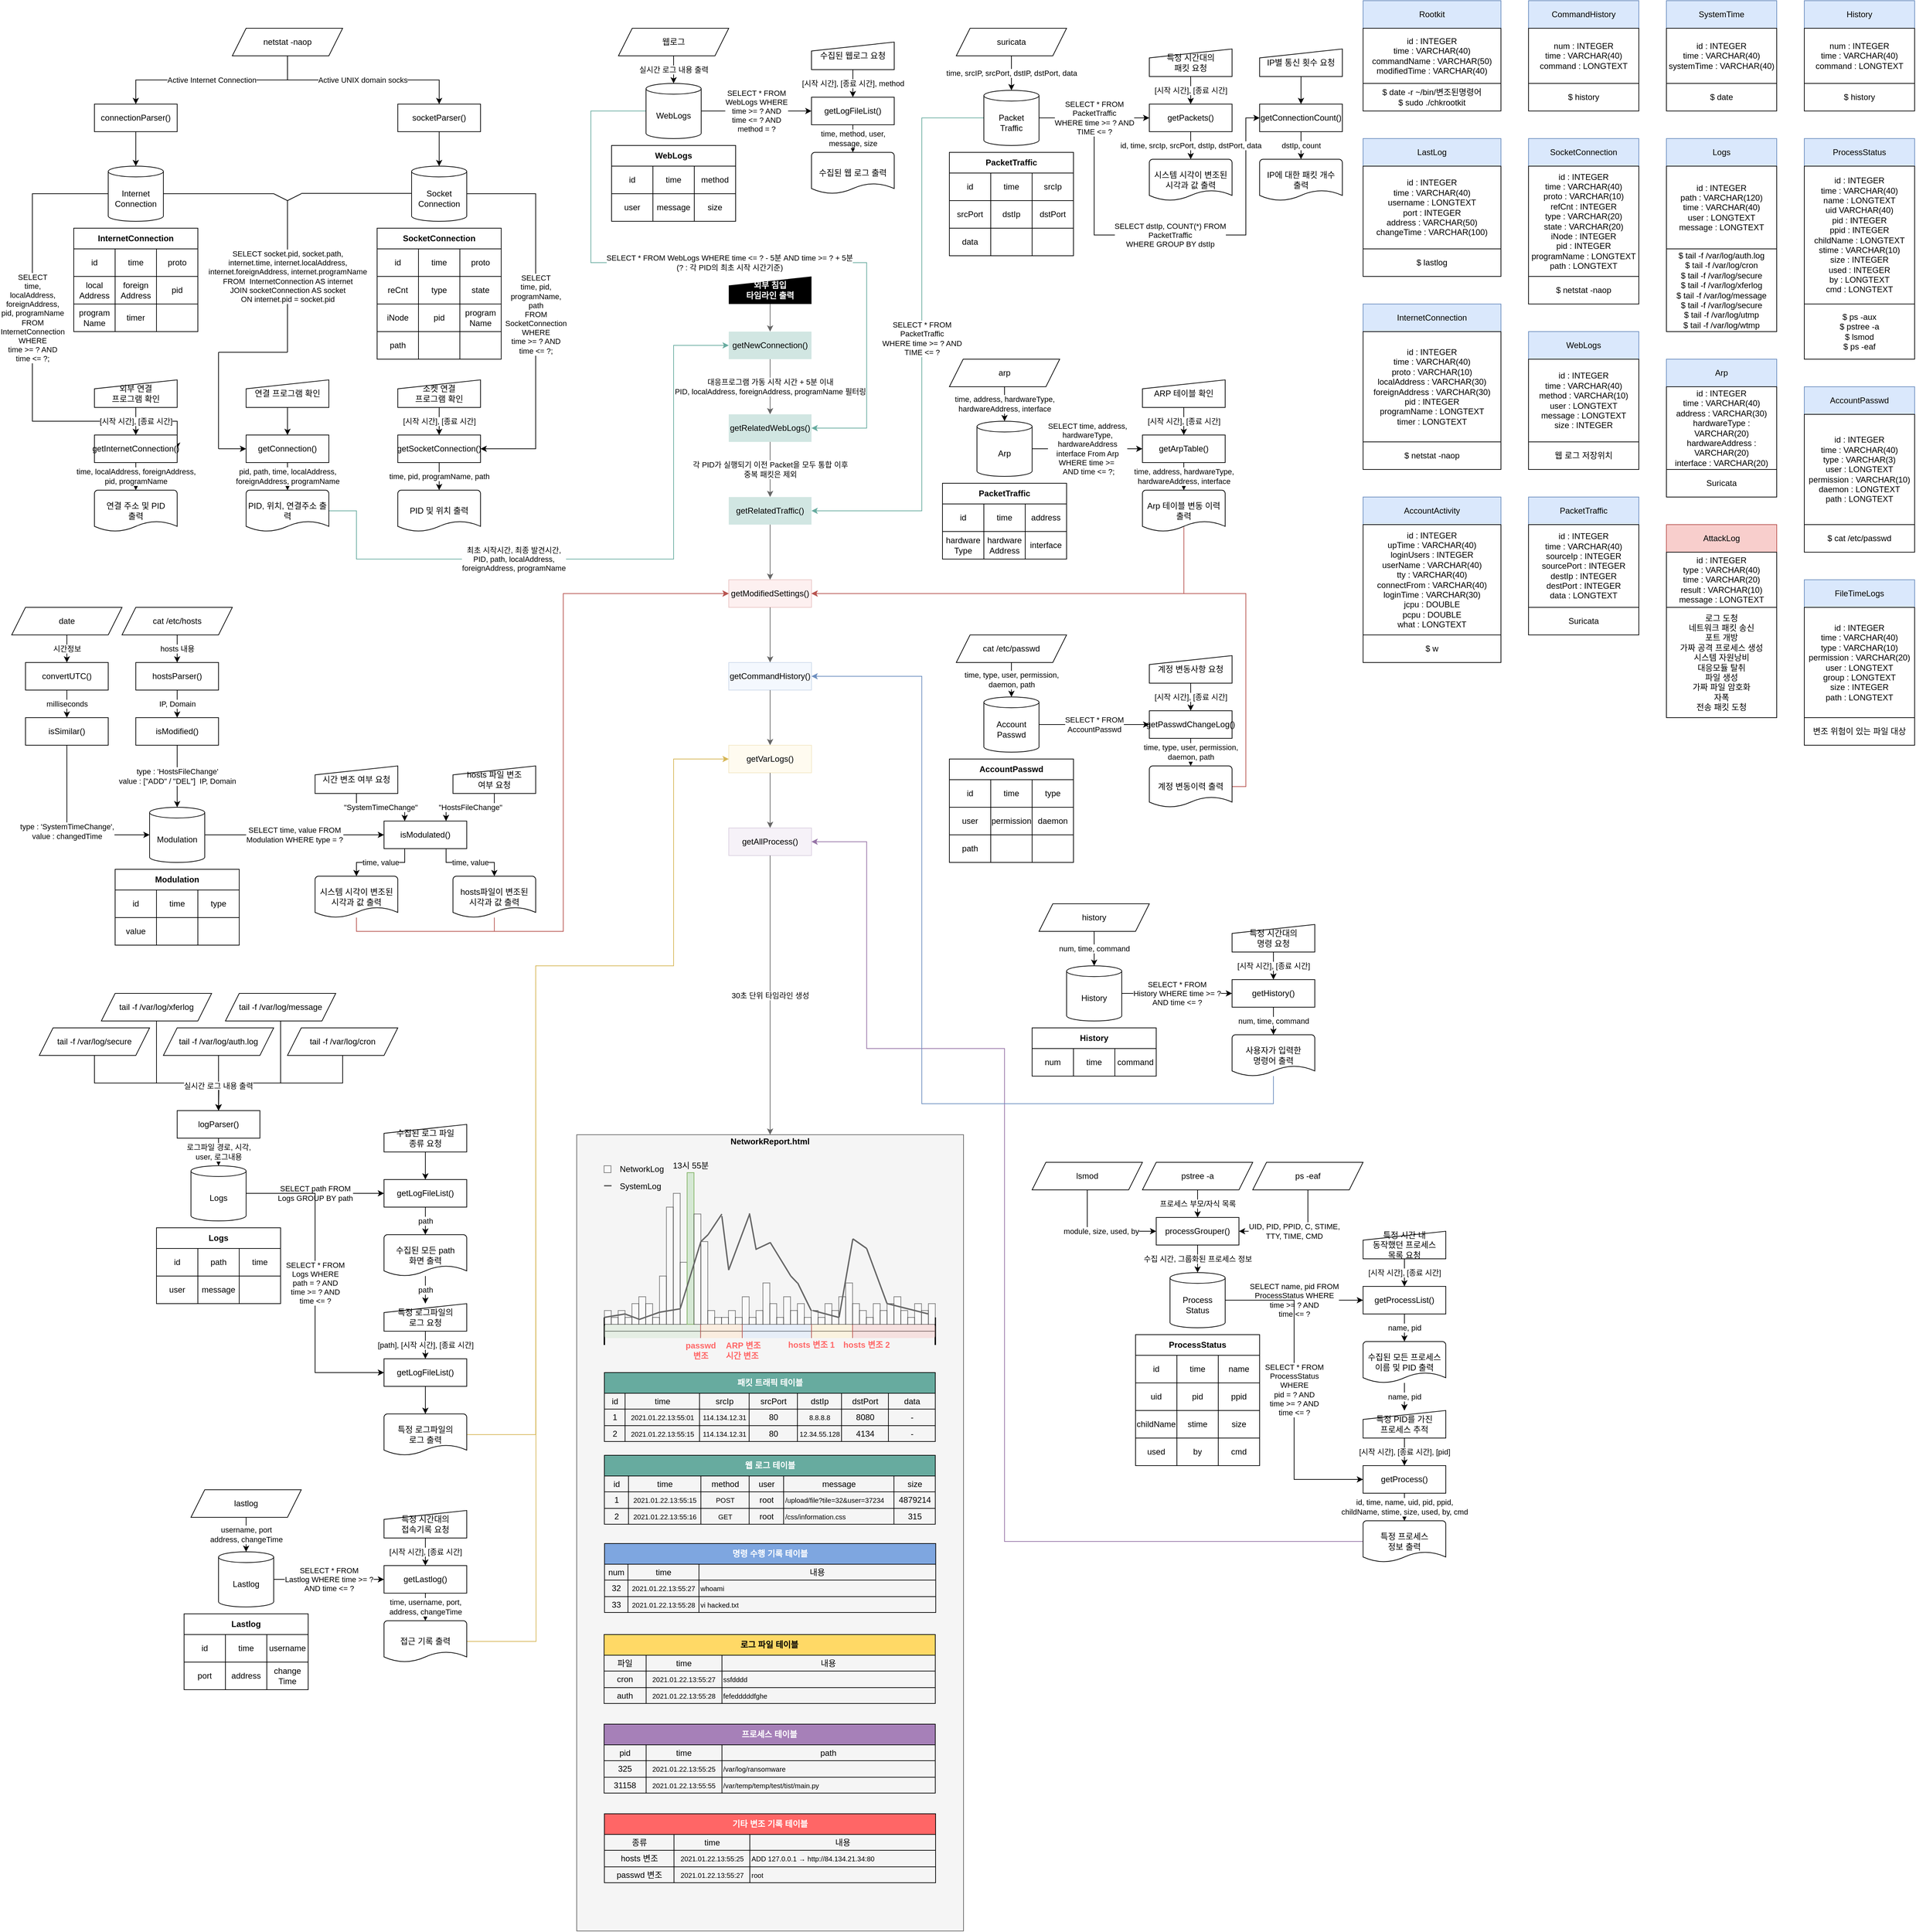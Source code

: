 <mxfile version="14.2.6" type="device"><diagram id="-mOxlx1oD9fZorJeqKxZ" name="Page-1"><mxGraphModel dx="3137" dy="783" grid="1" gridSize="10" guides="1" tooltips="1" connect="1" arrows="1" fold="1" page="1" pageScale="1" pageWidth="827" pageHeight="1169" math="0" shadow="0"><root><mxCell id="0"/><mxCell id="1" parent="0"/><mxCell id="1GBYMPnrfNaXK7Z128ML-142" value="" style="rounded=0;whiteSpace=wrap;html=1;shadow=0;glass=0;sketch=0;strokeColor=#666666;align=left;fillColor=#f5f5f5;fontColor=#333333;" vertex="1" parent="1"><mxGeometry x="-340.5" y="1645" width="561" height="1155" as="geometry"/></mxCell><mxCell id="zmvwULYR1b_rsa4kOvKe-1" value="PacketTraffic" style="rounded=0;whiteSpace=wrap;html=1;fillColor=#dae8fc;strokeColor=#6c8ebf;" parent="1" vertex="1"><mxGeometry x="1040" y="720" width="160" height="40" as="geometry"/></mxCell><mxCell id="zmvwULYR1b_rsa4kOvKe-2" value="id : INTEGER&lt;br&gt;time : VARCHAR(40)&lt;br&gt;sourceIp : INTEGER&lt;br&gt;sourcePort : INTEGER&lt;br&gt;destIp : INTEGER&lt;br&gt;destPort : INTEGER&lt;br&gt;data : LONGTEXT" style="rounded=0;whiteSpace=wrap;html=1;" parent="1" vertex="1"><mxGeometry x="1040" y="760" width="160" height="120" as="geometry"/></mxCell><mxCell id="zmvwULYR1b_rsa4kOvKe-3" value="SystemTime" style="rounded=0;whiteSpace=wrap;html=1;fillColor=#dae8fc;strokeColor=#6c8ebf;" parent="1" vertex="1"><mxGeometry x="1240" width="160" height="40" as="geometry"/></mxCell><mxCell id="zmvwULYR1b_rsa4kOvKe-4" value="id : INTEGER&lt;br&gt;time : VARCHAR(40)&lt;br&gt;systemTime : VARCHAR(40)" style="rounded=0;whiteSpace=wrap;html=1;" parent="1" vertex="1"><mxGeometry x="1240" y="40" width="160" height="80" as="geometry"/></mxCell><mxCell id="zmvwULYR1b_rsa4kOvKe-5" value="Suricata" style="rounded=0;whiteSpace=wrap;html=1;" parent="1" vertex="1"><mxGeometry x="1040" y="880" width="160" height="40" as="geometry"/></mxCell><mxCell id="zmvwULYR1b_rsa4kOvKe-6" value="$ date" style="rounded=0;whiteSpace=wrap;html=1;" parent="1" vertex="1"><mxGeometry x="1240" y="120" width="160" height="40" as="geometry"/></mxCell><mxCell id="zmvwULYR1b_rsa4kOvKe-7" value="ProcessStatus" style="rounded=0;whiteSpace=wrap;html=1;fillColor=#dae8fc;strokeColor=#6c8ebf;" parent="1" vertex="1"><mxGeometry x="1440" y="200" width="160" height="40" as="geometry"/></mxCell><mxCell id="zmvwULYR1b_rsa4kOvKe-8" value="id : INTEGER&lt;br&gt;time : VARCHAR(40)&lt;br&gt;name : LONGTEXT&lt;br&gt;uid VARCHAR(40)&lt;br&gt;pid : INTEGER&lt;br&gt;ppid : INTEGER&lt;br&gt;childName : LONGTEXT&lt;br&gt;stime : VARCHAR(10)&lt;br&gt;size : INTEGER&lt;br&gt;used : INTEGER&lt;br&gt;by : LONGTEXT&lt;br&gt;cmd : LONGTEXT" style="rounded=0;whiteSpace=wrap;html=1;" parent="1" vertex="1"><mxGeometry x="1440" y="240" width="160" height="200" as="geometry"/></mxCell><mxCell id="zmvwULYR1b_rsa4kOvKe-9" value="$ ps -aux&lt;br&gt;$ pstree -a&lt;br&gt;$ lsmod&lt;br&gt;$ ps -eaf" style="rounded=0;whiteSpace=wrap;html=1;" parent="1" vertex="1"><mxGeometry x="1440" y="440" width="160" height="80" as="geometry"/></mxCell><mxCell id="zmvwULYR1b_rsa4kOvKe-10" value="SocketConnection" style="rounded=0;whiteSpace=wrap;html=1;fillColor=#dae8fc;strokeColor=#6c8ebf;" parent="1" vertex="1"><mxGeometry x="1040" y="200" width="160" height="40" as="geometry"/></mxCell><mxCell id="zmvwULYR1b_rsa4kOvKe-11" value="id : INTEGER&lt;br&gt;time : VARCHAR(40)&lt;br&gt;proto : VARCHAR(10)&lt;br&gt;refCnt : INTEGER&lt;br&gt;type : VARCHAR(20)&lt;br&gt;state : VARCHAR(20)&lt;br&gt;iNode : INTEGER&lt;br&gt;pid : INTEGER&lt;br&gt;programName : LONGTEXT&lt;br&gt;path : LONGTEXT" style="rounded=0;whiteSpace=wrap;html=1;" parent="1" vertex="1"><mxGeometry x="1040" y="240" width="160" height="160" as="geometry"/></mxCell><mxCell id="zmvwULYR1b_rsa4kOvKe-12" value="$ netstat -naop" style="rounded=0;whiteSpace=wrap;html=1;" parent="1" vertex="1"><mxGeometry x="1040" y="400" width="160" height="40" as="geometry"/></mxCell><mxCell id="zmvwULYR1b_rsa4kOvKe-13" value="InternetConnection" style="rounded=0;whiteSpace=wrap;html=1;fillColor=#dae8fc;strokeColor=#6c8ebf;" parent="1" vertex="1"><mxGeometry x="800" y="440" width="200" height="40" as="geometry"/></mxCell><mxCell id="zmvwULYR1b_rsa4kOvKe-14" value="id : INTEGER&lt;br&gt;time : VARCHAR(40)&lt;br&gt;proto : VARCHAR(10)&lt;br&gt;localAddress : VARCHAR(30)&lt;br&gt;foreignAddress : VARCHAR(30)&lt;br&gt;pid : INTEGER&lt;br&gt;programName : LONGTEXT&lt;br&gt;timer : LONGTEXT" style="rounded=0;whiteSpace=wrap;html=1;" parent="1" vertex="1"><mxGeometry x="800" y="480" width="200" height="160" as="geometry"/></mxCell><mxCell id="zmvwULYR1b_rsa4kOvKe-15" value="$ netstat -naop" style="rounded=0;whiteSpace=wrap;html=1;" parent="1" vertex="1"><mxGeometry x="800" y="640" width="200" height="40" as="geometry"/></mxCell><mxCell id="zmvwULYR1b_rsa4kOvKe-16" value="CommandHistory" style="rounded=0;whiteSpace=wrap;html=1;fillColor=#dae8fc;strokeColor=#6c8ebf;" parent="1" vertex="1"><mxGeometry x="1040" width="160" height="40" as="geometry"/></mxCell><mxCell id="zmvwULYR1b_rsa4kOvKe-17" value="num : INTEGER&lt;br&gt;time : VARCHAR(40)&lt;br&gt;command : LONGTEXT" style="rounded=0;whiteSpace=wrap;html=1;" parent="1" vertex="1"><mxGeometry x="1040" y="40" width="160" height="80" as="geometry"/></mxCell><mxCell id="zmvwULYR1b_rsa4kOvKe-18" value="$ history" style="rounded=0;whiteSpace=wrap;html=1;" parent="1" vertex="1"><mxGeometry x="1040" y="120" width="160" height="40" as="geometry"/></mxCell><mxCell id="zmvwULYR1b_rsa4kOvKe-19" value="AccountActivity" style="rounded=0;whiteSpace=wrap;html=1;fillColor=#dae8fc;strokeColor=#6c8ebf;" parent="1" vertex="1"><mxGeometry x="800" y="720" width="200" height="40" as="geometry"/></mxCell><mxCell id="zmvwULYR1b_rsa4kOvKe-20" value="id : INTEGER&lt;br&gt;upTime : VARCHAR(40)&lt;br&gt;loginUsers : INTEGER&lt;br&gt;userName : VARCHAR(40)&lt;br&gt;tty : VARCHAR(40)&lt;br&gt;connectFrom : VARCHAR(40)&lt;br&gt;loginTime : VARCHAR(30)&lt;br&gt;jcpu : DOUBLE&lt;br&gt;pcpu : DOUBLE&lt;br&gt;what : LONGTEXT" style="rounded=0;whiteSpace=wrap;html=1;" parent="1" vertex="1"><mxGeometry x="800" y="760" width="200" height="160" as="geometry"/></mxCell><mxCell id="zmvwULYR1b_rsa4kOvKe-21" value="$ w" style="rounded=0;whiteSpace=wrap;html=1;" parent="1" vertex="1"><mxGeometry x="800" y="920" width="200" height="40" as="geometry"/></mxCell><mxCell id="zmvwULYR1b_rsa4kOvKe-22" value="Logs" style="rounded=0;whiteSpace=wrap;html=1;fillColor=#dae8fc;strokeColor=#6c8ebf;" parent="1" vertex="1"><mxGeometry x="1240" y="200" width="160" height="40" as="geometry"/></mxCell><mxCell id="zmvwULYR1b_rsa4kOvKe-23" value="id : INTEGER&lt;br&gt;path : VARCHAR(120)&lt;br&gt;time : VARCHAR(40)&lt;br&gt;user : LONGTEXT&lt;br&gt;message : LONGTEXT" style="rounded=0;whiteSpace=wrap;html=1;" parent="1" vertex="1"><mxGeometry x="1240" y="240" width="160" height="120" as="geometry"/></mxCell><mxCell id="zmvwULYR1b_rsa4kOvKe-24" value="$ tail -f /var/log/auth.log&lt;br&gt;$ tail -f /var/log/cron&lt;br&gt;$ tail -f /var/log/secure&lt;br&gt;$ tail -f /var/log/xferlog&lt;br&gt;$ tail -f /var/log/message&lt;br&gt;$ tail -f /var/log/secure&lt;br&gt;$ tail -f /var/log/utmp&lt;br&gt;$ tail -f /var/log/wtmp" style="rounded=0;whiteSpace=wrap;html=1;" parent="1" vertex="1"><mxGeometry x="1240" y="360" width="160" height="120" as="geometry"/></mxCell><mxCell id="zmvwULYR1b_rsa4kOvKe-25" value="AccountPasswd" style="rounded=0;whiteSpace=wrap;html=1;fillColor=#dae8fc;strokeColor=#6c8ebf;" parent="1" vertex="1"><mxGeometry x="1440" y="560" width="160" height="40" as="geometry"/></mxCell><mxCell id="zmvwULYR1b_rsa4kOvKe-26" value="id : INTEGER&lt;br&gt;time : VARCHAR(40)&lt;br&gt;type : VARCHAR(3)&lt;br&gt;user : LONGTEXT&lt;br&gt;permission : VARCHAR(10)&lt;br&gt;daemon : LONGTEXT&lt;br&gt;path : LONGTEXT" style="rounded=0;whiteSpace=wrap;html=1;" parent="1" vertex="1"><mxGeometry x="1440" y="600" width="160" height="160" as="geometry"/></mxCell><mxCell id="zmvwULYR1b_rsa4kOvKe-27" value="$ cat /etc/passwd" style="rounded=0;whiteSpace=wrap;html=1;" parent="1" vertex="1"><mxGeometry x="1440" y="760" width="160" height="40" as="geometry"/></mxCell><mxCell id="zmvwULYR1b_rsa4kOvKe-28" value="AttackLog" style="rounded=0;whiteSpace=wrap;html=1;fillColor=#f8cecc;strokeColor=#b85450;" parent="1" vertex="1"><mxGeometry x="1240" y="760" width="160" height="40" as="geometry"/></mxCell><mxCell id="zmvwULYR1b_rsa4kOvKe-29" value="id : INTEGER&lt;br&gt;type : VARCHAR(40)&lt;br&gt;time : VARCHAR(20)&lt;br&gt;result : VARCHAR(10)&lt;br&gt;message : LONGTEXT" style="rounded=0;whiteSpace=wrap;html=1;" parent="1" vertex="1"><mxGeometry x="1240" y="800" width="160" height="80" as="geometry"/></mxCell><mxCell id="zmvwULYR1b_rsa4kOvKe-30" value="로그 도청&lt;br&gt;네트워크 패킷 송신&lt;br&gt;포트 개방&lt;br&gt;가짜 공격 프로세스 생성&lt;br&gt;시스템 자원낭비&lt;br&gt;대응모듈 탈취&lt;br&gt;파일 생성&lt;br&gt;가짜 파일 암호화&lt;br&gt;자폭&lt;br&gt;전송 패킷 도청" style="rounded=0;whiteSpace=wrap;html=1;" parent="1" vertex="1"><mxGeometry x="1240" y="880" width="160" height="160" as="geometry"/></mxCell><mxCell id="zmvwULYR1b_rsa4kOvKe-31" value="LastLog" style="rounded=0;whiteSpace=wrap;html=1;fillColor=#dae8fc;strokeColor=#6c8ebf;" parent="1" vertex="1"><mxGeometry x="800" y="200" width="200" height="40" as="geometry"/></mxCell><mxCell id="zmvwULYR1b_rsa4kOvKe-32" value="id : INTEGER&lt;br&gt;time : VARCHAR(40)&lt;br&gt;username : LONGTEXT&lt;br&gt;port : INTEGER&lt;br&gt;address : VARCHAR(50)&lt;br&gt;changeTime : VARCHAR(100)" style="rounded=0;whiteSpace=wrap;html=1;" parent="1" vertex="1"><mxGeometry x="800" y="240" width="200" height="120" as="geometry"/></mxCell><mxCell id="zmvwULYR1b_rsa4kOvKe-33" value="$ lastlog" style="rounded=0;whiteSpace=wrap;html=1;" parent="1" vertex="1"><mxGeometry x="800" y="360" width="200" height="40" as="geometry"/></mxCell><mxCell id="zmvwULYR1b_rsa4kOvKe-34" value="Rootkit" style="rounded=0;whiteSpace=wrap;html=1;fillColor=#dae8fc;strokeColor=#6c8ebf;" parent="1" vertex="1"><mxGeometry x="800" width="200" height="40" as="geometry"/></mxCell><mxCell id="zmvwULYR1b_rsa4kOvKe-35" value="id : INTEGER&lt;br&gt;time : VARCHAR(40)&lt;br&gt;commandName : VARCHAR(50)&lt;br&gt;modifiedTime : VARCHAR(40)" style="rounded=0;whiteSpace=wrap;html=1;" parent="1" vertex="1"><mxGeometry x="800" y="40" width="200" height="80" as="geometry"/></mxCell><mxCell id="zmvwULYR1b_rsa4kOvKe-36" value="$ date -r ~/bin/변조된명령어&lt;br&gt;$&amp;nbsp;sudo ./chkrootkit" style="rounded=0;whiteSpace=wrap;html=1;" parent="1" vertex="1"><mxGeometry x="800" y="120" width="200" height="40" as="geometry"/></mxCell><mxCell id="zmvwULYR1b_rsa4kOvKe-37" value="WebLogs" style="rounded=0;whiteSpace=wrap;html=1;fillColor=#dae8fc;strokeColor=#6c8ebf;" parent="1" vertex="1"><mxGeometry x="1040" y="480" width="160" height="40" as="geometry"/></mxCell><mxCell id="zmvwULYR1b_rsa4kOvKe-38" value="id : INTEGER&lt;br&gt;time : VARCHAR(40)&lt;br&gt;method : VARCHAR(10)&lt;br&gt;user : LONGTEXT&lt;br&gt;message : LONGTEXT&lt;br&gt;size : INTEGER" style="rounded=0;whiteSpace=wrap;html=1;" parent="1" vertex="1"><mxGeometry x="1040" y="520" width="160" height="120" as="geometry"/></mxCell><mxCell id="zmvwULYR1b_rsa4kOvKe-39" value="웹 로그 저장위치" style="rounded=0;whiteSpace=wrap;html=1;" parent="1" vertex="1"><mxGeometry x="1040" y="640" width="160" height="40" as="geometry"/></mxCell><mxCell id="zmvwULYR1b_rsa4kOvKe-40" value="History" style="rounded=0;whiteSpace=wrap;html=1;fillColor=#dae8fc;strokeColor=#6c8ebf;" parent="1" vertex="1"><mxGeometry x="1440" width="160" height="40" as="geometry"/></mxCell><mxCell id="zmvwULYR1b_rsa4kOvKe-41" value="num : INTEGER&lt;br&gt;time : VARCHAR(40)&lt;br&gt;command : LONGTEXT" style="rounded=0;whiteSpace=wrap;html=1;" parent="1" vertex="1"><mxGeometry x="1440" y="40" width="160" height="80" as="geometry"/></mxCell><mxCell id="zmvwULYR1b_rsa4kOvKe-42" value="$ history" style="rounded=0;whiteSpace=wrap;html=1;" parent="1" vertex="1"><mxGeometry x="1440" y="120" width="160" height="40" as="geometry"/></mxCell><mxCell id="zmvwULYR1b_rsa4kOvKe-43" value="FileTimeLogs" style="rounded=0;whiteSpace=wrap;html=1;fillColor=#dae8fc;strokeColor=#6c8ebf;" parent="1" vertex="1"><mxGeometry x="1440" y="840" width="160" height="40" as="geometry"/></mxCell><mxCell id="zmvwULYR1b_rsa4kOvKe-44" value="id : INTEGER&lt;br&gt;time : VARCHAR(40)&lt;br&gt;type : VARCHAR(10)&lt;br&gt;permission : VARCHAR(20)&lt;br&gt;user : LONGTEXT&lt;br&gt;group : LONGTEXT&lt;br&gt;size : INTEGER&lt;br&gt;path : LONGTEXT" style="rounded=0;whiteSpace=wrap;html=1;" parent="1" vertex="1"><mxGeometry x="1440" y="880" width="160" height="160" as="geometry"/></mxCell><mxCell id="zmvwULYR1b_rsa4kOvKe-45" value="변조 위험이 있는 파일 대상" style="rounded=0;whiteSpace=wrap;html=1;" parent="1" vertex="1"><mxGeometry x="1440" y="1040" width="160" height="40" as="geometry"/></mxCell><mxCell id="zmvwULYR1b_rsa4kOvKe-46" value="Arp" style="rounded=0;whiteSpace=wrap;html=1;fillColor=#dae8fc;strokeColor=#6c8ebf;" parent="1" vertex="1"><mxGeometry x="1240" y="520" width="160" height="40" as="geometry"/></mxCell><mxCell id="zmvwULYR1b_rsa4kOvKe-47" value="id : INTEGER&lt;br&gt;time : VARCHAR(40)&lt;br&gt;address : VARCHAR(30)&lt;br&gt;hardwareType : VARCHAR(20)&lt;br&gt;hardwareAddress : VARCHAR(20)&lt;br&gt;interface : VARCHAR(20)" style="rounded=0;whiteSpace=wrap;html=1;" parent="1" vertex="1"><mxGeometry x="1240" y="560" width="160" height="120" as="geometry"/></mxCell><mxCell id="zmvwULYR1b_rsa4kOvKe-48" value="Suricata" style="rounded=0;whiteSpace=wrap;html=1;" parent="1" vertex="1"><mxGeometry x="1240" y="680" width="160" height="40" as="geometry"/></mxCell><mxCell id="zmvwULYR1b_rsa4kOvKe-49" value="" style="edgeStyle=orthogonalEdgeStyle;rounded=0;orthogonalLoop=1;jettySize=auto;html=1;exitX=0.5;exitY=1;exitDx=0;exitDy=0;entryX=0.5;entryY=0;entryDx=0;entryDy=0;" parent="1" source="zmvwULYR1b_rsa4kOvKe-50" target="zmvwULYR1b_rsa4kOvKe-60" edge="1"><mxGeometry relative="1" as="geometry"/></mxCell><mxCell id="zmvwULYR1b_rsa4kOvKe-50" value="tail -f /var/log/auth.log" style="shape=parallelogram;perimeter=parallelogramPerimeter;whiteSpace=wrap;html=1;fixedSize=1;" parent="1" vertex="1"><mxGeometry x="-940.03" y="1490" width="160" height="40" as="geometry"/></mxCell><mxCell id="zmvwULYR1b_rsa4kOvKe-51" style="edgeStyle=orthogonalEdgeStyle;rounded=0;orthogonalLoop=1;jettySize=auto;html=1;exitX=0.5;exitY=1;exitDx=0;exitDy=0;" parent="1" source="zmvwULYR1b_rsa4kOvKe-52" edge="1"><mxGeometry relative="1" as="geometry"><mxPoint x="-860.03" y="1610" as="targetPoint"/></mxGeometry></mxCell><mxCell id="zmvwULYR1b_rsa4kOvKe-52" value="tail -f /var/log/cron" style="shape=parallelogram;perimeter=parallelogramPerimeter;whiteSpace=wrap;html=1;fixedSize=1;" parent="1" vertex="1"><mxGeometry x="-760.03" y="1490" width="160" height="40" as="geometry"/></mxCell><mxCell id="zmvwULYR1b_rsa4kOvKe-53" style="edgeStyle=orthogonalEdgeStyle;rounded=0;orthogonalLoop=1;jettySize=auto;html=1;exitX=0.5;exitY=1;exitDx=0;exitDy=0;entryX=0.5;entryY=0;entryDx=0;entryDy=0;" parent="1" source="zmvwULYR1b_rsa4kOvKe-54" target="zmvwULYR1b_rsa4kOvKe-60" edge="1"><mxGeometry relative="1" as="geometry"/></mxCell><mxCell id="zmvwULYR1b_rsa4kOvKe-54" value="tail -f /var/log/secure" style="shape=parallelogram;perimeter=parallelogramPerimeter;whiteSpace=wrap;html=1;fixedSize=1;" parent="1" vertex="1"><mxGeometry x="-1120.03" y="1490" width="160" height="40" as="geometry"/></mxCell><mxCell id="zmvwULYR1b_rsa4kOvKe-55" style="edgeStyle=orthogonalEdgeStyle;rounded=0;orthogonalLoop=1;jettySize=auto;html=1;exitX=0.5;exitY=1;exitDx=0;exitDy=0;" parent="1" source="zmvwULYR1b_rsa4kOvKe-56" edge="1"><mxGeometry relative="1" as="geometry"><mxPoint x="-860.03" y="1610" as="targetPoint"/><Array as="points"><mxPoint x="-950.03" y="1570"/><mxPoint x="-860.03" y="1570"/></Array></mxGeometry></mxCell><mxCell id="zmvwULYR1b_rsa4kOvKe-56" value="tail -f /var/log/xferlog" style="shape=parallelogram;perimeter=parallelogramPerimeter;whiteSpace=wrap;html=1;fixedSize=1;" parent="1" vertex="1"><mxGeometry x="-1030.03" y="1440" width="160" height="40" as="geometry"/></mxCell><mxCell id="zmvwULYR1b_rsa4kOvKe-57" style="edgeStyle=orthogonalEdgeStyle;rounded=0;orthogonalLoop=1;jettySize=auto;html=1;exitX=0.5;exitY=1;exitDx=0;exitDy=0;entryX=0.5;entryY=0;entryDx=0;entryDy=0;" parent="1" source="zmvwULYR1b_rsa4kOvKe-58" target="zmvwULYR1b_rsa4kOvKe-60" edge="1"><mxGeometry relative="1" as="geometry"><Array as="points"><mxPoint x="-770.03" y="1570"/><mxPoint x="-860.03" y="1570"/></Array></mxGeometry></mxCell><mxCell id="zmvwULYR1b_rsa4kOvKe-58" value="tail -f /var/log/message" style="shape=parallelogram;perimeter=parallelogramPerimeter;whiteSpace=wrap;html=1;fixedSize=1;" parent="1" vertex="1"><mxGeometry x="-850.03" y="1440" width="160" height="40" as="geometry"/></mxCell><mxCell id="zmvwULYR1b_rsa4kOvKe-59" value="로그파일 경로, 시각,&lt;br&gt;user, 로그내용" style="edgeStyle=orthogonalEdgeStyle;rounded=0;orthogonalLoop=1;jettySize=auto;html=1;exitX=0.5;exitY=1;exitDx=0;exitDy=0;entryX=0.5;entryY=0;entryDx=0;entryDy=0;entryPerimeter=0;" parent="1" source="zmvwULYR1b_rsa4kOvKe-60" target="zmvwULYR1b_rsa4kOvKe-63" edge="1"><mxGeometry relative="1" as="geometry"/></mxCell><mxCell id="zmvwULYR1b_rsa4kOvKe-60" value="logParser()" style="rounded=0;whiteSpace=wrap;html=1;" parent="1" vertex="1"><mxGeometry x="-920.03" y="1610" width="120" height="40" as="geometry"/></mxCell><mxCell id="zmvwULYR1b_rsa4kOvKe-61" value="SELECT path FROM&lt;br&gt;Logs GROUP BY path" style="edgeStyle=orthogonalEdgeStyle;rounded=0;orthogonalLoop=1;jettySize=auto;html=1;exitX=1;exitY=0.5;exitDx=0;exitDy=0;exitPerimeter=0;entryX=0;entryY=0.5;entryDx=0;entryDy=0;" parent="1" source="zmvwULYR1b_rsa4kOvKe-63" target="zmvwULYR1b_rsa4kOvKe-68" edge="1"><mxGeometry relative="1" as="geometry"/></mxCell><mxCell id="zmvwULYR1b_rsa4kOvKe-62" value="SELECT * FROM&lt;br&gt;Logs WHERE&lt;br&gt;path = ? AND&lt;br&gt;time &amp;gt;= ? AND&lt;br&gt;time &amp;lt;= ?" style="edgeStyle=orthogonalEdgeStyle;rounded=0;orthogonalLoop=1;jettySize=auto;html=1;exitX=1;exitY=0.5;exitDx=0;exitDy=0;exitPerimeter=0;entryX=0;entryY=0.5;entryDx=0;entryDy=0;" parent="1" source="zmvwULYR1b_rsa4kOvKe-63" target="zmvwULYR1b_rsa4kOvKe-81" edge="1"><mxGeometry relative="1" as="geometry"/></mxCell><mxCell id="zmvwULYR1b_rsa4kOvKe-63" value="Logs" style="shape=cylinder3;whiteSpace=wrap;html=1;boundedLbl=1;backgroundOutline=1;size=7.8;" parent="1" vertex="1"><mxGeometry x="-900.03" y="1690" width="80" height="80" as="geometry"/></mxCell><mxCell id="zmvwULYR1b_rsa4kOvKe-64" value="&lt;span style=&quot;color: rgb(0 , 0 , 0) ; font-family: &amp;#34;helvetica&amp;#34; ; font-size: 11px ; font-style: normal ; font-weight: 400 ; letter-spacing: normal ; text-indent: 0px ; text-transform: none ; word-spacing: 0px ; background-color: rgb(255 , 255 , 255) ; display: inline ; float: none&quot;&gt;실시간 로그 내용 출력&lt;br&gt;&lt;/span&gt;" style="text;whiteSpace=wrap;html=1;align=center;" parent="1" vertex="1"><mxGeometry x="-920.03" y="1560" width="120" height="30" as="geometry"/></mxCell><mxCell id="zmvwULYR1b_rsa4kOvKe-65" style="edgeStyle=orthogonalEdgeStyle;rounded=0;orthogonalLoop=1;jettySize=auto;html=1;exitX=0.5;exitY=1;exitDx=0;exitDy=0;entryX=0.5;entryY=0;entryDx=0;entryDy=0;" parent="1" source="zmvwULYR1b_rsa4kOvKe-66" target="zmvwULYR1b_rsa4kOvKe-68" edge="1"><mxGeometry relative="1" as="geometry"/></mxCell><mxCell id="zmvwULYR1b_rsa4kOvKe-66" value="수집된 로그 파일&lt;br&gt;종류 요청" style="shape=manualInput;whiteSpace=wrap;html=1;align=center;size=13;" parent="1" vertex="1"><mxGeometry x="-620.03" y="1630" width="120" height="40" as="geometry"/></mxCell><mxCell id="zmvwULYR1b_rsa4kOvKe-67" value="path" style="edgeStyle=orthogonalEdgeStyle;rounded=0;orthogonalLoop=1;jettySize=auto;html=1;exitX=0.5;exitY=1;exitDx=0;exitDy=0;entryX=0.5;entryY=0;entryDx=0;entryDy=0;entryPerimeter=0;" parent="1" source="zmvwULYR1b_rsa4kOvKe-68" target="zmvwULYR1b_rsa4kOvKe-83" edge="1"><mxGeometry relative="1" as="geometry"/></mxCell><mxCell id="zmvwULYR1b_rsa4kOvKe-68" value="getLogFileList()" style="rounded=0;whiteSpace=wrap;html=1;" parent="1" vertex="1"><mxGeometry x="-620.03" y="1710" width="120" height="40" as="geometry"/></mxCell><mxCell id="zmvwULYR1b_rsa4kOvKe-69" value="Logs" style="shape=table;html=1;whiteSpace=wrap;startSize=30;container=1;collapsible=0;childLayout=tableLayout;fontStyle=1;align=center;" parent="1" vertex="1"><mxGeometry x="-950.03" y="1780" width="180" height="110" as="geometry"/></mxCell><mxCell id="zmvwULYR1b_rsa4kOvKe-70" value="" style="shape=partialRectangle;html=1;whiteSpace=wrap;collapsible=0;dropTarget=0;pointerEvents=0;fillColor=none;top=0;left=0;bottom=0;right=0;points=[[0,0.5],[1,0.5]];portConstraint=eastwest;" parent="zmvwULYR1b_rsa4kOvKe-69" vertex="1"><mxGeometry y="30" width="180" height="40" as="geometry"/></mxCell><mxCell id="zmvwULYR1b_rsa4kOvKe-71" value="id" style="shape=partialRectangle;html=1;whiteSpace=wrap;connectable=0;fillColor=none;top=0;left=0;bottom=0;right=0;overflow=hidden;" parent="zmvwULYR1b_rsa4kOvKe-70" vertex="1"><mxGeometry width="60" height="40" as="geometry"/></mxCell><mxCell id="zmvwULYR1b_rsa4kOvKe-72" value="path" style="shape=partialRectangle;html=1;whiteSpace=wrap;connectable=0;fillColor=none;top=0;left=0;bottom=0;right=0;overflow=hidden;" parent="zmvwULYR1b_rsa4kOvKe-70" vertex="1"><mxGeometry x="60" width="60" height="40" as="geometry"/></mxCell><mxCell id="zmvwULYR1b_rsa4kOvKe-73" value="time" style="shape=partialRectangle;html=1;whiteSpace=wrap;connectable=0;fillColor=none;top=0;left=0;bottom=0;right=0;overflow=hidden;" parent="zmvwULYR1b_rsa4kOvKe-70" vertex="1"><mxGeometry x="120" width="60" height="40" as="geometry"/></mxCell><mxCell id="zmvwULYR1b_rsa4kOvKe-74" value="" style="shape=partialRectangle;html=1;whiteSpace=wrap;collapsible=0;dropTarget=0;pointerEvents=0;fillColor=none;top=0;left=0;bottom=0;right=0;points=[[0,0.5],[1,0.5]];portConstraint=eastwest;" parent="zmvwULYR1b_rsa4kOvKe-69" vertex="1"><mxGeometry y="70" width="180" height="40" as="geometry"/></mxCell><mxCell id="zmvwULYR1b_rsa4kOvKe-75" value="user" style="shape=partialRectangle;html=1;whiteSpace=wrap;connectable=0;fillColor=none;top=0;left=0;bottom=0;right=0;overflow=hidden;" parent="zmvwULYR1b_rsa4kOvKe-74" vertex="1"><mxGeometry width="60" height="40" as="geometry"/></mxCell><mxCell id="zmvwULYR1b_rsa4kOvKe-76" value="message" style="shape=partialRectangle;html=1;whiteSpace=wrap;connectable=0;fillColor=none;top=0;left=0;bottom=0;right=0;overflow=hidden;" parent="zmvwULYR1b_rsa4kOvKe-74" vertex="1"><mxGeometry x="60" width="60" height="40" as="geometry"/></mxCell><mxCell id="zmvwULYR1b_rsa4kOvKe-77" value="" style="shape=partialRectangle;html=1;whiteSpace=wrap;connectable=0;fillColor=none;top=0;left=0;bottom=0;right=0;overflow=hidden;" parent="zmvwULYR1b_rsa4kOvKe-74" vertex="1"><mxGeometry x="120" width="60" height="40" as="geometry"/></mxCell><mxCell id="zmvwULYR1b_rsa4kOvKe-78" value="[path], [시작 시간], [종료 시간]" style="edgeStyle=orthogonalEdgeStyle;rounded=0;orthogonalLoop=1;jettySize=auto;html=1;exitX=0.5;exitY=1;exitDx=0;exitDy=0;entryX=0.5;entryY=0;entryDx=0;entryDy=0;" parent="1" source="zmvwULYR1b_rsa4kOvKe-79" target="zmvwULYR1b_rsa4kOvKe-81" edge="1"><mxGeometry relative="1" as="geometry"/></mxCell><mxCell id="zmvwULYR1b_rsa4kOvKe-79" value="특정 로그파일의&lt;br&gt;로그 요청" style="shape=manualInput;whiteSpace=wrap;html=1;align=center;size=13;" parent="1" vertex="1"><mxGeometry x="-620.03" y="1890" width="120" height="40" as="geometry"/></mxCell><mxCell id="zmvwULYR1b_rsa4kOvKe-80" style="edgeStyle=orthogonalEdgeStyle;rounded=0;orthogonalLoop=1;jettySize=auto;html=1;exitX=0.5;exitY=1;exitDx=0;exitDy=0;entryX=0.5;entryY=0;entryDx=0;entryDy=0;entryPerimeter=0;" parent="1" source="zmvwULYR1b_rsa4kOvKe-81" target="zmvwULYR1b_rsa4kOvKe-84" edge="1"><mxGeometry relative="1" as="geometry"/></mxCell><mxCell id="zmvwULYR1b_rsa4kOvKe-81" value="getLogFileList()" style="rounded=0;whiteSpace=wrap;html=1;" parent="1" vertex="1"><mxGeometry x="-620.03" y="1970" width="120" height="40" as="geometry"/></mxCell><mxCell id="zmvwULYR1b_rsa4kOvKe-82" value="path" style="edgeStyle=orthogonalEdgeStyle;rounded=0;orthogonalLoop=1;jettySize=auto;html=1;" parent="1" source="zmvwULYR1b_rsa4kOvKe-83" target="zmvwULYR1b_rsa4kOvKe-79" edge="1"><mxGeometry relative="1" as="geometry"/></mxCell><mxCell id="zmvwULYR1b_rsa4kOvKe-83" value="수집된 모든 path&lt;br&gt;화면 출력" style="strokeWidth=1;html=1;shape=mxgraph.flowchart.document2;whiteSpace=wrap;size=0.25;align=center;" parent="1" vertex="1"><mxGeometry x="-620.03" y="1790" width="120" height="60" as="geometry"/></mxCell><mxCell id="1GBYMPnrfNaXK7Z128ML-222" style="edgeStyle=orthogonalEdgeStyle;rounded=0;orthogonalLoop=1;jettySize=auto;html=1;exitX=1;exitY=0.5;exitDx=0;exitDy=0;exitPerimeter=0;entryX=0;entryY=0.5;entryDx=0;entryDy=0;strokeColor=#d6b656;strokeWidth=1;fontColor=#FFFFFF;fillColor=#fff2cc;" edge="1" parent="1" source="zmvwULYR1b_rsa4kOvKe-84" target="1GBYMPnrfNaXK7Z128ML-220"><mxGeometry relative="1" as="geometry"><Array as="points"><mxPoint x="-400" y="2080"/><mxPoint x="-400" y="1400"/><mxPoint x="-200" y="1400"/><mxPoint x="-200" y="1100"/></Array></mxGeometry></mxCell><mxCell id="zmvwULYR1b_rsa4kOvKe-84" value="특정 로그파일의&lt;br&gt;로그 출력" style="strokeWidth=1;html=1;shape=mxgraph.flowchart.document2;whiteSpace=wrap;size=0.25;align=center;" parent="1" vertex="1"><mxGeometry x="-620.03" y="2050" width="120" height="60" as="geometry"/></mxCell><mxCell id="zmvwULYR1b_rsa4kOvKe-85" value="실시간 로그 내용 출력" style="edgeStyle=orthogonalEdgeStyle;rounded=0;orthogonalLoop=1;jettySize=auto;html=1;exitX=0.5;exitY=1;exitDx=0;exitDy=0;entryX=0.5;entryY=0;entryDx=0;entryDy=0;entryPerimeter=0;" parent="1" source="zmvwULYR1b_rsa4kOvKe-86" target="zmvwULYR1b_rsa4kOvKe-88" edge="1"><mxGeometry relative="1" as="geometry"/></mxCell><mxCell id="zmvwULYR1b_rsa4kOvKe-86" value="웹로그" style="shape=parallelogram;perimeter=parallelogramPerimeter;whiteSpace=wrap;html=1;fixedSize=1;" parent="1" vertex="1"><mxGeometry x="-280" y="40" width="160" height="40" as="geometry"/></mxCell><mxCell id="zmvwULYR1b_rsa4kOvKe-87" value="SELECT * FROM&lt;br&gt;WebLogs WHERE&lt;br&gt;time &amp;gt;= ? AND&lt;br&gt;time &amp;lt;= ? AND&lt;br&gt;method = ?" style="edgeStyle=orthogonalEdgeStyle;rounded=0;orthogonalLoop=1;jettySize=auto;html=1;exitX=1;exitY=0.5;exitDx=0;exitDy=0;exitPerimeter=0;entryX=0;entryY=0.5;entryDx=0;entryDy=0;" parent="1" source="zmvwULYR1b_rsa4kOvKe-88" target="zmvwULYR1b_rsa4kOvKe-101" edge="1"><mxGeometry relative="1" as="geometry"/></mxCell><mxCell id="1GBYMPnrfNaXK7Z128ML-7" value="SELECT * FROM WebLogs WHERE time &amp;lt;= ? - 5분 AND time &amp;gt;= ? + 5분&lt;br&gt;(? : 각 PID의 최초 시작 시간기준)" style="edgeStyle=orthogonalEdgeStyle;rounded=0;orthogonalLoop=1;jettySize=auto;html=1;exitX=0;exitY=0.5;exitDx=0;exitDy=0;exitPerimeter=0;entryX=1;entryY=0.5;entryDx=0;entryDy=0;fillColor=#f8cecc;strokeColor=#67AB9F;" edge="1" parent="1" source="zmvwULYR1b_rsa4kOvKe-88" target="1GBYMPnrfNaXK7Z128ML-5"><mxGeometry x="-0.018" relative="1" as="geometry"><Array as="points"><mxPoint x="-320" y="160"/><mxPoint x="-320" y="380"/><mxPoint x="80" y="380"/><mxPoint x="80" y="620"/></Array><mxPoint as="offset"/></mxGeometry></mxCell><mxCell id="zmvwULYR1b_rsa4kOvKe-88" value="WebLogs" style="shape=cylinder3;whiteSpace=wrap;html=1;boundedLbl=1;backgroundOutline=1;size=7.8;" parent="1" vertex="1"><mxGeometry x="-240" y="120" width="80" height="80" as="geometry"/></mxCell><mxCell id="zmvwULYR1b_rsa4kOvKe-89" value="WebLogs" style="shape=table;html=1;whiteSpace=wrap;startSize=30;container=1;collapsible=0;childLayout=tableLayout;fontStyle=1;align=center;" parent="1" vertex="1"><mxGeometry x="-290" y="210" width="180" height="110" as="geometry"/></mxCell><mxCell id="zmvwULYR1b_rsa4kOvKe-90" value="" style="shape=partialRectangle;html=1;whiteSpace=wrap;collapsible=0;dropTarget=0;pointerEvents=0;fillColor=none;top=0;left=0;bottom=0;right=0;points=[[0,0.5],[1,0.5]];portConstraint=eastwest;" parent="zmvwULYR1b_rsa4kOvKe-89" vertex="1"><mxGeometry y="30" width="180" height="40" as="geometry"/></mxCell><mxCell id="zmvwULYR1b_rsa4kOvKe-91" value="id" style="shape=partialRectangle;html=1;whiteSpace=wrap;connectable=0;fillColor=none;top=0;left=0;bottom=0;right=0;overflow=hidden;" parent="zmvwULYR1b_rsa4kOvKe-90" vertex="1"><mxGeometry width="60" height="40" as="geometry"/></mxCell><mxCell id="zmvwULYR1b_rsa4kOvKe-92" value="&lt;span&gt;time&lt;/span&gt;" style="shape=partialRectangle;html=1;whiteSpace=wrap;connectable=0;fillColor=none;top=0;left=0;bottom=0;right=0;overflow=hidden;" parent="zmvwULYR1b_rsa4kOvKe-90" vertex="1"><mxGeometry x="60" width="60" height="40" as="geometry"/></mxCell><mxCell id="zmvwULYR1b_rsa4kOvKe-93" value="method" style="shape=partialRectangle;html=1;whiteSpace=wrap;connectable=0;fillColor=none;top=0;left=0;bottom=0;right=0;overflow=hidden;" parent="zmvwULYR1b_rsa4kOvKe-90" vertex="1"><mxGeometry x="120" width="60" height="40" as="geometry"/></mxCell><mxCell id="zmvwULYR1b_rsa4kOvKe-94" value="" style="shape=partialRectangle;html=1;whiteSpace=wrap;collapsible=0;dropTarget=0;pointerEvents=0;fillColor=none;top=0;left=0;bottom=0;right=0;points=[[0,0.5],[1,0.5]];portConstraint=eastwest;" parent="zmvwULYR1b_rsa4kOvKe-89" vertex="1"><mxGeometry y="70" width="180" height="40" as="geometry"/></mxCell><mxCell id="zmvwULYR1b_rsa4kOvKe-95" value="user" style="shape=partialRectangle;html=1;whiteSpace=wrap;connectable=0;fillColor=none;top=0;left=0;bottom=0;right=0;overflow=hidden;" parent="zmvwULYR1b_rsa4kOvKe-94" vertex="1"><mxGeometry width="60" height="40" as="geometry"/></mxCell><mxCell id="zmvwULYR1b_rsa4kOvKe-96" value="message" style="shape=partialRectangle;html=1;whiteSpace=wrap;connectable=0;fillColor=none;top=0;left=0;bottom=0;right=0;overflow=hidden;" parent="zmvwULYR1b_rsa4kOvKe-94" vertex="1"><mxGeometry x="60" width="60" height="40" as="geometry"/></mxCell><mxCell id="zmvwULYR1b_rsa4kOvKe-97" value="size" style="shape=partialRectangle;html=1;whiteSpace=wrap;connectable=0;fillColor=none;top=0;left=0;bottom=0;right=0;overflow=hidden;" parent="zmvwULYR1b_rsa4kOvKe-94" vertex="1"><mxGeometry x="120" width="60" height="40" as="geometry"/></mxCell><mxCell id="zmvwULYR1b_rsa4kOvKe-98" value="[시작 시간], [종료 시간], method" style="edgeStyle=orthogonalEdgeStyle;rounded=0;orthogonalLoop=1;jettySize=auto;html=1;exitX=0.5;exitY=1;exitDx=0;exitDy=0;entryX=0.5;entryY=0;entryDx=0;entryDy=0;" parent="1" source="zmvwULYR1b_rsa4kOvKe-99" target="zmvwULYR1b_rsa4kOvKe-101" edge="1"><mxGeometry relative="1" as="geometry"/></mxCell><mxCell id="zmvwULYR1b_rsa4kOvKe-99" value="수집된 웹로그 요청" style="shape=manualInput;whiteSpace=wrap;html=1;align=center;size=13;" parent="1" vertex="1"><mxGeometry y="60" width="120" height="40" as="geometry"/></mxCell><mxCell id="zmvwULYR1b_rsa4kOvKe-100" value="time, method, user,&lt;br&gt;message, size" style="edgeStyle=orthogonalEdgeStyle;rounded=0;orthogonalLoop=1;jettySize=auto;html=1;exitX=0.5;exitY=1;exitDx=0;exitDy=0;" parent="1" source="zmvwULYR1b_rsa4kOvKe-101" target="zmvwULYR1b_rsa4kOvKe-102" edge="1"><mxGeometry relative="1" as="geometry"/></mxCell><mxCell id="zmvwULYR1b_rsa4kOvKe-101" value="getLogFileList()" style="rounded=0;whiteSpace=wrap;html=1;" parent="1" vertex="1"><mxGeometry y="140" width="120" height="40" as="geometry"/></mxCell><mxCell id="zmvwULYR1b_rsa4kOvKe-102" value="수집된 웹 로그 출력" style="strokeWidth=1;html=1;shape=mxgraph.flowchart.document2;whiteSpace=wrap;size=0.25;align=center;" parent="1" vertex="1"><mxGeometry y="220" width="120" height="60" as="geometry"/></mxCell><mxCell id="zmvwULYR1b_rsa4kOvKe-157" value="SELECT dstIp, COUNT(*) FROM&lt;br&gt;PacketTraffic&lt;br&gt;WHERE GROUP BY dstIp" style="edgeStyle=orthogonalEdgeStyle;rounded=0;orthogonalLoop=1;jettySize=auto;html=1;exitX=1;exitY=0.5;exitDx=0;exitDy=0;exitPerimeter=0;entryX=0;entryY=0.5;entryDx=0;entryDy=0;" parent="1" source="zmvwULYR1b_rsa4kOvKe-174" target="zmvwULYR1b_rsa4kOvKe-183" edge="1"><mxGeometry x="0.091" relative="1" as="geometry"><Array as="points"><mxPoint x="410" y="169.86"/><mxPoint x="410" y="339.86"/><mxPoint x="630" y="339.86"/><mxPoint x="630" y="169.86"/></Array><mxPoint as="offset"/></mxGeometry></mxCell><mxCell id="zmvwULYR1b_rsa4kOvKe-158" value="PacketTraffic" style="shape=table;html=1;whiteSpace=wrap;startSize=30;container=1;collapsible=0;childLayout=tableLayout;fontStyle=1;align=center;" parent="1" vertex="1"><mxGeometry x="200" y="220" width="180" height="150" as="geometry"/></mxCell><mxCell id="zmvwULYR1b_rsa4kOvKe-159" value="" style="shape=partialRectangle;html=1;whiteSpace=wrap;collapsible=0;dropTarget=0;pointerEvents=0;fillColor=none;top=0;left=0;bottom=0;right=0;points=[[0,0.5],[1,0.5]];portConstraint=eastwest;" parent="zmvwULYR1b_rsa4kOvKe-158" vertex="1"><mxGeometry y="30" width="180" height="40" as="geometry"/></mxCell><mxCell id="zmvwULYR1b_rsa4kOvKe-160" value="id" style="shape=partialRectangle;html=1;whiteSpace=wrap;connectable=0;fillColor=none;top=0;left=0;bottom=0;right=0;overflow=hidden;" parent="zmvwULYR1b_rsa4kOvKe-159" vertex="1"><mxGeometry width="60" height="40" as="geometry"/></mxCell><mxCell id="zmvwULYR1b_rsa4kOvKe-161" value="time" style="shape=partialRectangle;html=1;whiteSpace=wrap;connectable=0;fillColor=none;top=0;left=0;bottom=0;right=0;overflow=hidden;" parent="zmvwULYR1b_rsa4kOvKe-159" vertex="1"><mxGeometry x="60" width="60" height="40" as="geometry"/></mxCell><mxCell id="zmvwULYR1b_rsa4kOvKe-162" value="srcIp" style="shape=partialRectangle;html=1;whiteSpace=wrap;connectable=0;fillColor=none;top=0;left=0;bottom=0;right=0;overflow=hidden;" parent="zmvwULYR1b_rsa4kOvKe-159" vertex="1"><mxGeometry x="120" width="60" height="40" as="geometry"/></mxCell><mxCell id="zmvwULYR1b_rsa4kOvKe-163" value="" style="shape=partialRectangle;html=1;whiteSpace=wrap;collapsible=0;dropTarget=0;pointerEvents=0;fillColor=none;top=0;left=0;bottom=0;right=0;points=[[0,0.5],[1,0.5]];portConstraint=eastwest;" parent="zmvwULYR1b_rsa4kOvKe-158" vertex="1"><mxGeometry y="70" width="180" height="40" as="geometry"/></mxCell><mxCell id="zmvwULYR1b_rsa4kOvKe-164" value="srcPort" style="shape=partialRectangle;html=1;whiteSpace=wrap;connectable=0;fillColor=none;top=0;left=0;bottom=0;right=0;overflow=hidden;" parent="zmvwULYR1b_rsa4kOvKe-163" vertex="1"><mxGeometry width="60" height="40" as="geometry"/></mxCell><mxCell id="zmvwULYR1b_rsa4kOvKe-165" value="dstIp" style="shape=partialRectangle;html=1;whiteSpace=wrap;connectable=0;fillColor=none;top=0;left=0;bottom=0;right=0;overflow=hidden;" parent="zmvwULYR1b_rsa4kOvKe-163" vertex="1"><mxGeometry x="60" width="60" height="40" as="geometry"/></mxCell><mxCell id="zmvwULYR1b_rsa4kOvKe-166" value="dstPort" style="shape=partialRectangle;html=1;whiteSpace=wrap;connectable=0;fillColor=none;top=0;left=0;bottom=0;right=0;overflow=hidden;" parent="zmvwULYR1b_rsa4kOvKe-163" vertex="1"><mxGeometry x="120" width="60" height="40" as="geometry"/></mxCell><mxCell id="zmvwULYR1b_rsa4kOvKe-167" style="shape=partialRectangle;html=1;whiteSpace=wrap;collapsible=0;dropTarget=0;pointerEvents=0;fillColor=none;top=0;left=0;bottom=0;right=0;points=[[0,0.5],[1,0.5]];portConstraint=eastwest;" parent="zmvwULYR1b_rsa4kOvKe-158" vertex="1"><mxGeometry y="110" width="180" height="40" as="geometry"/></mxCell><mxCell id="zmvwULYR1b_rsa4kOvKe-168" value="data" style="shape=partialRectangle;html=1;whiteSpace=wrap;connectable=0;fillColor=none;top=0;left=0;bottom=0;right=0;overflow=hidden;" parent="zmvwULYR1b_rsa4kOvKe-167" vertex="1"><mxGeometry width="60" height="40" as="geometry"/></mxCell><mxCell id="zmvwULYR1b_rsa4kOvKe-169" style="shape=partialRectangle;html=1;whiteSpace=wrap;connectable=0;fillColor=none;top=0;left=0;bottom=0;right=0;overflow=hidden;" parent="zmvwULYR1b_rsa4kOvKe-167" vertex="1"><mxGeometry x="60" width="60" height="40" as="geometry"/></mxCell><mxCell id="zmvwULYR1b_rsa4kOvKe-170" style="shape=partialRectangle;html=1;whiteSpace=wrap;connectable=0;fillColor=none;top=0;left=0;bottom=0;right=0;overflow=hidden;" parent="zmvwULYR1b_rsa4kOvKe-167" vertex="1"><mxGeometry x="120" width="60" height="40" as="geometry"/></mxCell><mxCell id="zmvwULYR1b_rsa4kOvKe-171" value="time, srcIP, srcPort, dstIP, dstPort, data" style="edgeStyle=orthogonalEdgeStyle;rounded=0;orthogonalLoop=1;jettySize=auto;html=1;exitX=0.5;exitY=1;exitDx=0;exitDy=0;entryX=0.5;entryY=0;entryDx=0;entryDy=0;entryPerimeter=0;" parent="1" source="zmvwULYR1b_rsa4kOvKe-172" target="zmvwULYR1b_rsa4kOvKe-174" edge="1"><mxGeometry relative="1" as="geometry"/></mxCell><mxCell id="zmvwULYR1b_rsa4kOvKe-172" value="suricata" style="shape=parallelogram;perimeter=parallelogramPerimeter;whiteSpace=wrap;html=1;fixedSize=1;" parent="1" vertex="1"><mxGeometry x="210" y="40" width="160" height="40" as="geometry"/></mxCell><mxCell id="zmvwULYR1b_rsa4kOvKe-173" value="SELECT * FROM&lt;br&gt;PacketTraffic&lt;br&gt;WHERE time &amp;gt;= ? AND&lt;br&gt;TIME &amp;lt;= ?" style="edgeStyle=orthogonalEdgeStyle;rounded=0;orthogonalLoop=1;jettySize=auto;html=1;exitX=1;exitY=0.5;exitDx=0;exitDy=0;exitPerimeter=0;entryX=0;entryY=0.5;entryDx=0;entryDy=0;" parent="1" source="zmvwULYR1b_rsa4kOvKe-174" target="zmvwULYR1b_rsa4kOvKe-178" edge="1"><mxGeometry relative="1" as="geometry"/></mxCell><mxCell id="1GBYMPnrfNaXK7Z128ML-84" value="SELECT * FROM&lt;br&gt;PacketTraffic&lt;br&gt;WHERE time &amp;gt;= ? AND&lt;br&gt;TIME &amp;lt;= ?" style="edgeStyle=orthogonalEdgeStyle;rounded=0;orthogonalLoop=1;jettySize=auto;html=1;exitX=0;exitY=0.5;exitDx=0;exitDy=0;exitPerimeter=0;entryX=1;entryY=0.5;entryDx=0;entryDy=0;strokeWidth=1;fillColor=#f8cecc;strokeColor=#67AB9F;" edge="1" parent="1" source="zmvwULYR1b_rsa4kOvKe-174" target="1GBYMPnrfNaXK7Z128ML-9"><mxGeometry relative="1" as="geometry"><Array as="points"><mxPoint x="160" y="170"/><mxPoint x="160" y="740"/></Array></mxGeometry></mxCell><mxCell id="zmvwULYR1b_rsa4kOvKe-174" value="Packet&lt;br&gt;Traffic" style="shape=cylinder3;whiteSpace=wrap;html=1;boundedLbl=1;backgroundOutline=1;size=7.8;" parent="1" vertex="1"><mxGeometry x="250" y="130" width="80" height="80" as="geometry"/></mxCell><mxCell id="zmvwULYR1b_rsa4kOvKe-175" value="[시작 시간], [종료 시간]" style="edgeStyle=orthogonalEdgeStyle;rounded=0;orthogonalLoop=1;jettySize=auto;html=1;exitX=0.5;exitY=1;exitDx=0;exitDy=0;entryX=0.5;entryY=0;entryDx=0;entryDy=0;" parent="1" source="zmvwULYR1b_rsa4kOvKe-176" target="zmvwULYR1b_rsa4kOvKe-178" edge="1"><mxGeometry relative="1" as="geometry"/></mxCell><mxCell id="zmvwULYR1b_rsa4kOvKe-176" value="특정 시간대의&lt;br&gt;패킷 요청" style="shape=manualInput;whiteSpace=wrap;html=1;align=center;size=13;" parent="1" vertex="1"><mxGeometry x="490" y="70" width="120" height="40" as="geometry"/></mxCell><mxCell id="zmvwULYR1b_rsa4kOvKe-177" value="id, time, srcIp, srcPort, dstIp, dstPort, data" style="edgeStyle=orthogonalEdgeStyle;rounded=0;orthogonalLoop=1;jettySize=auto;html=1;exitX=0.5;exitY=1;exitDx=0;exitDy=0;entryX=0.5;entryY=0;entryDx=0;entryDy=0;entryPerimeter=0;" parent="1" source="zmvwULYR1b_rsa4kOvKe-178" target="zmvwULYR1b_rsa4kOvKe-179" edge="1"><mxGeometry relative="1" as="geometry"/></mxCell><mxCell id="zmvwULYR1b_rsa4kOvKe-178" value="getPackets()" style="rounded=0;whiteSpace=wrap;html=1;" parent="1" vertex="1"><mxGeometry x="490" y="150" width="120" height="40" as="geometry"/></mxCell><mxCell id="zmvwULYR1b_rsa4kOvKe-179" value="시스템 시각이 변조된&lt;br&gt;시각과 값 출력" style="strokeWidth=1;html=1;shape=mxgraph.flowchart.document2;whiteSpace=wrap;size=0.25;align=center;" parent="1" vertex="1"><mxGeometry x="490" y="230" width="120" height="60" as="geometry"/></mxCell><mxCell id="zmvwULYR1b_rsa4kOvKe-180" value="" style="edgeStyle=orthogonalEdgeStyle;rounded=0;orthogonalLoop=1;jettySize=auto;html=1;exitX=0.5;exitY=1;exitDx=0;exitDy=0;entryX=0.5;entryY=0;entryDx=0;entryDy=0;" parent="1" source="zmvwULYR1b_rsa4kOvKe-181" target="zmvwULYR1b_rsa4kOvKe-183" edge="1"><mxGeometry relative="1" as="geometry"/></mxCell><mxCell id="zmvwULYR1b_rsa4kOvKe-181" value="IP별 통신 횟수 요청" style="shape=manualInput;whiteSpace=wrap;html=1;align=center;size=13;" parent="1" vertex="1"><mxGeometry x="650" y="70" width="120" height="40" as="geometry"/></mxCell><mxCell id="zmvwULYR1b_rsa4kOvKe-182" value="dstIp, count" style="edgeStyle=orthogonalEdgeStyle;rounded=0;orthogonalLoop=1;jettySize=auto;html=1;exitX=0.5;exitY=1;exitDx=0;exitDy=0;entryX=0.5;entryY=0;entryDx=0;entryDy=0;entryPerimeter=0;" parent="1" source="zmvwULYR1b_rsa4kOvKe-183" target="zmvwULYR1b_rsa4kOvKe-184" edge="1"><mxGeometry relative="1" as="geometry"/></mxCell><mxCell id="zmvwULYR1b_rsa4kOvKe-183" value="getConnectionCount()" style="rounded=0;whiteSpace=wrap;html=1;" parent="1" vertex="1"><mxGeometry x="650" y="150" width="120" height="40" as="geometry"/></mxCell><mxCell id="zmvwULYR1b_rsa4kOvKe-184" value="IP에 대한 패킷 개수&lt;br&gt;출력" style="strokeWidth=1;html=1;shape=mxgraph.flowchart.document2;whiteSpace=wrap;size=0.25;align=center;" parent="1" vertex="1"><mxGeometry x="650" y="230" width="120" height="60" as="geometry"/></mxCell><mxCell id="zmvwULYR1b_rsa4kOvKe-185" value="Active Internet Connection" style="edgeStyle=orthogonalEdgeStyle;rounded=0;orthogonalLoop=1;jettySize=auto;html=1;exitX=0.5;exitY=1;exitDx=0;exitDy=0;entryX=0.5;entryY=0;entryDx=0;entryDy=0;" parent="1" source="zmvwULYR1b_rsa4kOvKe-187" target="zmvwULYR1b_rsa4kOvKe-191" edge="1"><mxGeometry x="0.001" relative="1" as="geometry"><mxPoint x="-880.03" y="160" as="targetPoint"/><mxPoint as="offset"/></mxGeometry></mxCell><mxCell id="zmvwULYR1b_rsa4kOvKe-186" value="Active UNIX domain socks" style="edgeStyle=orthogonalEdgeStyle;rounded=0;orthogonalLoop=1;jettySize=auto;html=1;exitX=0.5;exitY=1;exitDx=0;exitDy=0;entryX=0.5;entryY=0;entryDx=0;entryDy=0;" parent="1" source="zmvwULYR1b_rsa4kOvKe-187" target="zmvwULYR1b_rsa4kOvKe-193" edge="1"><mxGeometry relative="1" as="geometry"><mxPoint x="-1" as="offset"/></mxGeometry></mxCell><mxCell id="zmvwULYR1b_rsa4kOvKe-187" value="netstat -naop" style="shape=parallelogram;perimeter=parallelogramPerimeter;whiteSpace=wrap;html=1;fixedSize=1;" parent="1" vertex="1"><mxGeometry x="-840.03" y="40" width="160" height="40" as="geometry"/></mxCell><mxCell id="zmvwULYR1b_rsa4kOvKe-188" value="SELECT&lt;br&gt;time,&lt;br&gt;localAddress,&lt;br&gt;foreignAddress,&lt;br&gt;pid, programName&lt;br&gt;FROM&lt;br&gt;InternetConnection&lt;br&gt;WHERE&lt;br&gt;time &amp;gt;= ? AND&lt;br&gt;time &amp;lt;= ?;" style="edgeStyle=orthogonalEdgeStyle;rounded=0;orthogonalLoop=1;jettySize=auto;html=1;exitX=1;exitY=0.5;exitDx=0;exitDy=0;exitPerimeter=0;entryX=1;entryY=0.5;entryDx=0;entryDy=0;" parent="1" source="zmvwULYR1b_rsa4kOvKe-189" target="zmvwULYR1b_rsa4kOvKe-229" edge="1"><mxGeometry x="-0.039" relative="1" as="geometry"><Array as="points"><mxPoint x="-1130.03" y="280"/><mxPoint x="-1130.03" y="610"/></Array><mxPoint as="offset"/></mxGeometry></mxCell><mxCell id="zmvwULYR1b_rsa4kOvKe-189" value="Internet&lt;br&gt;Connection" style="shape=cylinder3;whiteSpace=wrap;html=1;boundedLbl=1;backgroundOutline=1;size=7.8;" parent="1" vertex="1"><mxGeometry x="-1020.03" y="240" width="80" height="80" as="geometry"/></mxCell><mxCell id="zmvwULYR1b_rsa4kOvKe-190" style="edgeStyle=orthogonalEdgeStyle;rounded=0;orthogonalLoop=1;jettySize=auto;html=1;exitX=0.5;exitY=1;exitDx=0;exitDy=0;entryX=0.5;entryY=0;entryDx=0;entryDy=0;entryPerimeter=0;" parent="1" source="zmvwULYR1b_rsa4kOvKe-191" target="zmvwULYR1b_rsa4kOvKe-189" edge="1"><mxGeometry relative="1" as="geometry"/></mxCell><mxCell id="zmvwULYR1b_rsa4kOvKe-191" value="connectionParser()" style="rounded=0;whiteSpace=wrap;html=1;" parent="1" vertex="1"><mxGeometry x="-1040.03" y="150" width="120" height="40" as="geometry"/></mxCell><mxCell id="zmvwULYR1b_rsa4kOvKe-192" style="edgeStyle=orthogonalEdgeStyle;rounded=0;orthogonalLoop=1;jettySize=auto;html=1;exitX=0.5;exitY=1;exitDx=0;exitDy=0;entryX=0.5;entryY=0;entryDx=0;entryDy=0;entryPerimeter=0;" parent="1" source="zmvwULYR1b_rsa4kOvKe-193" target="zmvwULYR1b_rsa4kOvKe-195" edge="1"><mxGeometry relative="1" as="geometry"/></mxCell><mxCell id="zmvwULYR1b_rsa4kOvKe-193" value="socketParser()" style="rounded=0;whiteSpace=wrap;html=1;" parent="1" vertex="1"><mxGeometry x="-600.03" y="150" width="120" height="40" as="geometry"/></mxCell><mxCell id="zmvwULYR1b_rsa4kOvKe-194" value="SELECT&lt;br&gt;time, pid,&lt;br&gt;programName,&lt;br&gt;path&lt;br&gt;FROM&lt;br&gt;SocketConnection&lt;br&gt;WHERE&lt;br&gt;time &amp;gt;= ? AND&lt;br&gt;time &amp;lt;= ?;" style="edgeStyle=orthogonalEdgeStyle;rounded=0;orthogonalLoop=1;jettySize=auto;html=1;exitX=1;exitY=0.5;exitDx=0;exitDy=0;exitPerimeter=0;entryX=1;entryY=0.5;entryDx=0;entryDy=0;" parent="1" source="zmvwULYR1b_rsa4kOvKe-195" target="zmvwULYR1b_rsa4kOvKe-234" edge="1"><mxGeometry relative="1" as="geometry"><Array as="points"><mxPoint x="-400.03" y="280"/><mxPoint x="-400.03" y="650"/></Array></mxGeometry></mxCell><mxCell id="zmvwULYR1b_rsa4kOvKe-195" value="Socket&lt;br&gt;Connection" style="shape=cylinder3;whiteSpace=wrap;html=1;boundedLbl=1;backgroundOutline=1;size=7.8;" parent="1" vertex="1"><mxGeometry x="-580.03" y="240" width="80" height="80" as="geometry"/></mxCell><mxCell id="zmvwULYR1b_rsa4kOvKe-196" value="InternetConnection" style="shape=table;html=1;whiteSpace=wrap;startSize=30;container=1;collapsible=0;childLayout=tableLayout;fontStyle=1;align=center;" parent="1" vertex="1"><mxGeometry x="-1070.03" y="330" width="180" height="150" as="geometry"/></mxCell><mxCell id="zmvwULYR1b_rsa4kOvKe-197" value="" style="shape=partialRectangle;html=1;whiteSpace=wrap;collapsible=0;dropTarget=0;pointerEvents=0;fillColor=none;top=0;left=0;bottom=0;right=0;points=[[0,0.5],[1,0.5]];portConstraint=eastwest;" parent="zmvwULYR1b_rsa4kOvKe-196" vertex="1"><mxGeometry y="30" width="180" height="40" as="geometry"/></mxCell><mxCell id="zmvwULYR1b_rsa4kOvKe-198" value="id" style="shape=partialRectangle;html=1;whiteSpace=wrap;connectable=0;fillColor=none;top=0;left=0;bottom=0;right=0;overflow=hidden;" parent="zmvwULYR1b_rsa4kOvKe-197" vertex="1"><mxGeometry width="60" height="40" as="geometry"/></mxCell><mxCell id="zmvwULYR1b_rsa4kOvKe-199" value="time" style="shape=partialRectangle;html=1;whiteSpace=wrap;connectable=0;fillColor=none;top=0;left=0;bottom=0;right=0;overflow=hidden;" parent="zmvwULYR1b_rsa4kOvKe-197" vertex="1"><mxGeometry x="60" width="60" height="40" as="geometry"/></mxCell><mxCell id="zmvwULYR1b_rsa4kOvKe-200" value="proto" style="shape=partialRectangle;html=1;whiteSpace=wrap;connectable=0;fillColor=none;top=0;left=0;bottom=0;right=0;overflow=hidden;" parent="zmvwULYR1b_rsa4kOvKe-197" vertex="1"><mxGeometry x="120" width="60" height="40" as="geometry"/></mxCell><mxCell id="zmvwULYR1b_rsa4kOvKe-201" value="" style="shape=partialRectangle;html=1;whiteSpace=wrap;collapsible=0;dropTarget=0;pointerEvents=0;fillColor=none;top=0;left=0;bottom=0;right=0;points=[[0,0.5],[1,0.5]];portConstraint=eastwest;" parent="zmvwULYR1b_rsa4kOvKe-196" vertex="1"><mxGeometry y="70" width="180" height="40" as="geometry"/></mxCell><mxCell id="zmvwULYR1b_rsa4kOvKe-202" value="local&lt;br&gt;Address" style="shape=partialRectangle;html=1;whiteSpace=wrap;connectable=0;fillColor=none;top=0;left=0;bottom=0;right=0;overflow=hidden;" parent="zmvwULYR1b_rsa4kOvKe-201" vertex="1"><mxGeometry width="60" height="40" as="geometry"/></mxCell><mxCell id="zmvwULYR1b_rsa4kOvKe-203" value="foreign&lt;br&gt;Address" style="shape=partialRectangle;html=1;whiteSpace=wrap;connectable=0;fillColor=none;top=0;left=0;bottom=0;right=0;overflow=hidden;" parent="zmvwULYR1b_rsa4kOvKe-201" vertex="1"><mxGeometry x="60" width="60" height="40" as="geometry"/></mxCell><mxCell id="zmvwULYR1b_rsa4kOvKe-204" value="pid" style="shape=partialRectangle;html=1;whiteSpace=wrap;connectable=0;fillColor=none;top=0;left=0;bottom=0;right=0;overflow=hidden;" parent="zmvwULYR1b_rsa4kOvKe-201" vertex="1"><mxGeometry x="120" width="60" height="40" as="geometry"/></mxCell><mxCell id="zmvwULYR1b_rsa4kOvKe-205" style="shape=partialRectangle;html=1;whiteSpace=wrap;collapsible=0;dropTarget=0;pointerEvents=0;fillColor=none;top=0;left=0;bottom=0;right=0;points=[[0,0.5],[1,0.5]];portConstraint=eastwest;" parent="zmvwULYR1b_rsa4kOvKe-196" vertex="1"><mxGeometry y="110" width="180" height="40" as="geometry"/></mxCell><mxCell id="zmvwULYR1b_rsa4kOvKe-206" value="program&lt;br&gt;Name" style="shape=partialRectangle;html=1;whiteSpace=wrap;connectable=0;fillColor=none;top=0;left=0;bottom=0;right=0;overflow=hidden;" parent="zmvwULYR1b_rsa4kOvKe-205" vertex="1"><mxGeometry width="60" height="40" as="geometry"/></mxCell><mxCell id="zmvwULYR1b_rsa4kOvKe-207" value="timer" style="shape=partialRectangle;html=1;whiteSpace=wrap;connectable=0;fillColor=none;top=0;left=0;bottom=0;right=0;overflow=hidden;" parent="zmvwULYR1b_rsa4kOvKe-205" vertex="1"><mxGeometry x="60" width="60" height="40" as="geometry"/></mxCell><mxCell id="zmvwULYR1b_rsa4kOvKe-208" style="shape=partialRectangle;html=1;whiteSpace=wrap;connectable=0;fillColor=none;top=0;left=0;bottom=0;right=0;overflow=hidden;" parent="zmvwULYR1b_rsa4kOvKe-205" vertex="1"><mxGeometry x="120" width="60" height="40" as="geometry"/></mxCell><mxCell id="zmvwULYR1b_rsa4kOvKe-209" value="SocketConnection" style="shape=table;html=1;whiteSpace=wrap;startSize=30;container=1;collapsible=0;childLayout=tableLayout;fontStyle=1;align=center;" parent="1" vertex="1"><mxGeometry x="-630.03" y="330" width="180" height="190" as="geometry"/></mxCell><mxCell id="zmvwULYR1b_rsa4kOvKe-210" value="" style="shape=partialRectangle;html=1;whiteSpace=wrap;collapsible=0;dropTarget=0;pointerEvents=0;fillColor=none;top=0;left=0;bottom=0;right=0;points=[[0,0.5],[1,0.5]];portConstraint=eastwest;" parent="zmvwULYR1b_rsa4kOvKe-209" vertex="1"><mxGeometry y="30" width="180" height="40" as="geometry"/></mxCell><mxCell id="zmvwULYR1b_rsa4kOvKe-211" value="id" style="shape=partialRectangle;html=1;whiteSpace=wrap;connectable=0;fillColor=none;top=0;left=0;bottom=0;right=0;overflow=hidden;" parent="zmvwULYR1b_rsa4kOvKe-210" vertex="1"><mxGeometry width="60" height="40" as="geometry"/></mxCell><mxCell id="zmvwULYR1b_rsa4kOvKe-212" value="time" style="shape=partialRectangle;html=1;whiteSpace=wrap;connectable=0;fillColor=none;top=0;left=0;bottom=0;right=0;overflow=hidden;" parent="zmvwULYR1b_rsa4kOvKe-210" vertex="1"><mxGeometry x="60" width="60" height="40" as="geometry"/></mxCell><mxCell id="zmvwULYR1b_rsa4kOvKe-213" value="proto" style="shape=partialRectangle;html=1;whiteSpace=wrap;connectable=0;fillColor=none;top=0;left=0;bottom=0;right=0;overflow=hidden;" parent="zmvwULYR1b_rsa4kOvKe-210" vertex="1"><mxGeometry x="120" width="60" height="40" as="geometry"/></mxCell><mxCell id="zmvwULYR1b_rsa4kOvKe-214" value="" style="shape=partialRectangle;html=1;whiteSpace=wrap;collapsible=0;dropTarget=0;pointerEvents=0;fillColor=none;top=0;left=0;bottom=0;right=0;points=[[0,0.5],[1,0.5]];portConstraint=eastwest;" parent="zmvwULYR1b_rsa4kOvKe-209" vertex="1"><mxGeometry y="70" width="180" height="40" as="geometry"/></mxCell><mxCell id="zmvwULYR1b_rsa4kOvKe-215" value="reCnt" style="shape=partialRectangle;html=1;whiteSpace=wrap;connectable=0;fillColor=none;top=0;left=0;bottom=0;right=0;overflow=hidden;" parent="zmvwULYR1b_rsa4kOvKe-214" vertex="1"><mxGeometry width="60" height="40" as="geometry"/></mxCell><mxCell id="zmvwULYR1b_rsa4kOvKe-216" value="type" style="shape=partialRectangle;html=1;whiteSpace=wrap;connectable=0;fillColor=none;top=0;left=0;bottom=0;right=0;overflow=hidden;" parent="zmvwULYR1b_rsa4kOvKe-214" vertex="1"><mxGeometry x="60" width="60" height="40" as="geometry"/></mxCell><mxCell id="zmvwULYR1b_rsa4kOvKe-217" value="state" style="shape=partialRectangle;html=1;whiteSpace=wrap;connectable=0;fillColor=none;top=0;left=0;bottom=0;right=0;overflow=hidden;" parent="zmvwULYR1b_rsa4kOvKe-214" vertex="1"><mxGeometry x="120" width="60" height="40" as="geometry"/></mxCell><mxCell id="zmvwULYR1b_rsa4kOvKe-218" style="shape=partialRectangle;html=1;whiteSpace=wrap;collapsible=0;dropTarget=0;pointerEvents=0;fillColor=none;top=0;left=0;bottom=0;right=0;points=[[0,0.5],[1,0.5]];portConstraint=eastwest;" parent="zmvwULYR1b_rsa4kOvKe-209" vertex="1"><mxGeometry y="110" width="180" height="40" as="geometry"/></mxCell><mxCell id="zmvwULYR1b_rsa4kOvKe-219" value="iNode" style="shape=partialRectangle;html=1;whiteSpace=wrap;connectable=0;fillColor=none;top=0;left=0;bottom=0;right=0;overflow=hidden;" parent="zmvwULYR1b_rsa4kOvKe-218" vertex="1"><mxGeometry width="60" height="40" as="geometry"/></mxCell><mxCell id="zmvwULYR1b_rsa4kOvKe-220" value="pid" style="shape=partialRectangle;html=1;whiteSpace=wrap;connectable=0;fillColor=none;top=0;left=0;bottom=0;right=0;overflow=hidden;" parent="zmvwULYR1b_rsa4kOvKe-218" vertex="1"><mxGeometry x="60" width="60" height="40" as="geometry"/></mxCell><mxCell id="zmvwULYR1b_rsa4kOvKe-221" value="program&lt;br&gt;Name" style="shape=partialRectangle;html=1;whiteSpace=wrap;connectable=0;fillColor=none;top=0;left=0;bottom=0;right=0;overflow=hidden;" parent="zmvwULYR1b_rsa4kOvKe-218" vertex="1"><mxGeometry x="120" width="60" height="40" as="geometry"/></mxCell><mxCell id="zmvwULYR1b_rsa4kOvKe-222" style="shape=partialRectangle;html=1;whiteSpace=wrap;collapsible=0;dropTarget=0;pointerEvents=0;fillColor=none;top=0;left=0;bottom=0;right=0;points=[[0,0.5],[1,0.5]];portConstraint=eastwest;" parent="zmvwULYR1b_rsa4kOvKe-209" vertex="1"><mxGeometry y="150" width="180" height="40" as="geometry"/></mxCell><mxCell id="zmvwULYR1b_rsa4kOvKe-223" value="path" style="shape=partialRectangle;html=1;whiteSpace=wrap;connectable=0;fillColor=none;top=0;left=0;bottom=0;right=0;overflow=hidden;" parent="zmvwULYR1b_rsa4kOvKe-222" vertex="1"><mxGeometry width="60" height="40" as="geometry"/></mxCell><mxCell id="zmvwULYR1b_rsa4kOvKe-224" style="shape=partialRectangle;html=1;whiteSpace=wrap;connectable=0;fillColor=none;top=0;left=0;bottom=0;right=0;overflow=hidden;" parent="zmvwULYR1b_rsa4kOvKe-222" vertex="1"><mxGeometry x="60" width="60" height="40" as="geometry"/></mxCell><mxCell id="zmvwULYR1b_rsa4kOvKe-225" style="shape=partialRectangle;html=1;whiteSpace=wrap;connectable=0;fillColor=none;top=0;left=0;bottom=0;right=0;overflow=hidden;" parent="zmvwULYR1b_rsa4kOvKe-222" vertex="1"><mxGeometry x="120" width="60" height="40" as="geometry"/></mxCell><mxCell id="zmvwULYR1b_rsa4kOvKe-226" value="[시작 시간], [종료 시간]" style="edgeStyle=orthogonalEdgeStyle;rounded=0;orthogonalLoop=1;jettySize=auto;html=1;exitX=0.5;exitY=1;exitDx=0;exitDy=0;entryX=0.5;entryY=0;entryDx=0;entryDy=0;" parent="1" source="zmvwULYR1b_rsa4kOvKe-227" target="zmvwULYR1b_rsa4kOvKe-229" edge="1"><mxGeometry relative="1" as="geometry"/></mxCell><mxCell id="zmvwULYR1b_rsa4kOvKe-227" value="외부 연결&lt;br&gt;프로그램 확인" style="shape=manualInput;whiteSpace=wrap;html=1;align=center;size=13;" parent="1" vertex="1"><mxGeometry x="-1040.03" y="550" width="120" height="40" as="geometry"/></mxCell><mxCell id="zmvwULYR1b_rsa4kOvKe-228" value="time, localAddress, foreignAddress,&lt;br&gt;pid, programName" style="edgeStyle=orthogonalEdgeStyle;rounded=0;orthogonalLoop=1;jettySize=auto;html=1;exitX=0.5;exitY=1;exitDx=0;exitDy=0;entryX=0.5;entryY=0;entryDx=0;entryDy=0;entryPerimeter=0;" parent="1" source="zmvwULYR1b_rsa4kOvKe-229" target="zmvwULYR1b_rsa4kOvKe-230" edge="1"><mxGeometry relative="1" as="geometry"/></mxCell><mxCell id="zmvwULYR1b_rsa4kOvKe-229" value="getInternetConnection()" style="rounded=0;whiteSpace=wrap;html=1;" parent="1" vertex="1"><mxGeometry x="-1040.03" y="630" width="120" height="40" as="geometry"/></mxCell><mxCell id="zmvwULYR1b_rsa4kOvKe-230" value="연결 주소 및 PID&lt;br&gt;출력" style="strokeWidth=1;html=1;shape=mxgraph.flowchart.document2;whiteSpace=wrap;size=0.25;align=center;" parent="1" vertex="1"><mxGeometry x="-1040.03" y="710" width="120" height="60" as="geometry"/></mxCell><mxCell id="zmvwULYR1b_rsa4kOvKe-231" value="[시작 시간], [종료 시간]" style="edgeStyle=orthogonalEdgeStyle;rounded=0;orthogonalLoop=1;jettySize=auto;html=1;exitX=0.5;exitY=1;exitDx=0;exitDy=0;entryX=0.5;entryY=0;entryDx=0;entryDy=0;" parent="1" source="zmvwULYR1b_rsa4kOvKe-232" target="zmvwULYR1b_rsa4kOvKe-234" edge="1"><mxGeometry relative="1" as="geometry"/></mxCell><mxCell id="zmvwULYR1b_rsa4kOvKe-232" value="소켓 연결&lt;br&gt;프로그램 확인" style="shape=manualInput;whiteSpace=wrap;html=1;align=center;size=13;" parent="1" vertex="1"><mxGeometry x="-600.03" y="550" width="120" height="40" as="geometry"/></mxCell><mxCell id="zmvwULYR1b_rsa4kOvKe-233" value="time, pid, programName, path" style="edgeStyle=orthogonalEdgeStyle;rounded=0;orthogonalLoop=1;jettySize=auto;html=1;exitX=0.5;exitY=1;exitDx=0;exitDy=0;entryX=0.5;entryY=0;entryDx=0;entryDy=0;entryPerimeter=0;" parent="1" source="zmvwULYR1b_rsa4kOvKe-234" target="zmvwULYR1b_rsa4kOvKe-235" edge="1"><mxGeometry relative="1" as="geometry"/></mxCell><mxCell id="zmvwULYR1b_rsa4kOvKe-234" value="getSocketConnection()" style="rounded=0;whiteSpace=wrap;html=1;" parent="1" vertex="1"><mxGeometry x="-600.03" y="630" width="120" height="40" as="geometry"/></mxCell><mxCell id="zmvwULYR1b_rsa4kOvKe-235" value="PID 및 위치 출력" style="strokeWidth=1;html=1;shape=mxgraph.flowchart.document2;whiteSpace=wrap;size=0.25;align=center;" parent="1" vertex="1"><mxGeometry x="-600.03" y="710" width="120" height="60" as="geometry"/></mxCell><mxCell id="zmvwULYR1b_rsa4kOvKe-236" value="" style="edgeStyle=orthogonalEdgeStyle;rounded=0;orthogonalLoop=1;jettySize=auto;html=1;exitX=0.5;exitY=1;exitDx=0;exitDy=0;entryX=0.5;entryY=0;entryDx=0;entryDy=0;" parent="1" source="zmvwULYR1b_rsa4kOvKe-237" target="zmvwULYR1b_rsa4kOvKe-239" edge="1"><mxGeometry relative="1" as="geometry"/></mxCell><mxCell id="zmvwULYR1b_rsa4kOvKe-237" value="연결 프로그램 확인" style="shape=manualInput;whiteSpace=wrap;html=1;align=center;size=13;" parent="1" vertex="1"><mxGeometry x="-820.03" y="550" width="120" height="40" as="geometry"/></mxCell><mxCell id="zmvwULYR1b_rsa4kOvKe-238" value="pid, path, time, localAddress,&lt;br&gt;foreignAddress, programName" style="edgeStyle=orthogonalEdgeStyle;rounded=0;orthogonalLoop=1;jettySize=auto;html=1;exitX=0.5;exitY=1;exitDx=0;exitDy=0;entryX=0.5;entryY=0;entryDx=0;entryDy=0;entryPerimeter=0;" parent="1" source="zmvwULYR1b_rsa4kOvKe-239" target="zmvwULYR1b_rsa4kOvKe-240" edge="1"><mxGeometry relative="1" as="geometry"/></mxCell><mxCell id="zmvwULYR1b_rsa4kOvKe-239" value="getConnection()" style="rounded=0;whiteSpace=wrap;html=1;" parent="1" vertex="1"><mxGeometry x="-820.03" y="630" width="120" height="40" as="geometry"/></mxCell><mxCell id="1GBYMPnrfNaXK7Z128ML-4" value="최초 시작시간, 최종 발견시간,&lt;br&gt;PID, path, localAddress,&lt;br&gt;foreignAddress, programName" style="edgeStyle=orthogonalEdgeStyle;rounded=0;orthogonalLoop=1;jettySize=auto;html=1;exitX=1;exitY=0.5;exitDx=0;exitDy=0;exitPerimeter=0;fillColor=#f8cecc;entryX=0;entryY=0.5;entryDx=0;entryDy=0;strokeColor=#67AB9F;" edge="1" parent="1" source="zmvwULYR1b_rsa4kOvKe-240" target="1GBYMPnrfNaXK7Z128ML-1"><mxGeometry x="-0.296" relative="1" as="geometry"><mxPoint x="-970" y="920" as="targetPoint"/><Array as="points"><mxPoint x="-660" y="740"/><mxPoint x="-660" y="810"/><mxPoint x="-200" y="810"/><mxPoint x="-200" y="500"/></Array><mxPoint as="offset"/></mxGeometry></mxCell><mxCell id="zmvwULYR1b_rsa4kOvKe-240" value="PID, 위치, 연결주소 출력" style="strokeWidth=1;html=1;shape=mxgraph.flowchart.document2;whiteSpace=wrap;size=0.25;align=center;" parent="1" vertex="1"><mxGeometry x="-820.03" y="710" width="120" height="60" as="geometry"/></mxCell><mxCell id="zmvwULYR1b_rsa4kOvKe-241" value="" style="endArrow=none;html=1;exitX=1;exitY=0.5;exitDx=0;exitDy=0;exitPerimeter=0;" parent="1" source="zmvwULYR1b_rsa4kOvKe-189" edge="1"><mxGeometry width="50" height="50" relative="1" as="geometry"><mxPoint x="-830.03" y="420" as="sourcePoint"/><mxPoint x="-780.03" y="280.0" as="targetPoint"/></mxGeometry></mxCell><mxCell id="zmvwULYR1b_rsa4kOvKe-242" value="&lt;div&gt;SELECT socket.pid, socket.path,&lt;/div&gt;&lt;div&gt;internet.time, internet.localAddress,&lt;/div&gt;&lt;div&gt;internet.foreignAddress, internet.programName&lt;/div&gt;&lt;div&gt;FROM&amp;nbsp; InternetConnection AS internet&lt;/div&gt;&lt;div&gt;JOIN socketConnection AS socket&lt;/div&gt;&lt;div&gt;ON internet.pid = socket.pid&lt;/div&gt;" style="endArrow=none;html=1;" parent="1" edge="1"><mxGeometry width="50" height="50" relative="1" as="geometry"><mxPoint x="-760.03" y="510" as="sourcePoint"/><mxPoint x="-760.03" y="290.0" as="targetPoint"/></mxGeometry></mxCell><mxCell id="zmvwULYR1b_rsa4kOvKe-243" value="" style="endArrow=classic;html=1;entryX=0;entryY=0.5;entryDx=0;entryDy=0;" parent="1" target="zmvwULYR1b_rsa4kOvKe-239" edge="1"><mxGeometry width="50" height="50" relative="1" as="geometry"><mxPoint x="-860.03" y="650" as="sourcePoint"/><mxPoint x="-780.03" y="560" as="targetPoint"/></mxGeometry></mxCell><mxCell id="zmvwULYR1b_rsa4kOvKe-244" value="" style="endArrow=none;html=1;" parent="1" edge="1"><mxGeometry width="50" height="50" relative="1" as="geometry"><mxPoint x="-860.03" y="650" as="sourcePoint"/><mxPoint x="-860.03" y="510" as="targetPoint"/></mxGeometry></mxCell><mxCell id="zmvwULYR1b_rsa4kOvKe-245" value="" style="endArrow=none;html=1;" parent="1" edge="1"><mxGeometry width="50" height="50" relative="1" as="geometry"><mxPoint x="-860.03" y="510" as="sourcePoint"/><mxPoint x="-760.03" y="510" as="targetPoint"/></mxGeometry></mxCell><mxCell id="zmvwULYR1b_rsa4kOvKe-246" value="" style="endArrow=none;html=1;exitX=1;exitY=0.5;exitDx=0;exitDy=0;exitPerimeter=0;" parent="1" edge="1"><mxGeometry width="50" height="50" relative="1" as="geometry"><mxPoint x="-740.03" y="279.52" as="sourcePoint"/><mxPoint x="-580.03" y="279.52" as="targetPoint"/></mxGeometry></mxCell><mxCell id="zmvwULYR1b_rsa4kOvKe-247" value="" style="endArrow=none;html=1;" parent="1" edge="1"><mxGeometry width="50" height="50" relative="1" as="geometry"><mxPoint x="-760.03" y="290.0" as="sourcePoint"/><mxPoint x="-780.03" y="280.0" as="targetPoint"/></mxGeometry></mxCell><mxCell id="zmvwULYR1b_rsa4kOvKe-248" value="" style="endArrow=none;html=1;" parent="1" edge="1"><mxGeometry width="50" height="50" relative="1" as="geometry"><mxPoint x="-740.03" y="280.0" as="sourcePoint"/><mxPoint x="-760.03" y="290.0" as="targetPoint"/></mxGeometry></mxCell><mxCell id="zmvwULYR1b_rsa4kOvKe-249" value="time, address, hardwareType,&lt;br&gt;hardwareAddress, interface" style="edgeStyle=orthogonalEdgeStyle;rounded=0;orthogonalLoop=1;jettySize=auto;html=1;exitX=0.5;exitY=1;exitDx=0;exitDy=0;entryX=0.5;entryY=0;entryDx=0;entryDy=0;entryPerimeter=0;" parent="1" source="zmvwULYR1b_rsa4kOvKe-250" target="zmvwULYR1b_rsa4kOvKe-261" edge="1"><mxGeometry relative="1" as="geometry"/></mxCell><mxCell id="zmvwULYR1b_rsa4kOvKe-250" value="arp" style="shape=parallelogram;perimeter=parallelogramPerimeter;whiteSpace=wrap;html=1;fixedSize=1;" parent="1" vertex="1"><mxGeometry x="200" y="520" width="160" height="40" as="geometry"/></mxCell><mxCell id="zmvwULYR1b_rsa4kOvKe-251" value="PacketTraffic" style="shape=table;html=1;whiteSpace=wrap;startSize=30;container=1;collapsible=0;childLayout=tableLayout;fontStyle=1;align=center;" parent="1" vertex="1"><mxGeometry x="190" y="700" width="180" height="110" as="geometry"/></mxCell><mxCell id="zmvwULYR1b_rsa4kOvKe-252" value="" style="shape=partialRectangle;html=1;whiteSpace=wrap;collapsible=0;dropTarget=0;pointerEvents=0;fillColor=none;top=0;left=0;bottom=0;right=0;points=[[0,0.5],[1,0.5]];portConstraint=eastwest;" parent="zmvwULYR1b_rsa4kOvKe-251" vertex="1"><mxGeometry y="30" width="180" height="40" as="geometry"/></mxCell><mxCell id="zmvwULYR1b_rsa4kOvKe-253" value="id" style="shape=partialRectangle;html=1;whiteSpace=wrap;connectable=0;fillColor=none;top=0;left=0;bottom=0;right=0;overflow=hidden;" parent="zmvwULYR1b_rsa4kOvKe-252" vertex="1"><mxGeometry width="60" height="40" as="geometry"/></mxCell><mxCell id="zmvwULYR1b_rsa4kOvKe-254" value="time" style="shape=partialRectangle;html=1;whiteSpace=wrap;connectable=0;fillColor=none;top=0;left=0;bottom=0;right=0;overflow=hidden;" parent="zmvwULYR1b_rsa4kOvKe-252" vertex="1"><mxGeometry x="60" width="60" height="40" as="geometry"/></mxCell><mxCell id="zmvwULYR1b_rsa4kOvKe-255" value="address" style="shape=partialRectangle;html=1;whiteSpace=wrap;connectable=0;fillColor=none;top=0;left=0;bottom=0;right=0;overflow=hidden;" parent="zmvwULYR1b_rsa4kOvKe-252" vertex="1"><mxGeometry x="120" width="60" height="40" as="geometry"/></mxCell><mxCell id="zmvwULYR1b_rsa4kOvKe-256" value="" style="shape=partialRectangle;html=1;whiteSpace=wrap;collapsible=0;dropTarget=0;pointerEvents=0;fillColor=none;top=0;left=0;bottom=0;right=0;points=[[0,0.5],[1,0.5]];portConstraint=eastwest;" parent="zmvwULYR1b_rsa4kOvKe-251" vertex="1"><mxGeometry y="70" width="180" height="40" as="geometry"/></mxCell><mxCell id="zmvwULYR1b_rsa4kOvKe-257" value="&lt;span&gt;hardware&lt;/span&gt;&lt;br&gt;&lt;span&gt;Type&lt;/span&gt;" style="shape=partialRectangle;html=1;whiteSpace=wrap;connectable=0;fillColor=none;top=0;left=0;bottom=0;right=0;overflow=hidden;" parent="zmvwULYR1b_rsa4kOvKe-256" vertex="1"><mxGeometry width="60" height="40" as="geometry"/></mxCell><mxCell id="zmvwULYR1b_rsa4kOvKe-258" value="&lt;span&gt;hardware&lt;/span&gt;&lt;br&gt;&lt;span&gt;Address&lt;/span&gt;" style="shape=partialRectangle;html=1;whiteSpace=wrap;connectable=0;fillColor=none;top=0;left=0;bottom=0;right=0;overflow=hidden;" parent="zmvwULYR1b_rsa4kOvKe-256" vertex="1"><mxGeometry x="60" width="60" height="40" as="geometry"/></mxCell><mxCell id="zmvwULYR1b_rsa4kOvKe-259" value="interface" style="shape=partialRectangle;html=1;whiteSpace=wrap;connectable=0;fillColor=none;top=0;left=0;bottom=0;right=0;overflow=hidden;" parent="zmvwULYR1b_rsa4kOvKe-256" vertex="1"><mxGeometry x="120" width="60" height="40" as="geometry"/></mxCell><mxCell id="zmvwULYR1b_rsa4kOvKe-260" value="SELECT time, address,&lt;br&gt;hardwareType,&lt;br&gt;hardwareAddress&lt;br&gt;interface From Arp&lt;br&gt;WHERE time &amp;gt;=&amp;nbsp;&lt;br&gt;&amp;nbsp;AND time &amp;lt;= ?;" style="edgeStyle=orthogonalEdgeStyle;rounded=0;orthogonalLoop=1;jettySize=auto;html=1;exitX=1;exitY=0.5;exitDx=0;exitDy=0;exitPerimeter=0;entryX=0;entryY=0.5;entryDx=0;entryDy=0;" parent="1" source="zmvwULYR1b_rsa4kOvKe-261" target="zmvwULYR1b_rsa4kOvKe-265" edge="1"><mxGeometry relative="1" as="geometry"/></mxCell><mxCell id="zmvwULYR1b_rsa4kOvKe-261" value="Arp" style="shape=cylinder3;whiteSpace=wrap;html=1;boundedLbl=1;backgroundOutline=1;size=7.8;" parent="1" vertex="1"><mxGeometry x="240" y="610" width="80" height="80" as="geometry"/></mxCell><mxCell id="zmvwULYR1b_rsa4kOvKe-262" value="[시작 시간], [종료 시간]" style="edgeStyle=orthogonalEdgeStyle;rounded=0;orthogonalLoop=1;jettySize=auto;html=1;exitX=0.5;exitY=1;exitDx=0;exitDy=0;entryX=0.5;entryY=0;entryDx=0;entryDy=0;" parent="1" source="zmvwULYR1b_rsa4kOvKe-263" target="zmvwULYR1b_rsa4kOvKe-265" edge="1"><mxGeometry relative="1" as="geometry"/></mxCell><mxCell id="zmvwULYR1b_rsa4kOvKe-263" value="ARP 테이블 확인" style="shape=manualInput;whiteSpace=wrap;html=1;align=center;size=13;" parent="1" vertex="1"><mxGeometry x="480" y="550" width="120" height="40" as="geometry"/></mxCell><mxCell id="zmvwULYR1b_rsa4kOvKe-264" value="time, address, hardwareType,&lt;br&gt;hardwareAddress, interface" style="edgeStyle=orthogonalEdgeStyle;rounded=0;orthogonalLoop=1;jettySize=auto;html=1;exitX=0.5;exitY=1;exitDx=0;exitDy=0;entryX=0.5;entryY=0;entryDx=0;entryDy=0;entryPerimeter=0;" parent="1" source="zmvwULYR1b_rsa4kOvKe-265" target="zmvwULYR1b_rsa4kOvKe-266" edge="1"><mxGeometry relative="1" as="geometry"/></mxCell><mxCell id="zmvwULYR1b_rsa4kOvKe-265" value="getArpTable()" style="rounded=0;whiteSpace=wrap;html=1;" parent="1" vertex="1"><mxGeometry x="480" y="630" width="120" height="40" as="geometry"/></mxCell><mxCell id="1GBYMPnrfNaXK7Z128ML-152" style="edgeStyle=orthogonalEdgeStyle;rounded=0;orthogonalLoop=1;jettySize=auto;html=1;entryX=1;entryY=0.5;entryDx=0;entryDy=0;strokeWidth=1;fontColor=#FFFFFF;fillColor=#f8cecc;strokeColor=#b85450;exitX=0.501;exitY=0.891;exitDx=0;exitDy=0;exitPerimeter=0;" edge="1" parent="1" source="zmvwULYR1b_rsa4kOvKe-266" target="1GBYMPnrfNaXK7Z128ML-150"><mxGeometry relative="1" as="geometry"><mxPoint x="540" y="780" as="sourcePoint"/><Array as="points"><mxPoint x="540" y="860"/></Array></mxGeometry></mxCell><mxCell id="zmvwULYR1b_rsa4kOvKe-266" value="Arp 테이블 변동 이력 출력" style="strokeWidth=1;html=1;shape=mxgraph.flowchart.document2;whiteSpace=wrap;size=0.25;align=center;" parent="1" vertex="1"><mxGeometry x="480" y="710" width="120" height="60" as="geometry"/></mxCell><mxCell id="zmvwULYR1b_rsa4kOvKe-267" value="ProcessStatus" style="shape=table;html=1;whiteSpace=wrap;startSize=30;container=1;collapsible=0;childLayout=tableLayout;fontStyle=1;align=center;" parent="1" vertex="1"><mxGeometry x="470" y="1935" width="180" height="190" as="geometry"/></mxCell><mxCell id="zmvwULYR1b_rsa4kOvKe-268" value="" style="shape=partialRectangle;html=1;whiteSpace=wrap;collapsible=0;dropTarget=0;pointerEvents=0;fillColor=none;top=0;left=0;bottom=0;right=0;points=[[0,0.5],[1,0.5]];portConstraint=eastwest;" parent="zmvwULYR1b_rsa4kOvKe-267" vertex="1"><mxGeometry y="30" width="180" height="40" as="geometry"/></mxCell><mxCell id="zmvwULYR1b_rsa4kOvKe-269" value="id" style="shape=partialRectangle;html=1;whiteSpace=wrap;connectable=0;fillColor=none;top=0;left=0;bottom=0;right=0;overflow=hidden;" parent="zmvwULYR1b_rsa4kOvKe-268" vertex="1"><mxGeometry width="60" height="40" as="geometry"/></mxCell><mxCell id="zmvwULYR1b_rsa4kOvKe-270" value="time" style="shape=partialRectangle;html=1;whiteSpace=wrap;connectable=0;fillColor=none;top=0;left=0;bottom=0;right=0;overflow=hidden;" parent="zmvwULYR1b_rsa4kOvKe-268" vertex="1"><mxGeometry x="60" width="60" height="40" as="geometry"/></mxCell><mxCell id="zmvwULYR1b_rsa4kOvKe-271" value="name" style="shape=partialRectangle;html=1;whiteSpace=wrap;connectable=0;fillColor=none;top=0;left=0;bottom=0;right=0;overflow=hidden;" parent="zmvwULYR1b_rsa4kOvKe-268" vertex="1"><mxGeometry x="120" width="60" height="40" as="geometry"/></mxCell><mxCell id="zmvwULYR1b_rsa4kOvKe-272" value="" style="shape=partialRectangle;html=1;whiteSpace=wrap;collapsible=0;dropTarget=0;pointerEvents=0;fillColor=none;top=0;left=0;bottom=0;right=0;points=[[0,0.5],[1,0.5]];portConstraint=eastwest;" parent="zmvwULYR1b_rsa4kOvKe-267" vertex="1"><mxGeometry y="70" width="180" height="40" as="geometry"/></mxCell><mxCell id="zmvwULYR1b_rsa4kOvKe-273" value="uid" style="shape=partialRectangle;html=1;whiteSpace=wrap;connectable=0;fillColor=none;top=0;left=0;bottom=0;right=0;overflow=hidden;" parent="zmvwULYR1b_rsa4kOvKe-272" vertex="1"><mxGeometry width="60" height="40" as="geometry"/></mxCell><mxCell id="zmvwULYR1b_rsa4kOvKe-274" value="pid" style="shape=partialRectangle;html=1;whiteSpace=wrap;connectable=0;fillColor=none;top=0;left=0;bottom=0;right=0;overflow=hidden;" parent="zmvwULYR1b_rsa4kOvKe-272" vertex="1"><mxGeometry x="60" width="60" height="40" as="geometry"/></mxCell><mxCell id="zmvwULYR1b_rsa4kOvKe-275" value="ppid" style="shape=partialRectangle;html=1;whiteSpace=wrap;connectable=0;fillColor=none;top=0;left=0;bottom=0;right=0;overflow=hidden;" parent="zmvwULYR1b_rsa4kOvKe-272" vertex="1"><mxGeometry x="120" width="60" height="40" as="geometry"/></mxCell><mxCell id="zmvwULYR1b_rsa4kOvKe-276" style="shape=partialRectangle;html=1;whiteSpace=wrap;collapsible=0;dropTarget=0;pointerEvents=0;fillColor=none;top=0;left=0;bottom=0;right=0;points=[[0,0.5],[1,0.5]];portConstraint=eastwest;" parent="zmvwULYR1b_rsa4kOvKe-267" vertex="1"><mxGeometry y="110" width="180" height="40" as="geometry"/></mxCell><mxCell id="zmvwULYR1b_rsa4kOvKe-277" value="childName" style="shape=partialRectangle;html=1;whiteSpace=wrap;connectable=0;fillColor=none;top=0;left=0;bottom=0;right=0;overflow=hidden;" parent="zmvwULYR1b_rsa4kOvKe-276" vertex="1"><mxGeometry width="60" height="40" as="geometry"/></mxCell><mxCell id="zmvwULYR1b_rsa4kOvKe-278" value="stime" style="shape=partialRectangle;html=1;whiteSpace=wrap;connectable=0;fillColor=none;top=0;left=0;bottom=0;right=0;overflow=hidden;" parent="zmvwULYR1b_rsa4kOvKe-276" vertex="1"><mxGeometry x="60" width="60" height="40" as="geometry"/></mxCell><mxCell id="zmvwULYR1b_rsa4kOvKe-279" value="size" style="shape=partialRectangle;html=1;whiteSpace=wrap;connectable=0;fillColor=none;top=0;left=0;bottom=0;right=0;overflow=hidden;" parent="zmvwULYR1b_rsa4kOvKe-276" vertex="1"><mxGeometry x="120" width="60" height="40" as="geometry"/></mxCell><mxCell id="zmvwULYR1b_rsa4kOvKe-280" style="shape=partialRectangle;html=1;whiteSpace=wrap;collapsible=0;dropTarget=0;pointerEvents=0;fillColor=none;top=0;left=0;bottom=0;right=0;points=[[0,0.5],[1,0.5]];portConstraint=eastwest;" parent="zmvwULYR1b_rsa4kOvKe-267" vertex="1"><mxGeometry y="150" width="180" height="40" as="geometry"/></mxCell><mxCell id="zmvwULYR1b_rsa4kOvKe-281" value="used" style="shape=partialRectangle;html=1;whiteSpace=wrap;connectable=0;fillColor=none;top=0;left=0;bottom=0;right=0;overflow=hidden;" parent="zmvwULYR1b_rsa4kOvKe-280" vertex="1"><mxGeometry width="60" height="40" as="geometry"/></mxCell><mxCell id="zmvwULYR1b_rsa4kOvKe-282" value="by" style="shape=partialRectangle;html=1;whiteSpace=wrap;connectable=0;fillColor=none;top=0;left=0;bottom=0;right=0;overflow=hidden;" parent="zmvwULYR1b_rsa4kOvKe-280" vertex="1"><mxGeometry x="60" width="60" height="40" as="geometry"/></mxCell><mxCell id="zmvwULYR1b_rsa4kOvKe-283" value="cmd" style="shape=partialRectangle;html=1;whiteSpace=wrap;connectable=0;fillColor=none;top=0;left=0;bottom=0;right=0;overflow=hidden;" parent="zmvwULYR1b_rsa4kOvKe-280" vertex="1"><mxGeometry x="120" width="60" height="40" as="geometry"/></mxCell><mxCell id="zmvwULYR1b_rsa4kOvKe-284" value="UID, PID, PPID, C, STIME,&lt;br&gt;TTY, TIME, CMD" style="edgeStyle=orthogonalEdgeStyle;rounded=0;orthogonalLoop=1;jettySize=auto;html=1;exitX=0.5;exitY=1;exitDx=0;exitDy=0;entryX=1;entryY=0.5;entryDx=0;entryDy=0;" parent="1" source="zmvwULYR1b_rsa4kOvKe-285" target="zmvwULYR1b_rsa4kOvKe-291" edge="1"><mxGeometry relative="1" as="geometry"/></mxCell><mxCell id="zmvwULYR1b_rsa4kOvKe-285" value="ps -eaf" style="shape=parallelogram;perimeter=parallelogramPerimeter;whiteSpace=wrap;html=1;fixedSize=1;" parent="1" vertex="1"><mxGeometry x="640" y="1685" width="160" height="40" as="geometry"/></mxCell><mxCell id="zmvwULYR1b_rsa4kOvKe-286" value="프로세스 부모/자식 목록" style="edgeStyle=orthogonalEdgeStyle;rounded=0;orthogonalLoop=1;jettySize=auto;html=1;exitX=0.5;exitY=1;exitDx=0;exitDy=0;entryX=0.5;entryY=0;entryDx=0;entryDy=0;" parent="1" source="zmvwULYR1b_rsa4kOvKe-287" target="zmvwULYR1b_rsa4kOvKe-291" edge="1"><mxGeometry relative="1" as="geometry"/></mxCell><mxCell id="zmvwULYR1b_rsa4kOvKe-287" value="pstree -a" style="shape=parallelogram;perimeter=parallelogramPerimeter;whiteSpace=wrap;html=1;fixedSize=1;" parent="1" vertex="1"><mxGeometry x="480" y="1685" width="160" height="40" as="geometry"/></mxCell><mxCell id="zmvwULYR1b_rsa4kOvKe-288" value="module, size, used, by" style="edgeStyle=orthogonalEdgeStyle;rounded=0;orthogonalLoop=1;jettySize=auto;html=1;exitX=0.5;exitY=1;exitDx=0;exitDy=0;entryX=0;entryY=0.5;entryDx=0;entryDy=0;" parent="1" source="zmvwULYR1b_rsa4kOvKe-289" target="zmvwULYR1b_rsa4kOvKe-291" edge="1"><mxGeometry relative="1" as="geometry"><mxPoint x="560.0" y="1765" as="targetPoint"/></mxGeometry></mxCell><mxCell id="zmvwULYR1b_rsa4kOvKe-289" value="lsmod" style="shape=parallelogram;perimeter=parallelogramPerimeter;whiteSpace=wrap;html=1;fixedSize=1;" parent="1" vertex="1"><mxGeometry x="320" y="1685" width="160" height="40" as="geometry"/></mxCell><mxCell id="zmvwULYR1b_rsa4kOvKe-290" value="수집 시간, 그룹화된 프로세스 정보" style="edgeStyle=orthogonalEdgeStyle;rounded=0;orthogonalLoop=1;jettySize=auto;html=1;exitX=0.5;exitY=1;exitDx=0;exitDy=0;entryX=0.5;entryY=0;entryDx=0;entryDy=0;entryPerimeter=0;" parent="1" source="zmvwULYR1b_rsa4kOvKe-291" target="zmvwULYR1b_rsa4kOvKe-294" edge="1"><mxGeometry relative="1" as="geometry"/></mxCell><mxCell id="zmvwULYR1b_rsa4kOvKe-291" value="processGrouper()" style="rounded=0;whiteSpace=wrap;html=1;" parent="1" vertex="1"><mxGeometry x="500" y="1765" width="120" height="40" as="geometry"/></mxCell><mxCell id="zmvwULYR1b_rsa4kOvKe-292" value="SELECT name, pid FROM&lt;br&gt;ProcessStatus WHERE&lt;br&gt;time &amp;gt;= ? AND&lt;br&gt;time &amp;lt;= ?" style="edgeStyle=orthogonalEdgeStyle;rounded=0;orthogonalLoop=1;jettySize=auto;html=1;exitX=1;exitY=0.5;exitDx=0;exitDy=0;exitPerimeter=0;entryX=0;entryY=0.5;entryDx=0;entryDy=0;" parent="1" source="zmvwULYR1b_rsa4kOvKe-294" target="zmvwULYR1b_rsa4kOvKe-298" edge="1"><mxGeometry relative="1" as="geometry"/></mxCell><mxCell id="zmvwULYR1b_rsa4kOvKe-293" value="SELECT * FROM&lt;br&gt;ProcessStatus&lt;br&gt;WHERE&lt;br&gt;pid = ? AND&lt;br&gt;time &amp;gt;= ? AND&lt;br&gt;time &amp;lt;= ?" style="edgeStyle=orthogonalEdgeStyle;rounded=0;orthogonalLoop=1;jettySize=auto;html=1;exitX=1;exitY=0.5;exitDx=0;exitDy=0;exitPerimeter=0;entryX=0;entryY=0.5;entryDx=0;entryDy=0;" parent="1" source="zmvwULYR1b_rsa4kOvKe-294" target="zmvwULYR1b_rsa4kOvKe-302" edge="1"><mxGeometry relative="1" as="geometry"/></mxCell><mxCell id="zmvwULYR1b_rsa4kOvKe-294" value="Process&lt;br&gt;Status" style="shape=cylinder3;whiteSpace=wrap;html=1;boundedLbl=1;backgroundOutline=1;size=7.8;" parent="1" vertex="1"><mxGeometry x="520" y="1845" width="80" height="80" as="geometry"/></mxCell><mxCell id="zmvwULYR1b_rsa4kOvKe-295" value="[시작 시간], [종료 시간]" style="edgeStyle=orthogonalEdgeStyle;rounded=0;orthogonalLoop=1;jettySize=auto;html=1;exitX=0.5;exitY=1;exitDx=0;exitDy=0;entryX=0.5;entryY=0;entryDx=0;entryDy=0;" parent="1" source="zmvwULYR1b_rsa4kOvKe-296" target="zmvwULYR1b_rsa4kOvKe-298" edge="1"><mxGeometry relative="1" as="geometry"/></mxCell><mxCell id="zmvwULYR1b_rsa4kOvKe-296" value="특정 시간 내&lt;br&gt;동작했던 프로세스&lt;br&gt;목록 요청" style="shape=manualInput;whiteSpace=wrap;html=1;align=center;size=13;" parent="1" vertex="1"><mxGeometry x="800" y="1785" width="120" height="40" as="geometry"/></mxCell><mxCell id="zmvwULYR1b_rsa4kOvKe-297" value="name, pid" style="edgeStyle=orthogonalEdgeStyle;rounded=0;orthogonalLoop=1;jettySize=auto;html=1;exitX=0.5;exitY=1;exitDx=0;exitDy=0;entryX=0.5;entryY=0;entryDx=0;entryDy=0;entryPerimeter=0;" parent="1" source="zmvwULYR1b_rsa4kOvKe-298" target="zmvwULYR1b_rsa4kOvKe-305" edge="1"><mxGeometry relative="1" as="geometry"/></mxCell><mxCell id="zmvwULYR1b_rsa4kOvKe-298" value="getProcessList()" style="rounded=0;whiteSpace=wrap;html=1;" parent="1" vertex="1"><mxGeometry x="800" y="1865" width="120" height="40" as="geometry"/></mxCell><mxCell id="zmvwULYR1b_rsa4kOvKe-299" value="[시작 시간], [종료 시간], [pid]" style="edgeStyle=orthogonalEdgeStyle;rounded=0;orthogonalLoop=1;jettySize=auto;html=1;exitX=0.5;exitY=1;exitDx=0;exitDy=0;entryX=0.5;entryY=0;entryDx=0;entryDy=0;" parent="1" source="zmvwULYR1b_rsa4kOvKe-300" target="zmvwULYR1b_rsa4kOvKe-302" edge="1"><mxGeometry relative="1" as="geometry"/></mxCell><mxCell id="zmvwULYR1b_rsa4kOvKe-300" value="특정 PID를 가진&lt;br&gt;프로세스 추적" style="shape=manualInput;whiteSpace=wrap;html=1;align=center;size=13;" parent="1" vertex="1"><mxGeometry x="800" y="2045" width="120" height="40" as="geometry"/></mxCell><mxCell id="zmvwULYR1b_rsa4kOvKe-301" value="id, time, name, uid, pid, ppid,&lt;br&gt;childName, stime, size, used, by, cmd" style="edgeStyle=orthogonalEdgeStyle;rounded=0;orthogonalLoop=1;jettySize=auto;html=1;exitX=0.5;exitY=1;exitDx=0;exitDy=0;entryX=0.5;entryY=0;entryDx=0;entryDy=0;entryPerimeter=0;" parent="1" source="zmvwULYR1b_rsa4kOvKe-302" target="zmvwULYR1b_rsa4kOvKe-306" edge="1"><mxGeometry relative="1" as="geometry"/></mxCell><mxCell id="zmvwULYR1b_rsa4kOvKe-302" value="getProcess()" style="rounded=0;whiteSpace=wrap;html=1;" parent="1" vertex="1"><mxGeometry x="800" y="2125" width="120" height="40" as="geometry"/></mxCell><mxCell id="zmvwULYR1b_rsa4kOvKe-303" value="path" style="edgeStyle=orthogonalEdgeStyle;rounded=0;orthogonalLoop=1;jettySize=auto;html=1;" parent="1" source="zmvwULYR1b_rsa4kOvKe-305" target="zmvwULYR1b_rsa4kOvKe-300" edge="1"><mxGeometry relative="1" as="geometry"/></mxCell><mxCell id="zmvwULYR1b_rsa4kOvKe-304" value="name, pid" style="edgeStyle=orthogonalEdgeStyle;rounded=0;orthogonalLoop=1;jettySize=auto;html=1;" parent="1" source="zmvwULYR1b_rsa4kOvKe-305" target="zmvwULYR1b_rsa4kOvKe-300" edge="1"><mxGeometry relative="1" as="geometry"/></mxCell><mxCell id="zmvwULYR1b_rsa4kOvKe-305" value="수집된 모든 프로세스&lt;br&gt;이름 및 PID 출력" style="strokeWidth=1;html=1;shape=mxgraph.flowchart.document2;whiteSpace=wrap;size=0.25;align=center;" parent="1" vertex="1"><mxGeometry x="800" y="1945" width="120" height="60" as="geometry"/></mxCell><mxCell id="1GBYMPnrfNaXK7Z128ML-250" style="edgeStyle=orthogonalEdgeStyle;rounded=0;orthogonalLoop=1;jettySize=auto;html=1;exitX=0;exitY=0.5;exitDx=0;exitDy=0;exitPerimeter=0;endArrow=classic;endFill=1;strokeColor=#9673a6;strokeWidth=1;fontColor=#FFFFFF;entryX=1;entryY=0.5;entryDx=0;entryDy=0;fillColor=#e1d5e7;" edge="1" parent="1" source="zmvwULYR1b_rsa4kOvKe-306" target="1GBYMPnrfNaXK7Z128ML-251"><mxGeometry relative="1" as="geometry"><mxPoint x="40" y="1280" as="targetPoint"/><Array as="points"><mxPoint x="280" y="2235"/><mxPoint x="280" y="1520"/><mxPoint x="80" y="1520"/><mxPoint x="80" y="1220"/></Array></mxGeometry></mxCell><mxCell id="zmvwULYR1b_rsa4kOvKe-306" value="특정 프로세스&lt;br&gt;정보 출력" style="strokeWidth=1;html=1;shape=mxgraph.flowchart.document2;whiteSpace=wrap;size=0.25;align=center;" parent="1" vertex="1"><mxGeometry x="800" y="2205" width="120" height="60" as="geometry"/></mxCell><mxCell id="zmvwULYR1b_rsa4kOvKe-307" value="Modulation" style="shape=table;html=1;whiteSpace=wrap;startSize=30;container=1;collapsible=0;childLayout=tableLayout;fontStyle=1;align=center;" parent="1" vertex="1"><mxGeometry x="-1010.03" y="1260" width="180" height="110" as="geometry"/></mxCell><mxCell id="zmvwULYR1b_rsa4kOvKe-308" value="" style="shape=partialRectangle;html=1;whiteSpace=wrap;collapsible=0;dropTarget=0;pointerEvents=0;fillColor=none;top=0;left=0;bottom=0;right=0;points=[[0,0.5],[1,0.5]];portConstraint=eastwest;" parent="zmvwULYR1b_rsa4kOvKe-307" vertex="1"><mxGeometry y="30" width="180" height="40" as="geometry"/></mxCell><mxCell id="zmvwULYR1b_rsa4kOvKe-309" value="id" style="shape=partialRectangle;html=1;whiteSpace=wrap;connectable=0;fillColor=none;top=0;left=0;bottom=0;right=0;overflow=hidden;" parent="zmvwULYR1b_rsa4kOvKe-308" vertex="1"><mxGeometry width="60" height="40" as="geometry"/></mxCell><mxCell id="zmvwULYR1b_rsa4kOvKe-310" value="time" style="shape=partialRectangle;html=1;whiteSpace=wrap;connectable=0;fillColor=none;top=0;left=0;bottom=0;right=0;overflow=hidden;" parent="zmvwULYR1b_rsa4kOvKe-308" vertex="1"><mxGeometry x="60" width="60" height="40" as="geometry"/></mxCell><mxCell id="zmvwULYR1b_rsa4kOvKe-311" value="type" style="shape=partialRectangle;html=1;whiteSpace=wrap;connectable=0;fillColor=none;top=0;left=0;bottom=0;right=0;overflow=hidden;" parent="zmvwULYR1b_rsa4kOvKe-308" vertex="1"><mxGeometry x="120" width="60" height="40" as="geometry"/></mxCell><mxCell id="zmvwULYR1b_rsa4kOvKe-312" value="" style="shape=partialRectangle;html=1;whiteSpace=wrap;collapsible=0;dropTarget=0;pointerEvents=0;fillColor=none;top=0;left=0;bottom=0;right=0;points=[[0,0.5],[1,0.5]];portConstraint=eastwest;" parent="zmvwULYR1b_rsa4kOvKe-307" vertex="1"><mxGeometry y="70" width="180" height="40" as="geometry"/></mxCell><mxCell id="zmvwULYR1b_rsa4kOvKe-313" value="value" style="shape=partialRectangle;html=1;whiteSpace=wrap;connectable=0;fillColor=none;top=0;left=0;bottom=0;right=0;overflow=hidden;" parent="zmvwULYR1b_rsa4kOvKe-312" vertex="1"><mxGeometry width="60" height="40" as="geometry"/></mxCell><mxCell id="zmvwULYR1b_rsa4kOvKe-314" value="" style="shape=partialRectangle;html=1;whiteSpace=wrap;connectable=0;fillColor=none;top=0;left=0;bottom=0;right=0;overflow=hidden;" parent="zmvwULYR1b_rsa4kOvKe-312" vertex="1"><mxGeometry x="60" width="60" height="40" as="geometry"/></mxCell><mxCell id="zmvwULYR1b_rsa4kOvKe-315" value="" style="shape=partialRectangle;html=1;whiteSpace=wrap;connectable=0;fillColor=none;top=0;left=0;bottom=0;right=0;overflow=hidden;" parent="zmvwULYR1b_rsa4kOvKe-312" vertex="1"><mxGeometry x="120" width="60" height="40" as="geometry"/></mxCell><mxCell id="zmvwULYR1b_rsa4kOvKe-316" value="hosts 내용" style="edgeStyle=orthogonalEdgeStyle;rounded=0;orthogonalLoop=1;jettySize=auto;html=1;exitX=0.5;exitY=1;exitDx=0;exitDy=0;entryX=0.5;entryY=0;entryDx=0;entryDy=0;" parent="1" source="zmvwULYR1b_rsa4kOvKe-317" target="zmvwULYR1b_rsa4kOvKe-321" edge="1"><mxGeometry relative="1" as="geometry"/></mxCell><mxCell id="zmvwULYR1b_rsa4kOvKe-317" value="cat /etc/hosts" style="shape=parallelogram;perimeter=parallelogramPerimeter;whiteSpace=wrap;html=1;fixedSize=1;" parent="1" vertex="1"><mxGeometry x="-1000.03" y="880" width="160" height="40" as="geometry"/></mxCell><mxCell id="zmvwULYR1b_rsa4kOvKe-318" value="시간정보" style="edgeStyle=orthogonalEdgeStyle;rounded=0;orthogonalLoop=1;jettySize=auto;html=1;exitX=0.5;exitY=1;exitDx=0;exitDy=0;entryX=0.5;entryY=0;entryDx=0;entryDy=0;" parent="1" source="zmvwULYR1b_rsa4kOvKe-319" target="zmvwULYR1b_rsa4kOvKe-332" edge="1"><mxGeometry relative="1" as="geometry"/></mxCell><mxCell id="zmvwULYR1b_rsa4kOvKe-319" value="date" style="shape=parallelogram;perimeter=parallelogramPerimeter;whiteSpace=wrap;html=1;fixedSize=1;" parent="1" vertex="1"><mxGeometry x="-1160.03" y="880" width="160" height="40" as="geometry"/></mxCell><mxCell id="zmvwULYR1b_rsa4kOvKe-320" value="IP, Domain" style="edgeStyle=orthogonalEdgeStyle;rounded=0;orthogonalLoop=1;jettySize=auto;html=1;exitX=0.5;exitY=1;exitDx=0;exitDy=0;entryX=0.5;entryY=0;entryDx=0;entryDy=0;" parent="1" source="zmvwULYR1b_rsa4kOvKe-321" target="zmvwULYR1b_rsa4kOvKe-330" edge="1"><mxGeometry relative="1" as="geometry"/></mxCell><mxCell id="zmvwULYR1b_rsa4kOvKe-321" value="hostsParser()" style="rounded=0;whiteSpace=wrap;html=1;" parent="1" vertex="1"><mxGeometry x="-980.03" y="960" width="120" height="40" as="geometry"/></mxCell><mxCell id="zmvwULYR1b_rsa4kOvKe-322" value="SELECT time, value FROM&lt;br&gt;Modulation WHERE type = ?" style="edgeStyle=orthogonalEdgeStyle;rounded=0;orthogonalLoop=1;jettySize=auto;html=1;exitX=1;exitY=0.5;exitDx=0;exitDy=0;exitPerimeter=0;entryX=0;entryY=0.5;entryDx=0;entryDy=0;" parent="1" source="zmvwULYR1b_rsa4kOvKe-323" target="zmvwULYR1b_rsa4kOvKe-327" edge="1"><mxGeometry relative="1" as="geometry"/></mxCell><mxCell id="zmvwULYR1b_rsa4kOvKe-323" value="Modulation" style="shape=cylinder3;whiteSpace=wrap;html=1;boundedLbl=1;backgroundOutline=1;size=7.8;" parent="1" vertex="1"><mxGeometry x="-960.03" y="1170" width="80" height="80" as="geometry"/></mxCell><mxCell id="zmvwULYR1b_rsa4kOvKe-324" value="&quot;SystemTimeChange&quot;" style="edgeStyle=orthogonalEdgeStyle;rounded=0;orthogonalLoop=1;jettySize=auto;html=1;exitX=0.5;exitY=1;exitDx=0;exitDy=0;entryX=0.25;entryY=0;entryDx=0;entryDy=0;" parent="1" source="zmvwULYR1b_rsa4kOvKe-325" target="zmvwULYR1b_rsa4kOvKe-327" edge="1"><mxGeometry relative="1" as="geometry"/></mxCell><mxCell id="zmvwULYR1b_rsa4kOvKe-325" value="시간 변조 여부 요청" style="shape=manualInput;whiteSpace=wrap;html=1;align=center;size=13;" parent="1" vertex="1"><mxGeometry x="-720.03" y="1110" width="120" height="40" as="geometry"/></mxCell><mxCell id="zmvwULYR1b_rsa4kOvKe-326" value="time, value" style="edgeStyle=orthogonalEdgeStyle;rounded=0;orthogonalLoop=1;jettySize=auto;html=1;exitX=0.25;exitY=1;exitDx=0;exitDy=0;entryX=0.5;entryY=0;entryDx=0;entryDy=0;entryPerimeter=0;" parent="1" source="zmvwULYR1b_rsa4kOvKe-327" target="zmvwULYR1b_rsa4kOvKe-328" edge="1"><mxGeometry relative="1" as="geometry"/></mxCell><mxCell id="zmvwULYR1b_rsa4kOvKe-327" value="isModulated()" style="rounded=0;whiteSpace=wrap;html=1;" parent="1" vertex="1"><mxGeometry x="-620.03" y="1190" width="120" height="40" as="geometry"/></mxCell><mxCell id="1GBYMPnrfNaXK7Z128ML-178" style="edgeStyle=orthogonalEdgeStyle;rounded=0;orthogonalLoop=1;jettySize=auto;html=1;exitX=0.5;exitY=1;exitDx=0;exitDy=0;exitPerimeter=0;entryX=0;entryY=0.5;entryDx=0;entryDy=0;strokeColor=#b85450;strokeWidth=1;fontColor=#FFFFFF;fillColor=#f8cecc;" edge="1" parent="1" source="zmvwULYR1b_rsa4kOvKe-328" target="1GBYMPnrfNaXK7Z128ML-150"><mxGeometry relative="1" as="geometry"/></mxCell><mxCell id="zmvwULYR1b_rsa4kOvKe-328" value="시스템 시각이 변조된&lt;br&gt;시각과 값 출력" style="strokeWidth=1;html=1;shape=mxgraph.flowchart.document2;whiteSpace=wrap;size=0.25;align=center;" parent="1" vertex="1"><mxGeometry x="-720.03" y="1270" width="120" height="60" as="geometry"/></mxCell><mxCell id="zmvwULYR1b_rsa4kOvKe-329" value="type : 'HostsFileChange'&lt;br&gt;value : [&quot;ADD&quot; / &quot;DEL&quot;]&amp;nbsp;&amp;nbsp;IP, Domain" style="edgeStyle=orthogonalEdgeStyle;rounded=0;orthogonalLoop=1;jettySize=auto;html=1;exitX=0.5;exitY=1;exitDx=0;exitDy=0;entryX=0.5;entryY=0;entryDx=0;entryDy=0;entryPerimeter=0;" parent="1" source="zmvwULYR1b_rsa4kOvKe-330" target="zmvwULYR1b_rsa4kOvKe-323" edge="1"><mxGeometry relative="1" as="geometry"/></mxCell><mxCell id="zmvwULYR1b_rsa4kOvKe-330" value="isModified()" style="rounded=0;whiteSpace=wrap;html=1;" parent="1" vertex="1"><mxGeometry x="-980.03" y="1040" width="120" height="40" as="geometry"/></mxCell><mxCell id="zmvwULYR1b_rsa4kOvKe-331" value="milliseconds" style="edgeStyle=orthogonalEdgeStyle;rounded=0;orthogonalLoop=1;jettySize=auto;html=1;exitX=0.5;exitY=1;exitDx=0;exitDy=0;entryX=0.5;entryY=0;entryDx=0;entryDy=0;" parent="1" source="zmvwULYR1b_rsa4kOvKe-332" target="zmvwULYR1b_rsa4kOvKe-334" edge="1"><mxGeometry relative="1" as="geometry"/></mxCell><mxCell id="zmvwULYR1b_rsa4kOvKe-332" value="convertUTC()" style="rounded=0;whiteSpace=wrap;html=1;" parent="1" vertex="1"><mxGeometry x="-1140.03" y="960" width="120" height="40" as="geometry"/></mxCell><mxCell id="zmvwULYR1b_rsa4kOvKe-333" value="type : 'SystemTimeChange',&lt;br&gt;value : changedTime" style="edgeStyle=orthogonalEdgeStyle;rounded=0;orthogonalLoop=1;jettySize=auto;html=1;exitX=0.5;exitY=1;exitDx=0;exitDy=0;entryX=0;entryY=0.5;entryDx=0;entryDy=0;entryPerimeter=0;" parent="1" source="zmvwULYR1b_rsa4kOvKe-334" target="zmvwULYR1b_rsa4kOvKe-323" edge="1"><mxGeometry relative="1" as="geometry"/></mxCell><mxCell id="zmvwULYR1b_rsa4kOvKe-334" value="isSimilar()" style="rounded=0;whiteSpace=wrap;html=1;" parent="1" vertex="1"><mxGeometry x="-1140.03" y="1040" width="120" height="40" as="geometry"/></mxCell><mxCell id="zmvwULYR1b_rsa4kOvKe-335" value="&quot;HostsFileChange&quot;" style="edgeStyle=orthogonalEdgeStyle;rounded=0;orthogonalLoop=1;jettySize=auto;html=1;exitX=0.5;exitY=1;exitDx=0;exitDy=0;entryX=0.75;entryY=0;entryDx=0;entryDy=0;" parent="1" source="zmvwULYR1b_rsa4kOvKe-336" target="zmvwULYR1b_rsa4kOvKe-327" edge="1"><mxGeometry relative="1" as="geometry"/></mxCell><mxCell id="zmvwULYR1b_rsa4kOvKe-336" value="hosts 파일 변조&lt;br&gt;여부 요청" style="shape=manualInput;whiteSpace=wrap;html=1;align=center;size=13;" parent="1" vertex="1"><mxGeometry x="-520.03" y="1110" width="120" height="40" as="geometry"/></mxCell><mxCell id="zmvwULYR1b_rsa4kOvKe-337" value="time, value" style="edgeStyle=orthogonalEdgeStyle;rounded=0;orthogonalLoop=1;jettySize=auto;html=1;exitX=0.75;exitY=1;exitDx=0;exitDy=0;entryX=0.5;entryY=0;entryDx=0;entryDy=0;entryPerimeter=0;" parent="1" source="zmvwULYR1b_rsa4kOvKe-327" target="zmvwULYR1b_rsa4kOvKe-338" edge="1"><mxGeometry relative="1" as="geometry"><mxPoint x="-460.03" y="1230" as="sourcePoint"/></mxGeometry></mxCell><mxCell id="1GBYMPnrfNaXK7Z128ML-179" style="edgeStyle=orthogonalEdgeStyle;rounded=0;orthogonalLoop=1;jettySize=auto;html=1;exitX=0.5;exitY=1;exitDx=0;exitDy=0;exitPerimeter=0;entryX=0;entryY=0.5;entryDx=0;entryDy=0;strokeColor=#b85450;strokeWidth=1;fontColor=#FFFFFF;fillColor=#f8cecc;" edge="1" parent="1" source="zmvwULYR1b_rsa4kOvKe-338" target="1GBYMPnrfNaXK7Z128ML-150"><mxGeometry relative="1" as="geometry"><Array as="points"><mxPoint x="-460" y="1350"/><mxPoint x="-360" y="1350"/><mxPoint x="-360" y="860"/></Array></mxGeometry></mxCell><mxCell id="zmvwULYR1b_rsa4kOvKe-338" value="hosts파일이 변조된&lt;br&gt;시각과 값 출력" style="strokeWidth=1;html=1;shape=mxgraph.flowchart.document2;whiteSpace=wrap;size=0.25;align=center;" parent="1" vertex="1"><mxGeometry x="-520.03" y="1270" width="120" height="60" as="geometry"/></mxCell><mxCell id="zmvwULYR1b_rsa4kOvKe-339" value="History" style="shape=table;html=1;whiteSpace=wrap;startSize=30;container=1;collapsible=0;childLayout=tableLayout;fontStyle=1;align=center;" parent="1" vertex="1"><mxGeometry x="320" y="1490" width="180" height="70" as="geometry"/></mxCell><mxCell id="zmvwULYR1b_rsa4kOvKe-340" value="" style="shape=partialRectangle;html=1;whiteSpace=wrap;collapsible=0;dropTarget=0;pointerEvents=0;fillColor=none;top=0;left=0;bottom=0;right=0;points=[[0,0.5],[1,0.5]];portConstraint=eastwest;" parent="zmvwULYR1b_rsa4kOvKe-339" vertex="1"><mxGeometry y="30" width="180" height="40" as="geometry"/></mxCell><mxCell id="zmvwULYR1b_rsa4kOvKe-341" value="num" style="shape=partialRectangle;html=1;whiteSpace=wrap;connectable=0;fillColor=none;top=0;left=0;bottom=0;right=0;overflow=hidden;" parent="zmvwULYR1b_rsa4kOvKe-340" vertex="1"><mxGeometry width="60" height="40" as="geometry"/></mxCell><mxCell id="zmvwULYR1b_rsa4kOvKe-342" value="time" style="shape=partialRectangle;html=1;whiteSpace=wrap;connectable=0;fillColor=none;top=0;left=0;bottom=0;right=0;overflow=hidden;" parent="zmvwULYR1b_rsa4kOvKe-340" vertex="1"><mxGeometry x="60" width="60" height="40" as="geometry"/></mxCell><mxCell id="zmvwULYR1b_rsa4kOvKe-343" value="command" style="shape=partialRectangle;html=1;whiteSpace=wrap;connectable=0;fillColor=none;top=0;left=0;bottom=0;right=0;overflow=hidden;" parent="zmvwULYR1b_rsa4kOvKe-340" vertex="1"><mxGeometry x="120" width="60" height="40" as="geometry"/></mxCell><mxCell id="zmvwULYR1b_rsa4kOvKe-344" value="num, time, command" style="edgeStyle=orthogonalEdgeStyle;rounded=0;orthogonalLoop=1;jettySize=auto;html=1;exitX=0.5;exitY=1;exitDx=0;exitDy=0;entryX=0.5;entryY=0;entryDx=0;entryDy=0;entryPerimeter=0;" parent="1" source="zmvwULYR1b_rsa4kOvKe-345" target="zmvwULYR1b_rsa4kOvKe-347" edge="1"><mxGeometry relative="1" as="geometry"/></mxCell><mxCell id="zmvwULYR1b_rsa4kOvKe-345" value="history" style="shape=parallelogram;perimeter=parallelogramPerimeter;whiteSpace=wrap;html=1;fixedSize=1;" parent="1" vertex="1"><mxGeometry x="330" y="1310" width="160" height="40" as="geometry"/></mxCell><mxCell id="zmvwULYR1b_rsa4kOvKe-346" value="SELECT * FROM&lt;br&gt;History WHERE time &amp;gt;= ?&lt;br&gt;AND time &amp;lt;= ?" style="edgeStyle=orthogonalEdgeStyle;rounded=0;orthogonalLoop=1;jettySize=auto;html=1;exitX=1;exitY=0.5;exitDx=0;exitDy=0;exitPerimeter=0;entryX=0;entryY=0.5;entryDx=0;entryDy=0;" parent="1" source="zmvwULYR1b_rsa4kOvKe-347" target="zmvwULYR1b_rsa4kOvKe-351" edge="1"><mxGeometry relative="1" as="geometry"/></mxCell><mxCell id="zmvwULYR1b_rsa4kOvKe-347" value="History" style="shape=cylinder3;whiteSpace=wrap;html=1;boundedLbl=1;backgroundOutline=1;size=7.8;" parent="1" vertex="1"><mxGeometry x="370" y="1400" width="80" height="80" as="geometry"/></mxCell><mxCell id="zmvwULYR1b_rsa4kOvKe-348" value="[시작 시간], [종료 시간]" style="edgeStyle=orthogonalEdgeStyle;rounded=0;orthogonalLoop=1;jettySize=auto;html=1;exitX=0.5;exitY=1;exitDx=0;exitDy=0;entryX=0.5;entryY=0;entryDx=0;entryDy=0;" parent="1" source="zmvwULYR1b_rsa4kOvKe-349" target="zmvwULYR1b_rsa4kOvKe-351" edge="1"><mxGeometry relative="1" as="geometry"/></mxCell><mxCell id="zmvwULYR1b_rsa4kOvKe-349" value="특정 시간대의&lt;br&gt;명령 요청" style="shape=manualInput;whiteSpace=wrap;html=1;align=center;size=13;" parent="1" vertex="1"><mxGeometry x="610" y="1340" width="120" height="40" as="geometry"/></mxCell><mxCell id="zmvwULYR1b_rsa4kOvKe-350" value="num, time, command" style="edgeStyle=orthogonalEdgeStyle;rounded=0;orthogonalLoop=1;jettySize=auto;html=1;exitX=0.5;exitY=1;exitDx=0;exitDy=0;entryX=0.5;entryY=0;entryDx=0;entryDy=0;entryPerimeter=0;" parent="1" source="zmvwULYR1b_rsa4kOvKe-351" target="zmvwULYR1b_rsa4kOvKe-352" edge="1"><mxGeometry relative="1" as="geometry"/></mxCell><mxCell id="zmvwULYR1b_rsa4kOvKe-351" value="getHistory()" style="rounded=0;whiteSpace=wrap;html=1;" parent="1" vertex="1"><mxGeometry x="610" y="1420" width="120" height="40" as="geometry"/></mxCell><mxCell id="1GBYMPnrfNaXK7Z128ML-196" style="edgeStyle=orthogonalEdgeStyle;rounded=0;orthogonalLoop=1;jettySize=auto;html=1;exitX=0.5;exitY=1;exitDx=0;exitDy=0;exitPerimeter=0;entryX=1;entryY=0.5;entryDx=0;entryDy=0;strokeColor=#6c8ebf;strokeWidth=1;fontColor=#FFFFFF;fillColor=#dae8fc;" edge="1" parent="1" source="zmvwULYR1b_rsa4kOvKe-352" target="1GBYMPnrfNaXK7Z128ML-194"><mxGeometry relative="1" as="geometry"><Array as="points"><mxPoint x="670" y="1600"/><mxPoint x="160" y="1600"/><mxPoint x="160" y="980"/></Array></mxGeometry></mxCell><mxCell id="zmvwULYR1b_rsa4kOvKe-352" value="사용자가 입력한&lt;br&gt;명령어 출력" style="strokeWidth=1;html=1;shape=mxgraph.flowchart.document2;whiteSpace=wrap;size=0.25;align=center;" parent="1" vertex="1"><mxGeometry x="610" y="1500" width="120" height="60" as="geometry"/></mxCell><mxCell id="zmvwULYR1b_rsa4kOvKe-353" value="Lastlog" style="shape=table;html=1;whiteSpace=wrap;startSize=30;container=1;collapsible=0;childLayout=tableLayout;fontStyle=1;align=center;" parent="1" vertex="1"><mxGeometry x="-910.03" y="2340" width="180" height="110" as="geometry"/></mxCell><mxCell id="zmvwULYR1b_rsa4kOvKe-354" value="" style="shape=partialRectangle;html=1;whiteSpace=wrap;collapsible=0;dropTarget=0;pointerEvents=0;fillColor=none;top=0;left=0;bottom=0;right=0;points=[[0,0.5],[1,0.5]];portConstraint=eastwest;" parent="zmvwULYR1b_rsa4kOvKe-353" vertex="1"><mxGeometry y="30" width="180" height="40" as="geometry"/></mxCell><mxCell id="zmvwULYR1b_rsa4kOvKe-355" value="id" style="shape=partialRectangle;html=1;whiteSpace=wrap;connectable=0;fillColor=none;top=0;left=0;bottom=0;right=0;overflow=hidden;" parent="zmvwULYR1b_rsa4kOvKe-354" vertex="1"><mxGeometry width="60" height="40" as="geometry"/></mxCell><mxCell id="zmvwULYR1b_rsa4kOvKe-356" value="time" style="shape=partialRectangle;html=1;whiteSpace=wrap;connectable=0;fillColor=none;top=0;left=0;bottom=0;right=0;overflow=hidden;" parent="zmvwULYR1b_rsa4kOvKe-354" vertex="1"><mxGeometry x="60" width="60" height="40" as="geometry"/></mxCell><mxCell id="zmvwULYR1b_rsa4kOvKe-357" value="username" style="shape=partialRectangle;html=1;whiteSpace=wrap;connectable=0;fillColor=none;top=0;left=0;bottom=0;right=0;overflow=hidden;" parent="zmvwULYR1b_rsa4kOvKe-354" vertex="1"><mxGeometry x="120" width="60" height="40" as="geometry"/></mxCell><mxCell id="zmvwULYR1b_rsa4kOvKe-358" style="shape=partialRectangle;html=1;whiteSpace=wrap;collapsible=0;dropTarget=0;pointerEvents=0;fillColor=none;top=0;left=0;bottom=0;right=0;points=[[0,0.5],[1,0.5]];portConstraint=eastwest;" parent="zmvwULYR1b_rsa4kOvKe-353" vertex="1"><mxGeometry y="70" width="180" height="40" as="geometry"/></mxCell><mxCell id="zmvwULYR1b_rsa4kOvKe-359" value="port" style="shape=partialRectangle;html=1;whiteSpace=wrap;connectable=0;fillColor=none;top=0;left=0;bottom=0;right=0;overflow=hidden;" parent="zmvwULYR1b_rsa4kOvKe-358" vertex="1"><mxGeometry width="60" height="40" as="geometry"/></mxCell><mxCell id="zmvwULYR1b_rsa4kOvKe-360" value="address" style="shape=partialRectangle;html=1;whiteSpace=wrap;connectable=0;fillColor=none;top=0;left=0;bottom=0;right=0;overflow=hidden;" parent="zmvwULYR1b_rsa4kOvKe-358" vertex="1"><mxGeometry x="60" width="60" height="40" as="geometry"/></mxCell><mxCell id="zmvwULYR1b_rsa4kOvKe-361" value="change&lt;br&gt;Time" style="shape=partialRectangle;html=1;whiteSpace=wrap;connectable=0;fillColor=none;top=0;left=0;bottom=0;right=0;overflow=hidden;" parent="zmvwULYR1b_rsa4kOvKe-358" vertex="1"><mxGeometry x="120" width="60" height="40" as="geometry"/></mxCell><mxCell id="zmvwULYR1b_rsa4kOvKe-362" value="username, port&lt;br&gt;address, changeTime" style="edgeStyle=orthogonalEdgeStyle;rounded=0;orthogonalLoop=1;jettySize=auto;html=1;exitX=0.5;exitY=1;exitDx=0;exitDy=0;entryX=0.5;entryY=0;entryDx=0;entryDy=0;entryPerimeter=0;" parent="1" source="zmvwULYR1b_rsa4kOvKe-363" target="zmvwULYR1b_rsa4kOvKe-365" edge="1"><mxGeometry relative="1" as="geometry"/></mxCell><mxCell id="zmvwULYR1b_rsa4kOvKe-363" value="lastlog" style="shape=parallelogram;perimeter=parallelogramPerimeter;whiteSpace=wrap;html=1;fixedSize=1;" parent="1" vertex="1"><mxGeometry x="-900.03" y="2160" width="160" height="40" as="geometry"/></mxCell><mxCell id="zmvwULYR1b_rsa4kOvKe-364" value="SELECT * FROM&lt;br&gt;Lastlog WHERE time &amp;gt;= ?&lt;br&gt;AND time &amp;lt;= ?" style="edgeStyle=orthogonalEdgeStyle;rounded=0;orthogonalLoop=1;jettySize=auto;html=1;exitX=1;exitY=0.5;exitDx=0;exitDy=0;exitPerimeter=0;entryX=0;entryY=0.5;entryDx=0;entryDy=0;" parent="1" source="zmvwULYR1b_rsa4kOvKe-365" target="zmvwULYR1b_rsa4kOvKe-369" edge="1"><mxGeometry relative="1" as="geometry"/></mxCell><mxCell id="zmvwULYR1b_rsa4kOvKe-365" value="Lastlog" style="shape=cylinder3;whiteSpace=wrap;html=1;boundedLbl=1;backgroundOutline=1;size=7.8;" parent="1" vertex="1"><mxGeometry x="-860.03" y="2250" width="80" height="80" as="geometry"/></mxCell><mxCell id="zmvwULYR1b_rsa4kOvKe-366" value="[시작 시간], [종료 시간]" style="edgeStyle=orthogonalEdgeStyle;rounded=0;orthogonalLoop=1;jettySize=auto;html=1;exitX=0.5;exitY=1;exitDx=0;exitDy=0;entryX=0.5;entryY=0;entryDx=0;entryDy=0;" parent="1" source="zmvwULYR1b_rsa4kOvKe-367" target="zmvwULYR1b_rsa4kOvKe-369" edge="1"><mxGeometry relative="1" as="geometry"/></mxCell><mxCell id="zmvwULYR1b_rsa4kOvKe-367" value="특정 시간대의&lt;br&gt;접속기록 요청" style="shape=manualInput;whiteSpace=wrap;html=1;align=center;size=13;" parent="1" vertex="1"><mxGeometry x="-620.03" y="2190" width="120" height="40" as="geometry"/></mxCell><mxCell id="zmvwULYR1b_rsa4kOvKe-368" value="time, username, port,&lt;br&gt;address, changeTime" style="edgeStyle=orthogonalEdgeStyle;rounded=0;orthogonalLoop=1;jettySize=auto;html=1;exitX=0.5;exitY=1;exitDx=0;exitDy=0;entryX=0.5;entryY=0;entryDx=0;entryDy=0;entryPerimeter=0;" parent="1" source="zmvwULYR1b_rsa4kOvKe-369" target="zmvwULYR1b_rsa4kOvKe-370" edge="1"><mxGeometry relative="1" as="geometry"/></mxCell><mxCell id="zmvwULYR1b_rsa4kOvKe-369" value="getLastlog()" style="rounded=0;whiteSpace=wrap;html=1;" parent="1" vertex="1"><mxGeometry x="-620.03" y="2270" width="120" height="40" as="geometry"/></mxCell><mxCell id="1GBYMPnrfNaXK7Z128ML-236" style="edgeStyle=orthogonalEdgeStyle;rounded=0;orthogonalLoop=1;jettySize=auto;html=1;exitX=1;exitY=0.5;exitDx=0;exitDy=0;exitPerimeter=0;strokeColor=#d6b656;strokeWidth=1;fontColor=#FFFFFF;fillColor=#fff2cc;endArrow=none;endFill=0;" edge="1" parent="1" source="zmvwULYR1b_rsa4kOvKe-370"><mxGeometry relative="1" as="geometry"><mxPoint x="-400" y="1400" as="targetPoint"/></mxGeometry></mxCell><mxCell id="zmvwULYR1b_rsa4kOvKe-370" value="접근 기록 출력" style="strokeWidth=1;html=1;shape=mxgraph.flowchart.document2;whiteSpace=wrap;size=0.25;align=center;" parent="1" vertex="1"><mxGeometry x="-620.03" y="2350" width="120" height="60" as="geometry"/></mxCell><mxCell id="zmvwULYR1b_rsa4kOvKe-371" value="AccountPasswd" style="shape=table;html=1;whiteSpace=wrap;startSize=30;container=1;collapsible=0;childLayout=tableLayout;fontStyle=1;align=center;" parent="1" vertex="1"><mxGeometry x="200" y="1100" width="180" height="150" as="geometry"/></mxCell><mxCell id="zmvwULYR1b_rsa4kOvKe-372" value="" style="shape=partialRectangle;html=1;whiteSpace=wrap;collapsible=0;dropTarget=0;pointerEvents=0;fillColor=none;top=0;left=0;bottom=0;right=0;points=[[0,0.5],[1,0.5]];portConstraint=eastwest;" parent="zmvwULYR1b_rsa4kOvKe-371" vertex="1"><mxGeometry y="30" width="180" height="40" as="geometry"/></mxCell><mxCell id="zmvwULYR1b_rsa4kOvKe-373" value="id" style="shape=partialRectangle;html=1;whiteSpace=wrap;connectable=0;fillColor=none;top=0;left=0;bottom=0;right=0;overflow=hidden;" parent="zmvwULYR1b_rsa4kOvKe-372" vertex="1"><mxGeometry width="60" height="40" as="geometry"/></mxCell><mxCell id="zmvwULYR1b_rsa4kOvKe-374" value="time" style="shape=partialRectangle;html=1;whiteSpace=wrap;connectable=0;fillColor=none;top=0;left=0;bottom=0;right=0;overflow=hidden;" parent="zmvwULYR1b_rsa4kOvKe-372" vertex="1"><mxGeometry x="60" width="60" height="40" as="geometry"/></mxCell><mxCell id="zmvwULYR1b_rsa4kOvKe-375" value="type" style="shape=partialRectangle;html=1;whiteSpace=wrap;connectable=0;fillColor=none;top=0;left=0;bottom=0;right=0;overflow=hidden;" parent="zmvwULYR1b_rsa4kOvKe-372" vertex="1"><mxGeometry x="120" width="60" height="40" as="geometry"/></mxCell><mxCell id="zmvwULYR1b_rsa4kOvKe-376" style="shape=partialRectangle;html=1;whiteSpace=wrap;collapsible=0;dropTarget=0;pointerEvents=0;fillColor=none;top=0;left=0;bottom=0;right=0;points=[[0,0.5],[1,0.5]];portConstraint=eastwest;" parent="zmvwULYR1b_rsa4kOvKe-371" vertex="1"><mxGeometry y="70" width="180" height="40" as="geometry"/></mxCell><mxCell id="zmvwULYR1b_rsa4kOvKe-377" value="user" style="shape=partialRectangle;html=1;whiteSpace=wrap;connectable=0;fillColor=none;top=0;left=0;bottom=0;right=0;overflow=hidden;" parent="zmvwULYR1b_rsa4kOvKe-376" vertex="1"><mxGeometry width="60" height="40" as="geometry"/></mxCell><mxCell id="zmvwULYR1b_rsa4kOvKe-378" value="permission" style="shape=partialRectangle;html=1;whiteSpace=wrap;connectable=0;fillColor=none;top=0;left=0;bottom=0;right=0;overflow=hidden;" parent="zmvwULYR1b_rsa4kOvKe-376" vertex="1"><mxGeometry x="60" width="60" height="40" as="geometry"/></mxCell><mxCell id="zmvwULYR1b_rsa4kOvKe-379" value="daemon" style="shape=partialRectangle;html=1;whiteSpace=wrap;connectable=0;fillColor=none;top=0;left=0;bottom=0;right=0;overflow=hidden;" parent="zmvwULYR1b_rsa4kOvKe-376" vertex="1"><mxGeometry x="120" width="60" height="40" as="geometry"/></mxCell><mxCell id="zmvwULYR1b_rsa4kOvKe-380" style="shape=partialRectangle;html=1;whiteSpace=wrap;collapsible=0;dropTarget=0;pointerEvents=0;fillColor=none;top=0;left=0;bottom=0;right=0;points=[[0,0.5],[1,0.5]];portConstraint=eastwest;" parent="zmvwULYR1b_rsa4kOvKe-371" vertex="1"><mxGeometry y="110" width="180" height="40" as="geometry"/></mxCell><mxCell id="zmvwULYR1b_rsa4kOvKe-381" value="path" style="shape=partialRectangle;html=1;whiteSpace=wrap;connectable=0;fillColor=none;top=0;left=0;bottom=0;right=0;overflow=hidden;" parent="zmvwULYR1b_rsa4kOvKe-380" vertex="1"><mxGeometry width="60" height="40" as="geometry"/></mxCell><mxCell id="zmvwULYR1b_rsa4kOvKe-382" style="shape=partialRectangle;html=1;whiteSpace=wrap;connectable=0;fillColor=none;top=0;left=0;bottom=0;right=0;overflow=hidden;" parent="zmvwULYR1b_rsa4kOvKe-380" vertex="1"><mxGeometry x="60" width="60" height="40" as="geometry"/></mxCell><mxCell id="zmvwULYR1b_rsa4kOvKe-383" style="shape=partialRectangle;html=1;whiteSpace=wrap;connectable=0;fillColor=none;top=0;left=0;bottom=0;right=0;overflow=hidden;" parent="zmvwULYR1b_rsa4kOvKe-380" vertex="1"><mxGeometry x="120" width="60" height="40" as="geometry"/></mxCell><mxCell id="zmvwULYR1b_rsa4kOvKe-384" value="time, type, user, permission,&lt;br&gt;daemon, path" style="edgeStyle=orthogonalEdgeStyle;rounded=0;orthogonalLoop=1;jettySize=auto;html=1;exitX=0.5;exitY=1;exitDx=0;exitDy=0;entryX=0.5;entryY=0;entryDx=0;entryDy=0;entryPerimeter=0;" parent="1" source="zmvwULYR1b_rsa4kOvKe-385" target="zmvwULYR1b_rsa4kOvKe-387" edge="1"><mxGeometry relative="1" as="geometry"/></mxCell><mxCell id="zmvwULYR1b_rsa4kOvKe-385" value="cat /etc/passwd" style="shape=parallelogram;perimeter=parallelogramPerimeter;whiteSpace=wrap;html=1;fixedSize=1;" parent="1" vertex="1"><mxGeometry x="210" y="920" width="160" height="40" as="geometry"/></mxCell><mxCell id="zmvwULYR1b_rsa4kOvKe-386" value="SELECT * FROM&lt;br&gt;AccountPasswd" style="edgeStyle=orthogonalEdgeStyle;rounded=0;orthogonalLoop=1;jettySize=auto;html=1;exitX=1;exitY=0.5;exitDx=0;exitDy=0;exitPerimeter=0;entryX=0;entryY=0.5;entryDx=0;entryDy=0;" parent="1" source="zmvwULYR1b_rsa4kOvKe-387" target="zmvwULYR1b_rsa4kOvKe-391" edge="1"><mxGeometry relative="1" as="geometry"/></mxCell><mxCell id="zmvwULYR1b_rsa4kOvKe-387" value="Account&lt;br&gt;Passwd" style="shape=cylinder3;whiteSpace=wrap;html=1;boundedLbl=1;backgroundOutline=1;size=7.8;" parent="1" vertex="1"><mxGeometry x="250" y="1010" width="80" height="80" as="geometry"/></mxCell><mxCell id="zmvwULYR1b_rsa4kOvKe-388" value="[시작 시간], [종료 시간]" style="edgeStyle=orthogonalEdgeStyle;rounded=0;orthogonalLoop=1;jettySize=auto;html=1;exitX=0.5;exitY=1;exitDx=0;exitDy=0;entryX=0.5;entryY=0;entryDx=0;entryDy=0;" parent="1" source="zmvwULYR1b_rsa4kOvKe-389" target="zmvwULYR1b_rsa4kOvKe-391" edge="1"><mxGeometry relative="1" as="geometry"/></mxCell><mxCell id="zmvwULYR1b_rsa4kOvKe-389" value="계정 변동사항 요청" style="shape=manualInput;whiteSpace=wrap;html=1;align=center;size=13;" parent="1" vertex="1"><mxGeometry x="490" y="950" width="120" height="40" as="geometry"/></mxCell><mxCell id="zmvwULYR1b_rsa4kOvKe-390" value="time, type, user, permission,&lt;br&gt;daemon, path" style="edgeStyle=orthogonalEdgeStyle;rounded=0;orthogonalLoop=1;jettySize=auto;html=1;exitX=0.5;exitY=1;exitDx=0;exitDy=0;entryX=0.5;entryY=0;entryDx=0;entryDy=0;entryPerimeter=0;" parent="1" source="zmvwULYR1b_rsa4kOvKe-391" target="zmvwULYR1b_rsa4kOvKe-392" edge="1"><mxGeometry relative="1" as="geometry"/></mxCell><mxCell id="zmvwULYR1b_rsa4kOvKe-391" value="getPasswdChangeLog()" style="rounded=0;whiteSpace=wrap;html=1;" parent="1" vertex="1"><mxGeometry x="490" y="1030" width="120" height="40" as="geometry"/></mxCell><mxCell id="1GBYMPnrfNaXK7Z128ML-180" style="edgeStyle=orthogonalEdgeStyle;rounded=0;orthogonalLoop=1;jettySize=auto;html=1;exitX=1;exitY=0.5;exitDx=0;exitDy=0;exitPerimeter=0;entryX=1;entryY=0.5;entryDx=0;entryDy=0;strokeColor=#b85450;strokeWidth=1;fontColor=#FFFFFF;fillColor=#f8cecc;" edge="1" parent="1" source="zmvwULYR1b_rsa4kOvKe-392" target="1GBYMPnrfNaXK7Z128ML-150"><mxGeometry relative="1" as="geometry"/></mxCell><mxCell id="zmvwULYR1b_rsa4kOvKe-392" value="계정 변동이력 출력" style="strokeWidth=1;html=1;shape=mxgraph.flowchart.document2;whiteSpace=wrap;size=0.25;align=center;" parent="1" vertex="1"><mxGeometry x="490" y="1110" width="120" height="60" as="geometry"/></mxCell><mxCell id="1GBYMPnrfNaXK7Z128ML-2" style="edgeStyle=orthogonalEdgeStyle;rounded=0;orthogonalLoop=1;jettySize=auto;html=1;exitX=0.5;exitY=1;exitDx=0;exitDy=0;entryX=0.5;entryY=0;entryDx=0;entryDy=0;fillColor=#f5f5f5;strokeColor=#666666;" edge="1" parent="1" source="zmvwULYR1b_rsa4kOvKe-393" target="1GBYMPnrfNaXK7Z128ML-1"><mxGeometry relative="1" as="geometry"/></mxCell><mxCell id="zmvwULYR1b_rsa4kOvKe-393" value="외부 침입&lt;br&gt;타임라인 출력" style="shape=manualInput;whiteSpace=wrap;html=1;align=center;size=13;strokeColor=none;fillColor=#000000;fontStyle=1;fontColor=#FFFFFF;" parent="1" vertex="1"><mxGeometry x="-120" y="400" width="120" height="40" as="geometry"/></mxCell><mxCell id="1GBYMPnrfNaXK7Z128ML-6" value="대응프로그램 가동 시작 시간 + 5분 이내&lt;br&gt;PID, localAddress, foreignAddress, programName 필터링" style="edgeStyle=orthogonalEdgeStyle;rounded=0;orthogonalLoop=1;jettySize=auto;html=1;exitX=0.5;exitY=1;exitDx=0;exitDy=0;entryX=0.5;entryY=0;entryDx=0;entryDy=0;fillColor=#f5f5f5;strokeColor=#666666;" edge="1" parent="1" source="1GBYMPnrfNaXK7Z128ML-1" target="1GBYMPnrfNaXK7Z128ML-5"><mxGeometry relative="1" as="geometry"/></mxCell><mxCell id="1GBYMPnrfNaXK7Z128ML-1" value="getNewConnection()" style="rounded=0;whiteSpace=wrap;html=1;opacity=30;shadow=0;fillColor=#67AB9F;strokeColor=none;" vertex="1" parent="1"><mxGeometry x="-120" y="480" width="120" height="40" as="geometry"/></mxCell><mxCell id="1GBYMPnrfNaXK7Z128ML-10" value="각 PID가 실행되기 이전 Packet을 모두 통합 이후&lt;br&gt;중복 패킷은 제외" style="edgeStyle=orthogonalEdgeStyle;rounded=0;orthogonalLoop=1;jettySize=auto;html=1;exitX=0.5;exitY=1;exitDx=0;exitDy=0;entryX=0.5;entryY=0;entryDx=0;entryDy=0;fillColor=#f5f5f5;strokeColor=#666666;" edge="1" parent="1" source="1GBYMPnrfNaXK7Z128ML-5" target="1GBYMPnrfNaXK7Z128ML-9"><mxGeometry relative="1" as="geometry"/></mxCell><mxCell id="1GBYMPnrfNaXK7Z128ML-5" value="getRelatedWebLogs()" style="rounded=0;whiteSpace=wrap;html=1;opacity=30;shadow=0;fillColor=#67AB9F;strokeColor=none;" vertex="1" parent="1"><mxGeometry x="-120" y="600" width="120" height="40" as="geometry"/></mxCell><mxCell id="1GBYMPnrfNaXK7Z128ML-151" style="edgeStyle=orthogonalEdgeStyle;rounded=0;orthogonalLoop=1;jettySize=auto;html=1;exitX=0.5;exitY=1;exitDx=0;exitDy=0;strokeWidth=1;fontColor=#FFFFFF;fillColor=#f5f5f5;strokeColor=#666666;" edge="1" parent="1" source="1GBYMPnrfNaXK7Z128ML-9" target="1GBYMPnrfNaXK7Z128ML-150"><mxGeometry relative="1" as="geometry"/></mxCell><mxCell id="1GBYMPnrfNaXK7Z128ML-9" value="getRelatedTraffic()" style="rounded=0;whiteSpace=wrap;html=1;opacity=30;shadow=0;fillColor=#67AB9F;strokeColor=none;" vertex="1" parent="1"><mxGeometry x="-120" y="720" width="120" height="40" as="geometry"/></mxCell><mxCell id="1GBYMPnrfNaXK7Z128ML-12" value="" style="endArrow=none;html=1;" edge="1" parent="1"><mxGeometry width="50" height="50" relative="1" as="geometry"><mxPoint x="-300.42" y="1930" as="sourcePoint"/><mxPoint x="179.58" y="1930" as="targetPoint"/></mxGeometry></mxCell><mxCell id="1GBYMPnrfNaXK7Z128ML-13" value="" style="endArrow=none;html=1;strokeWidth=2;" edge="1" parent="1"><mxGeometry width="50" height="50" relative="1" as="geometry"><mxPoint x="-300.42" y="1950" as="sourcePoint"/><mxPoint x="-300.42" y="1910" as="targetPoint"/></mxGeometry></mxCell><mxCell id="1GBYMPnrfNaXK7Z128ML-14" value="" style="endArrow=none;html=1;strokeWidth=2;" edge="1" parent="1"><mxGeometry width="50" height="50" relative="1" as="geometry"><mxPoint x="179.58" y="1950" as="sourcePoint"/><mxPoint x="179.58" y="1910" as="targetPoint"/></mxGeometry></mxCell><mxCell id="1GBYMPnrfNaXK7Z128ML-20" value="&amp;nbsp;ARP 변조&lt;br&gt;시간 변조" style="text;html=1;strokeColor=none;fillColor=none;align=center;verticalAlign=middle;whiteSpace=wrap;rounded=0;fontColor=#FF6666;fontStyle=1" vertex="1" parent="1"><mxGeometry x="-160.84" y="1940" width="120.84" height="35" as="geometry"/></mxCell><mxCell id="1GBYMPnrfNaXK7Z128ML-22" value="hosts 변조 2" style="text;html=1;strokeColor=none;fillColor=none;align=center;verticalAlign=middle;whiteSpace=wrap;rounded=0;fontColor=#FF6666;fontStyle=1" vertex="1" parent="1"><mxGeometry x="40" y="1940" width="80" height="20" as="geometry"/></mxCell><mxCell id="1GBYMPnrfNaXK7Z128ML-23" value="" style="rounded=1;whiteSpace=wrap;html=1;fillColor=#d5e8d4;strokeColor=none;glass=0;sketch=0;opacity=50;" vertex="1" parent="1"><mxGeometry x="-300.42" y="1920" width="140.42" height="20" as="geometry"/></mxCell><mxCell id="1GBYMPnrfNaXK7Z128ML-24" value="" style="rounded=1;whiteSpace=wrap;html=1;fillColor=#dae8fc;glass=0;sketch=0;opacity=50;strokeColor=none;" vertex="1" parent="1"><mxGeometry x="-100" y="1920" width="100" height="20" as="geometry"/></mxCell><mxCell id="1GBYMPnrfNaXK7Z128ML-25" value="" style="rounded=1;whiteSpace=wrap;html=1;fillColor=#fff2cc;glass=0;sketch=0;opacity=50;strokeColor=none;" vertex="1" parent="1"><mxGeometry y="1920" width="59.58" height="20" as="geometry"/></mxCell><mxCell id="1GBYMPnrfNaXK7Z128ML-26" value="" style="rounded=1;whiteSpace=wrap;html=1;fillColor=#f8cecc;glass=0;sketch=0;opacity=50;strokeColor=none;" vertex="1" parent="1"><mxGeometry x="59.58" y="1920" width="120" height="20" as="geometry"/></mxCell><mxCell id="1GBYMPnrfNaXK7Z128ML-21" value="" style="endArrow=none;html=1;fillColor=#f8cecc;strokeColor=#b85450;" edge="1" parent="1"><mxGeometry width="50" height="50" relative="1" as="geometry"><mxPoint x="59.58" y="1940" as="sourcePoint"/><mxPoint x="59.58" y="1920" as="targetPoint"/></mxGeometry></mxCell><mxCell id="1GBYMPnrfNaXK7Z128ML-28" value="" style="rounded=0;whiteSpace=wrap;html=1;glass=0;sketch=0;gradientColor=none;opacity=50;" vertex="1" parent="1"><mxGeometry x="-300.42" y="1900" width="10" height="20" as="geometry"/></mxCell><mxCell id="1GBYMPnrfNaXK7Z128ML-29" value="" style="rounded=0;whiteSpace=wrap;html=1;glass=0;sketch=0;gradientColor=none;opacity=50;" vertex="1" parent="1"><mxGeometry x="-290.42" y="1910" width="10" height="10" as="geometry"/></mxCell><mxCell id="1GBYMPnrfNaXK7Z128ML-30" value="" style="rounded=0;whiteSpace=wrap;html=1;glass=0;sketch=0;gradientColor=none;opacity=50;" vertex="1" parent="1"><mxGeometry x="-280.42" y="1900" width="10" height="20" as="geometry"/></mxCell><mxCell id="1GBYMPnrfNaXK7Z128ML-31" value="" style="rounded=0;whiteSpace=wrap;html=1;glass=0;sketch=0;gradientColor=none;opacity=50;" vertex="1" parent="1"><mxGeometry x="-270.42" y="1910" width="10" height="10" as="geometry"/></mxCell><mxCell id="1GBYMPnrfNaXK7Z128ML-32" value="" style="rounded=0;whiteSpace=wrap;html=1;glass=0;sketch=0;gradientColor=none;opacity=50;" vertex="1" parent="1"><mxGeometry x="-260.42" y="1890" width="10" height="30" as="geometry"/></mxCell><mxCell id="1GBYMPnrfNaXK7Z128ML-33" value="" style="rounded=0;whiteSpace=wrap;html=1;glass=0;sketch=0;gradientColor=none;opacity=50;" vertex="1" parent="1"><mxGeometry x="-250.42" y="1880" width="10" height="40" as="geometry"/></mxCell><mxCell id="1GBYMPnrfNaXK7Z128ML-34" value="" style="rounded=0;whiteSpace=wrap;html=1;glass=0;sketch=0;gradientColor=none;opacity=50;" vertex="1" parent="1"><mxGeometry x="-240.42" y="1890" width="10" height="30" as="geometry"/></mxCell><mxCell id="1GBYMPnrfNaXK7Z128ML-35" value="" style="rounded=0;whiteSpace=wrap;html=1;glass=0;sketch=0;gradientColor=none;opacity=50;" vertex="1" parent="1"><mxGeometry x="-230.42" y="1910" width="10" height="10" as="geometry"/></mxCell><mxCell id="1GBYMPnrfNaXK7Z128ML-36" value="" style="rounded=0;whiteSpace=wrap;html=1;glass=0;sketch=0;gradientColor=none;opacity=50;" vertex="1" parent="1"><mxGeometry x="-220.42" y="1850" width="10" height="70" as="geometry"/></mxCell><mxCell id="1GBYMPnrfNaXK7Z128ML-37" value="" style="rounded=0;whiteSpace=wrap;html=1;glass=0;sketch=0;gradientColor=none;opacity=50;" vertex="1" parent="1"><mxGeometry x="-210.42" y="1750" width="10" height="170" as="geometry"/></mxCell><mxCell id="1GBYMPnrfNaXK7Z128ML-38" value="" style="rounded=0;whiteSpace=wrap;html=1;glass=0;sketch=0;gradientColor=none;opacity=50;" vertex="1" parent="1"><mxGeometry x="-200.42" y="1730" width="10" height="190" as="geometry"/></mxCell><mxCell id="1GBYMPnrfNaXK7Z128ML-39" value="" style="rounded=0;whiteSpace=wrap;html=1;glass=0;sketch=0;gradientColor=none;opacity=50;" vertex="1" parent="1"><mxGeometry x="-190.42" y="1830" width="10" height="90" as="geometry"/></mxCell><mxCell id="1GBYMPnrfNaXK7Z128ML-40" value="" style="rounded=0;whiteSpace=wrap;html=1;glass=0;sketch=0;fillColor=#d5e8d4;strokeColor=#82b366;" vertex="1" parent="1"><mxGeometry x="-180.42" y="1700" width="10" height="220" as="geometry"/></mxCell><mxCell id="1GBYMPnrfNaXK7Z128ML-41" value="" style="rounded=0;whiteSpace=wrap;html=1;glass=0;sketch=0;gradientColor=none;opacity=50;" vertex="1" parent="1"><mxGeometry x="-170.42" y="1760" width="10" height="160" as="geometry"/></mxCell><mxCell id="1GBYMPnrfNaXK7Z128ML-42" value="" style="rounded=0;whiteSpace=wrap;html=1;glass=0;sketch=0;gradientColor=none;opacity=50;" vertex="1" parent="1"><mxGeometry x="-160.42" y="1800" width="10" height="120" as="geometry"/></mxCell><mxCell id="1GBYMPnrfNaXK7Z128ML-43" value="" style="rounded=0;whiteSpace=wrap;html=1;glass=0;sketch=0;gradientColor=none;opacity=50;" vertex="1" parent="1"><mxGeometry x="-150.42" y="1900" width="10" height="20" as="geometry"/></mxCell><mxCell id="1GBYMPnrfNaXK7Z128ML-44" value="" style="rounded=0;whiteSpace=wrap;html=1;glass=0;sketch=0;gradientColor=none;opacity=50;" vertex="1" parent="1"><mxGeometry x="-140.42" y="1910" width="10" height="10" as="geometry"/></mxCell><mxCell id="1GBYMPnrfNaXK7Z128ML-45" value="" style="rounded=0;whiteSpace=wrap;html=1;glass=0;sketch=0;gradientColor=none;opacity=50;" vertex="1" parent="1"><mxGeometry x="-130.42" y="1910" width="10" height="10" as="geometry"/></mxCell><mxCell id="1GBYMPnrfNaXK7Z128ML-46" value="" style="rounded=0;whiteSpace=wrap;html=1;glass=0;sketch=0;gradientColor=none;opacity=50;" vertex="1" parent="1"><mxGeometry x="-120.42" y="1900" width="10" height="20" as="geometry"/></mxCell><mxCell id="1GBYMPnrfNaXK7Z128ML-47" value="" style="rounded=0;whiteSpace=wrap;html=1;glass=0;sketch=0;gradientColor=none;opacity=50;" vertex="1" parent="1"><mxGeometry x="-110.42" y="1910" width="10" height="10" as="geometry"/></mxCell><mxCell id="1GBYMPnrfNaXK7Z128ML-48" value="" style="rounded=0;whiteSpace=wrap;html=1;glass=0;sketch=0;gradientColor=none;opacity=50;" vertex="1" parent="1"><mxGeometry x="-100.42" y="1880" width="10" height="40" as="geometry"/></mxCell><mxCell id="1GBYMPnrfNaXK7Z128ML-49" value="" style="rounded=0;whiteSpace=wrap;html=1;glass=0;sketch=0;gradientColor=none;opacity=50;" vertex="1" parent="1"><mxGeometry x="-90.42" y="1910" width="10" height="10" as="geometry"/></mxCell><mxCell id="1GBYMPnrfNaXK7Z128ML-50" value="" style="rounded=0;whiteSpace=wrap;html=1;glass=0;sketch=0;gradientColor=none;opacity=50;" vertex="1" parent="1"><mxGeometry x="-80.42" y="1900" width="10" height="20" as="geometry"/></mxCell><mxCell id="1GBYMPnrfNaXK7Z128ML-51" value="" style="rounded=0;whiteSpace=wrap;html=1;glass=0;sketch=0;gradientColor=none;opacity=50;" vertex="1" parent="1"><mxGeometry x="-70.42" y="1860" width="10" height="60" as="geometry"/></mxCell><mxCell id="1GBYMPnrfNaXK7Z128ML-52" value="" style="rounded=0;whiteSpace=wrap;html=1;glass=0;sketch=0;gradientColor=none;opacity=50;" vertex="1" parent="1"><mxGeometry x="-60.42" y="1890" width="10" height="30" as="geometry"/></mxCell><mxCell id="1GBYMPnrfNaXK7Z128ML-53" value="" style="rounded=0;whiteSpace=wrap;html=1;glass=0;sketch=0;gradientColor=none;opacity=50;" vertex="1" parent="1"><mxGeometry x="-50.42" y="1910" width="10" height="10" as="geometry"/></mxCell><mxCell id="1GBYMPnrfNaXK7Z128ML-54" value="" style="rounded=0;whiteSpace=wrap;html=1;glass=0;sketch=0;gradientColor=none;opacity=50;" vertex="1" parent="1"><mxGeometry x="-40.42" y="1880" width="10" height="40" as="geometry"/></mxCell><mxCell id="1GBYMPnrfNaXK7Z128ML-55" value="" style="rounded=0;whiteSpace=wrap;html=1;glass=0;sketch=0;gradientColor=none;opacity=50;" vertex="1" parent="1"><mxGeometry x="-30.42" y="1900" width="10" height="20" as="geometry"/></mxCell><mxCell id="1GBYMPnrfNaXK7Z128ML-56" value="" style="rounded=0;whiteSpace=wrap;html=1;glass=0;sketch=0;gradientColor=none;opacity=50;" vertex="1" parent="1"><mxGeometry x="-20.42" y="1890" width="10" height="30" as="geometry"/></mxCell><mxCell id="1GBYMPnrfNaXK7Z128ML-57" value="" style="rounded=0;whiteSpace=wrap;html=1;glass=0;sketch=0;gradientColor=none;opacity=50;" vertex="1" parent="1"><mxGeometry x="-10.42" y="1910" width="10" height="10" as="geometry"/></mxCell><mxCell id="1GBYMPnrfNaXK7Z128ML-58" value="" style="rounded=0;whiteSpace=wrap;html=1;glass=0;sketch=0;gradientColor=none;opacity=50;" vertex="1" parent="1"><mxGeometry x="-0.42" y="1900" width="10" height="20" as="geometry"/></mxCell><mxCell id="1GBYMPnrfNaXK7Z128ML-59" value="" style="rounded=0;whiteSpace=wrap;html=1;glass=0;sketch=0;gradientColor=none;opacity=50;" vertex="1" parent="1"><mxGeometry x="9.58" y="1910" width="10" height="10" as="geometry"/></mxCell><mxCell id="1GBYMPnrfNaXK7Z128ML-60" value="" style="rounded=0;whiteSpace=wrap;html=1;glass=0;sketch=0;gradientColor=none;opacity=50;" vertex="1" parent="1"><mxGeometry x="19.58" y="1890" width="10" height="30" as="geometry"/></mxCell><mxCell id="1GBYMPnrfNaXK7Z128ML-61" value="" style="rounded=0;whiteSpace=wrap;html=1;glass=0;sketch=0;gradientColor=none;opacity=50;" vertex="1" parent="1"><mxGeometry x="29.58" y="1900" width="10" height="20" as="geometry"/></mxCell><mxCell id="1GBYMPnrfNaXK7Z128ML-62" value="" style="rounded=0;whiteSpace=wrap;html=1;glass=0;sketch=0;gradientColor=none;opacity=50;" vertex="1" parent="1"><mxGeometry x="39.58" y="1880" width="10" height="40" as="geometry"/></mxCell><mxCell id="1GBYMPnrfNaXK7Z128ML-63" value="" style="rounded=0;whiteSpace=wrap;html=1;glass=0;sketch=0;gradientColor=none;opacity=50;" vertex="1" parent="1"><mxGeometry x="49.58" y="1860" width="10" height="60" as="geometry"/></mxCell><mxCell id="1GBYMPnrfNaXK7Z128ML-64" value="" style="rounded=0;whiteSpace=wrap;html=1;glass=0;sketch=0;gradientColor=none;opacity=50;" vertex="1" parent="1"><mxGeometry x="59.58" y="1890" width="10" height="30" as="geometry"/></mxCell><mxCell id="1GBYMPnrfNaXK7Z128ML-65" value="" style="rounded=0;whiteSpace=wrap;html=1;glass=0;sketch=0;gradientColor=none;opacity=50;" vertex="1" parent="1"><mxGeometry x="69.58" y="1900" width="10" height="20" as="geometry"/></mxCell><mxCell id="1GBYMPnrfNaXK7Z128ML-66" value="" style="rounded=0;whiteSpace=wrap;html=1;glass=0;sketch=0;gradientColor=none;opacity=50;" vertex="1" parent="1"><mxGeometry x="79.58" y="1910" width="10" height="10" as="geometry"/></mxCell><mxCell id="1GBYMPnrfNaXK7Z128ML-67" value="" style="rounded=0;whiteSpace=wrap;html=1;glass=0;sketch=0;gradientColor=none;opacity=50;" vertex="1" parent="1"><mxGeometry x="89.58" y="1890" width="10" height="30" as="geometry"/></mxCell><mxCell id="1GBYMPnrfNaXK7Z128ML-68" value="" style="rounded=0;whiteSpace=wrap;html=1;glass=0;sketch=0;gradientColor=none;opacity=50;" vertex="1" parent="1"><mxGeometry x="99.58" y="1900" width="10" height="20" as="geometry"/></mxCell><mxCell id="1GBYMPnrfNaXK7Z128ML-69" value="" style="rounded=0;whiteSpace=wrap;html=1;glass=0;sketch=0;gradientColor=none;opacity=50;" vertex="1" parent="1"><mxGeometry x="109.58" y="1890" width="10" height="30" as="geometry"/></mxCell><mxCell id="1GBYMPnrfNaXK7Z128ML-70" value="" style="rounded=0;whiteSpace=wrap;html=1;glass=0;sketch=0;gradientColor=none;opacity=50;" vertex="1" parent="1"><mxGeometry x="119.58" y="1880" width="10" height="40" as="geometry"/></mxCell><mxCell id="1GBYMPnrfNaXK7Z128ML-71" value="" style="rounded=0;whiteSpace=wrap;html=1;glass=0;sketch=0;gradientColor=none;opacity=50;" vertex="1" parent="1"><mxGeometry x="129.58" y="1900" width="10" height="20" as="geometry"/></mxCell><mxCell id="1GBYMPnrfNaXK7Z128ML-72" value="" style="rounded=0;whiteSpace=wrap;html=1;glass=0;sketch=0;gradientColor=none;opacity=50;" vertex="1" parent="1"><mxGeometry x="139.58" y="1910" width="10" height="10" as="geometry"/></mxCell><mxCell id="1GBYMPnrfNaXK7Z128ML-73" value="" style="rounded=0;whiteSpace=wrap;html=1;glass=0;sketch=0;gradientColor=none;opacity=50;" vertex="1" parent="1"><mxGeometry x="149.58" y="1890" width="10" height="30" as="geometry"/></mxCell><mxCell id="1GBYMPnrfNaXK7Z128ML-74" value="" style="rounded=0;whiteSpace=wrap;html=1;glass=0;sketch=0;gradientColor=none;opacity=50;" vertex="1" parent="1"><mxGeometry x="159.58" y="1900" width="10" height="20" as="geometry"/></mxCell><mxCell id="1GBYMPnrfNaXK7Z128ML-75" value="" style="rounded=0;whiteSpace=wrap;html=1;glass=0;sketch=0;gradientColor=none;opacity=50;" vertex="1" parent="1"><mxGeometry x="169.58" y="1890" width="10" height="30" as="geometry"/></mxCell><mxCell id="1GBYMPnrfNaXK7Z128ML-86" value="패킷 트래픽 테이블" style="shape=table;html=1;whiteSpace=wrap;startSize=30;container=1;collapsible=0;childLayout=tableLayout;fontStyle=1;align=center;fontColor=#FFFFFF;fillColor=#67AB9F;" vertex="1" parent="1"><mxGeometry x="-300.42" y="1990" width="480" height="100" as="geometry"/></mxCell><mxCell id="1GBYMPnrfNaXK7Z128ML-87" value="" style="shape=partialRectangle;html=1;whiteSpace=wrap;collapsible=0;dropTarget=0;pointerEvents=0;fillColor=none;top=0;left=0;bottom=0;right=0;points=[[0,0.5],[1,0.5]];portConstraint=eastwest;" vertex="1" parent="1GBYMPnrfNaXK7Z128ML-86"><mxGeometry y="30" width="480" height="23" as="geometry"/></mxCell><mxCell id="1GBYMPnrfNaXK7Z128ML-88" value="id" style="shape=partialRectangle;html=1;whiteSpace=wrap;connectable=0;fillColor=none;top=0;left=0;bottom=0;right=0;overflow=hidden;" vertex="1" parent="1GBYMPnrfNaXK7Z128ML-87"><mxGeometry width="30" height="23" as="geometry"/></mxCell><mxCell id="1GBYMPnrfNaXK7Z128ML-89" value="time" style="shape=partialRectangle;html=1;whiteSpace=wrap;connectable=0;fillColor=none;top=0;left=0;bottom=0;right=0;overflow=hidden;" vertex="1" parent="1GBYMPnrfNaXK7Z128ML-87"><mxGeometry x="30" width="108" height="23" as="geometry"/></mxCell><mxCell id="1GBYMPnrfNaXK7Z128ML-90" value="srcIp" style="shape=partialRectangle;html=1;whiteSpace=wrap;connectable=0;fillColor=none;top=0;left=0;bottom=0;right=0;overflow=hidden;" vertex="1" parent="1GBYMPnrfNaXK7Z128ML-87"><mxGeometry x="138" width="72" height="23" as="geometry"/></mxCell><mxCell id="1GBYMPnrfNaXK7Z128ML-100" value="&lt;span&gt;srcPort&lt;/span&gt;" style="shape=partialRectangle;html=1;whiteSpace=wrap;connectable=0;fillColor=none;top=0;left=0;bottom=0;right=0;overflow=hidden;" vertex="1" parent="1GBYMPnrfNaXK7Z128ML-87"><mxGeometry x="210" width="70" height="23" as="geometry"/></mxCell><mxCell id="1GBYMPnrfNaXK7Z128ML-103" value="&lt;span&gt;dstIp&lt;/span&gt;" style="shape=partialRectangle;html=1;whiteSpace=wrap;connectable=0;fillColor=none;top=0;left=0;bottom=0;right=0;overflow=hidden;" vertex="1" parent="1GBYMPnrfNaXK7Z128ML-87"><mxGeometry x="280" width="64" height="23" as="geometry"/></mxCell><mxCell id="1GBYMPnrfNaXK7Z128ML-106" value="&lt;span&gt;dstPort&lt;/span&gt;" style="shape=partialRectangle;html=1;whiteSpace=wrap;connectable=0;fillColor=none;top=0;left=0;bottom=0;right=0;overflow=hidden;" vertex="1" parent="1GBYMPnrfNaXK7Z128ML-87"><mxGeometry x="344" width="68" height="23" as="geometry"/></mxCell><mxCell id="1GBYMPnrfNaXK7Z128ML-109" value="&lt;span&gt;data&lt;/span&gt;" style="shape=partialRectangle;html=1;whiteSpace=wrap;connectable=0;fillColor=none;top=0;left=0;bottom=0;right=0;overflow=hidden;" vertex="1" parent="1GBYMPnrfNaXK7Z128ML-87"><mxGeometry x="412" width="68" height="23" as="geometry"/></mxCell><mxCell id="1GBYMPnrfNaXK7Z128ML-91" value="" style="shape=partialRectangle;html=1;whiteSpace=wrap;collapsible=0;dropTarget=0;pointerEvents=0;fillColor=none;top=0;left=0;bottom=0;right=0;points=[[0,0.5],[1,0.5]];portConstraint=eastwest;" vertex="1" parent="1GBYMPnrfNaXK7Z128ML-86"><mxGeometry y="53" width="480" height="24" as="geometry"/></mxCell><mxCell id="1GBYMPnrfNaXK7Z128ML-92" value="1" style="shape=partialRectangle;html=1;whiteSpace=wrap;connectable=0;fillColor=none;top=0;left=0;bottom=0;right=0;overflow=hidden;" vertex="1" parent="1GBYMPnrfNaXK7Z128ML-91"><mxGeometry width="30" height="24" as="geometry"/></mxCell><mxCell id="1GBYMPnrfNaXK7Z128ML-93" value="&lt;font style=&quot;font-size: 10px&quot;&gt;2021.01.22.13:55:01&lt;/font&gt;" style="shape=partialRectangle;html=1;whiteSpace=wrap;connectable=0;fillColor=none;top=0;left=0;bottom=0;right=0;overflow=hidden;" vertex="1" parent="1GBYMPnrfNaXK7Z128ML-91"><mxGeometry x="30" width="108" height="24" as="geometry"/></mxCell><mxCell id="1GBYMPnrfNaXK7Z128ML-94" value="&lt;font style=&quot;font-size: 10px&quot;&gt;114.134.12.31&lt;/font&gt;" style="shape=partialRectangle;html=1;whiteSpace=wrap;connectable=0;fillColor=none;top=0;left=0;bottom=0;right=0;overflow=hidden;" vertex="1" parent="1GBYMPnrfNaXK7Z128ML-91"><mxGeometry x="138" width="72" height="24" as="geometry"/></mxCell><mxCell id="1GBYMPnrfNaXK7Z128ML-101" value="80" style="shape=partialRectangle;html=1;whiteSpace=wrap;connectable=0;fillColor=none;top=0;left=0;bottom=0;right=0;overflow=hidden;" vertex="1" parent="1GBYMPnrfNaXK7Z128ML-91"><mxGeometry x="210" width="70" height="24" as="geometry"/></mxCell><mxCell id="1GBYMPnrfNaXK7Z128ML-104" value="&lt;font style=&quot;font-size: 10px&quot;&gt;8.8.8.8&lt;/font&gt;" style="shape=partialRectangle;html=1;whiteSpace=wrap;connectable=0;fillColor=none;top=0;left=0;bottom=0;right=0;overflow=hidden;" vertex="1" parent="1GBYMPnrfNaXK7Z128ML-91"><mxGeometry x="280" width="64" height="24" as="geometry"/></mxCell><mxCell id="1GBYMPnrfNaXK7Z128ML-107" value="8080" style="shape=partialRectangle;html=1;whiteSpace=wrap;connectable=0;fillColor=none;top=0;left=0;bottom=0;right=0;overflow=hidden;" vertex="1" parent="1GBYMPnrfNaXK7Z128ML-91"><mxGeometry x="344" width="68" height="24" as="geometry"/></mxCell><mxCell id="1GBYMPnrfNaXK7Z128ML-110" value="-" style="shape=partialRectangle;html=1;whiteSpace=wrap;connectable=0;fillColor=none;top=0;left=0;bottom=0;right=0;overflow=hidden;" vertex="1" parent="1GBYMPnrfNaXK7Z128ML-91"><mxGeometry x="412" width="68" height="24" as="geometry"/></mxCell><mxCell id="1GBYMPnrfNaXK7Z128ML-95" style="shape=partialRectangle;html=1;whiteSpace=wrap;collapsible=0;dropTarget=0;pointerEvents=0;fillColor=none;top=0;left=0;bottom=0;right=0;points=[[0,0.5],[1,0.5]];portConstraint=eastwest;" vertex="1" parent="1GBYMPnrfNaXK7Z128ML-86"><mxGeometry y="77" width="480" height="23" as="geometry"/></mxCell><mxCell id="1GBYMPnrfNaXK7Z128ML-96" value="2" style="shape=partialRectangle;html=1;whiteSpace=wrap;connectable=0;fillColor=none;top=0;left=0;bottom=0;right=0;overflow=hidden;" vertex="1" parent="1GBYMPnrfNaXK7Z128ML-95"><mxGeometry width="30" height="23" as="geometry"/></mxCell><mxCell id="1GBYMPnrfNaXK7Z128ML-97" value="&lt;span style=&quot;font-size: 10px&quot;&gt;2021.01.22.13:55:15&lt;/span&gt;" style="shape=partialRectangle;html=1;whiteSpace=wrap;connectable=0;fillColor=none;top=0;left=0;bottom=0;right=0;overflow=hidden;" vertex="1" parent="1GBYMPnrfNaXK7Z128ML-95"><mxGeometry x="30" width="108" height="23" as="geometry"/></mxCell><mxCell id="1GBYMPnrfNaXK7Z128ML-98" value="&lt;span style=&quot;font-size: 10px&quot;&gt;114.134.12.31&lt;/span&gt;" style="shape=partialRectangle;html=1;whiteSpace=wrap;connectable=0;fillColor=none;top=0;left=0;bottom=0;right=0;overflow=hidden;" vertex="1" parent="1GBYMPnrfNaXK7Z128ML-95"><mxGeometry x="138" width="72" height="23" as="geometry"/></mxCell><mxCell id="1GBYMPnrfNaXK7Z128ML-102" value="80" style="shape=partialRectangle;html=1;whiteSpace=wrap;connectable=0;fillColor=none;top=0;left=0;bottom=0;right=0;overflow=hidden;" vertex="1" parent="1GBYMPnrfNaXK7Z128ML-95"><mxGeometry x="210" width="70" height="23" as="geometry"/></mxCell><mxCell id="1GBYMPnrfNaXK7Z128ML-105" value="&lt;span style=&quot;font-size: 10px&quot;&gt;12.34.55.128&lt;/span&gt;" style="shape=partialRectangle;html=1;whiteSpace=wrap;connectable=0;fillColor=none;top=0;left=0;bottom=0;right=0;overflow=hidden;" vertex="1" parent="1GBYMPnrfNaXK7Z128ML-95"><mxGeometry x="280" width="64" height="23" as="geometry"/></mxCell><mxCell id="1GBYMPnrfNaXK7Z128ML-108" value="&lt;span&gt;4134&lt;/span&gt;" style="shape=partialRectangle;html=1;whiteSpace=wrap;connectable=0;fillColor=none;top=0;left=0;bottom=0;right=0;overflow=hidden;" vertex="1" parent="1GBYMPnrfNaXK7Z128ML-95"><mxGeometry x="344" width="68" height="23" as="geometry"/></mxCell><mxCell id="1GBYMPnrfNaXK7Z128ML-111" value="-" style="shape=partialRectangle;html=1;whiteSpace=wrap;connectable=0;fillColor=none;top=0;left=0;bottom=0;right=0;overflow=hidden;" vertex="1" parent="1GBYMPnrfNaXK7Z128ML-95"><mxGeometry x="412" width="68" height="23" as="geometry"/></mxCell><mxCell id="1GBYMPnrfNaXK7Z128ML-115" value="13시 55분" style="text;html=1;strokeColor=none;fillColor=none;align=center;verticalAlign=middle;whiteSpace=wrap;rounded=0;" vertex="1" parent="1"><mxGeometry x="-215.42" y="1680" width="80" height="20" as="geometry"/></mxCell><mxCell id="1GBYMPnrfNaXK7Z128ML-116" value="NetworkReport.html" style="text;html=1;strokeColor=none;fillColor=none;align=center;verticalAlign=middle;whiteSpace=wrap;rounded=0;shadow=0;glass=0;sketch=0;opacity=30;fontStyle=1" vertex="1" parent="1"><mxGeometry x="-120" y="1645" width="120" height="20" as="geometry"/></mxCell><mxCell id="1GBYMPnrfNaXK7Z128ML-117" value="&lt;span&gt;&lt;b&gt;웹 로그 테이블&lt;/b&gt;&lt;/span&gt;" style="shape=table;html=1;whiteSpace=wrap;startSize=30;container=1;collapsible=0;childLayout=tableLayout;fontStyle=0;align=center;fontColor=#FFFFFF;fillColor=#67AB9F;" vertex="1" parent="1"><mxGeometry x="-300.42" y="2110" width="480" height="100" as="geometry"/></mxCell><mxCell id="1GBYMPnrfNaXK7Z128ML-118" value="" style="shape=partialRectangle;html=1;whiteSpace=wrap;collapsible=0;dropTarget=0;pointerEvents=0;fillColor=none;top=0;left=0;bottom=0;right=0;points=[[0,0.5],[1,0.5]];portConstraint=eastwest;" vertex="1" parent="1GBYMPnrfNaXK7Z128ML-117"><mxGeometry y="30" width="480" height="23" as="geometry"/></mxCell><mxCell id="1GBYMPnrfNaXK7Z128ML-119" value="id" style="shape=partialRectangle;html=1;whiteSpace=wrap;connectable=0;fillColor=none;top=0;left=0;bottom=0;right=0;overflow=hidden;" vertex="1" parent="1GBYMPnrfNaXK7Z128ML-118"><mxGeometry width="35" height="23" as="geometry"/></mxCell><mxCell id="1GBYMPnrfNaXK7Z128ML-120" value="time" style="shape=partialRectangle;html=1;whiteSpace=wrap;connectable=0;fillColor=none;top=0;left=0;bottom=0;right=0;overflow=hidden;" vertex="1" parent="1GBYMPnrfNaXK7Z128ML-118"><mxGeometry x="35" width="105" height="23" as="geometry"/></mxCell><mxCell id="1GBYMPnrfNaXK7Z128ML-121" value="method" style="shape=partialRectangle;html=1;whiteSpace=wrap;connectable=0;fillColor=none;top=0;left=0;bottom=0;right=0;overflow=hidden;" vertex="1" parent="1GBYMPnrfNaXK7Z128ML-118"><mxGeometry x="140" width="70" height="23" as="geometry"/></mxCell><mxCell id="1GBYMPnrfNaXK7Z128ML-122" value="&lt;span&gt;user&lt;/span&gt;" style="shape=partialRectangle;html=1;whiteSpace=wrap;connectable=0;fillColor=none;top=0;left=0;bottom=0;right=0;overflow=hidden;" vertex="1" parent="1GBYMPnrfNaXK7Z128ML-118"><mxGeometry x="210" width="50" height="23" as="geometry"/></mxCell><mxCell id="1GBYMPnrfNaXK7Z128ML-123" value="&lt;span&gt;message&lt;/span&gt;" style="shape=partialRectangle;html=1;whiteSpace=wrap;connectable=0;fillColor=none;top=0;left=0;bottom=0;right=0;overflow=hidden;" vertex="1" parent="1GBYMPnrfNaXK7Z128ML-118"><mxGeometry x="260" width="160" height="23" as="geometry"/></mxCell><mxCell id="1GBYMPnrfNaXK7Z128ML-124" value="&lt;span&gt;size&lt;/span&gt;" style="shape=partialRectangle;html=1;whiteSpace=wrap;connectable=0;fillColor=none;top=0;left=0;bottom=0;right=0;overflow=hidden;" vertex="1" parent="1GBYMPnrfNaXK7Z128ML-118"><mxGeometry x="420" width="60" height="23" as="geometry"/></mxCell><mxCell id="1GBYMPnrfNaXK7Z128ML-126" value="" style="shape=partialRectangle;html=1;whiteSpace=wrap;collapsible=0;dropTarget=0;pointerEvents=0;fillColor=none;top=0;left=0;bottom=0;right=0;points=[[0,0.5],[1,0.5]];portConstraint=eastwest;" vertex="1" parent="1GBYMPnrfNaXK7Z128ML-117"><mxGeometry y="53" width="480" height="24" as="geometry"/></mxCell><mxCell id="1GBYMPnrfNaXK7Z128ML-127" value="1" style="shape=partialRectangle;html=1;whiteSpace=wrap;connectable=0;fillColor=none;top=0;left=0;bottom=0;right=0;overflow=hidden;" vertex="1" parent="1GBYMPnrfNaXK7Z128ML-126"><mxGeometry width="35" height="24" as="geometry"/></mxCell><mxCell id="1GBYMPnrfNaXK7Z128ML-128" value="&lt;font style=&quot;font-size: 10px&quot;&gt;2021.01.22.13:55:15&lt;/font&gt;" style="shape=partialRectangle;html=1;whiteSpace=wrap;connectable=0;fillColor=none;top=0;left=0;bottom=0;right=0;overflow=hidden;" vertex="1" parent="1GBYMPnrfNaXK7Z128ML-126"><mxGeometry x="35" width="105" height="24" as="geometry"/></mxCell><mxCell id="1GBYMPnrfNaXK7Z128ML-129" value="&lt;span style=&quot;font-size: 10px&quot;&gt;POST&lt;/span&gt;" style="shape=partialRectangle;html=1;whiteSpace=wrap;connectable=0;fillColor=none;top=0;left=0;bottom=0;right=0;overflow=hidden;" vertex="1" parent="1GBYMPnrfNaXK7Z128ML-126"><mxGeometry x="140" width="70" height="24" as="geometry"/></mxCell><mxCell id="1GBYMPnrfNaXK7Z128ML-130" value="root" style="shape=partialRectangle;html=1;whiteSpace=wrap;connectable=0;fillColor=none;top=0;left=0;bottom=0;right=0;overflow=hidden;" vertex="1" parent="1GBYMPnrfNaXK7Z128ML-126"><mxGeometry x="210" width="50" height="24" as="geometry"/></mxCell><mxCell id="1GBYMPnrfNaXK7Z128ML-131" value="&lt;span style=&quot;font-size: 10px&quot;&gt;/upload/file?tile=32&amp;amp;user=37234&lt;/span&gt;" style="shape=partialRectangle;html=1;whiteSpace=wrap;connectable=0;fillColor=none;top=0;left=0;bottom=0;right=0;overflow=hidden;align=left;" vertex="1" parent="1GBYMPnrfNaXK7Z128ML-126"><mxGeometry x="260" width="160" height="24" as="geometry"/></mxCell><mxCell id="1GBYMPnrfNaXK7Z128ML-132" value="4879214" style="shape=partialRectangle;html=1;whiteSpace=wrap;connectable=0;fillColor=none;top=0;left=0;bottom=0;right=0;overflow=hidden;" vertex="1" parent="1GBYMPnrfNaXK7Z128ML-126"><mxGeometry x="420" width="60" height="24" as="geometry"/></mxCell><mxCell id="1GBYMPnrfNaXK7Z128ML-134" style="shape=partialRectangle;html=1;whiteSpace=wrap;collapsible=0;dropTarget=0;pointerEvents=0;fillColor=none;top=0;left=0;bottom=0;right=0;points=[[0,0.5],[1,0.5]];portConstraint=eastwest;" vertex="1" parent="1GBYMPnrfNaXK7Z128ML-117"><mxGeometry y="77" width="480" height="23" as="geometry"/></mxCell><mxCell id="1GBYMPnrfNaXK7Z128ML-135" value="2" style="shape=partialRectangle;html=1;whiteSpace=wrap;connectable=0;fillColor=none;top=0;left=0;bottom=0;right=0;overflow=hidden;" vertex="1" parent="1GBYMPnrfNaXK7Z128ML-134"><mxGeometry width="35" height="23" as="geometry"/></mxCell><mxCell id="1GBYMPnrfNaXK7Z128ML-136" value="&lt;span style=&quot;font-size: 10px&quot;&gt;2021.01.22.13:55:16&lt;/span&gt;" style="shape=partialRectangle;html=1;whiteSpace=wrap;connectable=0;fillColor=none;top=0;left=0;bottom=0;right=0;overflow=hidden;" vertex="1" parent="1GBYMPnrfNaXK7Z128ML-134"><mxGeometry x="35" width="105" height="23" as="geometry"/></mxCell><mxCell id="1GBYMPnrfNaXK7Z128ML-137" value="&lt;span style=&quot;font-size: 10px&quot;&gt;GET&lt;/span&gt;" style="shape=partialRectangle;html=1;whiteSpace=wrap;connectable=0;fillColor=none;top=0;left=0;bottom=0;right=0;overflow=hidden;" vertex="1" parent="1GBYMPnrfNaXK7Z128ML-134"><mxGeometry x="140" width="70" height="23" as="geometry"/></mxCell><mxCell id="1GBYMPnrfNaXK7Z128ML-138" value="root" style="shape=partialRectangle;html=1;whiteSpace=wrap;connectable=0;fillColor=none;top=0;left=0;bottom=0;right=0;overflow=hidden;" vertex="1" parent="1GBYMPnrfNaXK7Z128ML-134"><mxGeometry x="210" width="50" height="23" as="geometry"/></mxCell><mxCell id="1GBYMPnrfNaXK7Z128ML-139" value="&lt;span style=&quot;font-size: 10px&quot;&gt;/css/information.css&lt;/span&gt;" style="shape=partialRectangle;html=1;whiteSpace=wrap;connectable=0;fillColor=none;top=0;left=0;bottom=0;right=0;overflow=hidden;align=left;" vertex="1" parent="1GBYMPnrfNaXK7Z128ML-134"><mxGeometry x="260" width="160" height="23" as="geometry"/></mxCell><mxCell id="1GBYMPnrfNaXK7Z128ML-140" value="&lt;span&gt;315&lt;/span&gt;" style="shape=partialRectangle;html=1;whiteSpace=wrap;connectable=0;fillColor=none;top=0;left=0;bottom=0;right=0;overflow=hidden;" vertex="1" parent="1GBYMPnrfNaXK7Z128ML-134"><mxGeometry x="420" width="60" height="23" as="geometry"/></mxCell><mxCell id="1GBYMPnrfNaXK7Z128ML-143" value="hosts 변조 1" style="text;html=1;strokeColor=none;fillColor=none;align=center;verticalAlign=middle;whiteSpace=wrap;rounded=0;fontColor=#FF6666;fontStyle=1" vertex="1" parent="1"><mxGeometry x="-40" y="1940" width="80" height="20" as="geometry"/></mxCell><mxCell id="1GBYMPnrfNaXK7Z128ML-144" value="" style="endArrow=none;html=1;fillColor=#f8cecc;strokeColor=#b85450;" edge="1" parent="1"><mxGeometry width="50" height="50" relative="1" as="geometry"><mxPoint x="-7.105e-14" y="1940" as="sourcePoint"/><mxPoint x="-7.105e-14" y="1920" as="targetPoint"/></mxGeometry></mxCell><mxCell id="1GBYMPnrfNaXK7Z128ML-147" value="" style="rounded=1;whiteSpace=wrap;html=1;fillColor=#ffe6cc;glass=0;sketch=0;opacity=50;strokeColor=none;" vertex="1" parent="1"><mxGeometry x="-160" y="1920" width="59.58" height="20" as="geometry"/></mxCell><mxCell id="1GBYMPnrfNaXK7Z128ML-146" value="" style="endArrow=none;html=1;fillColor=#f8cecc;strokeColor=#b85450;" edge="1" parent="1"><mxGeometry width="50" height="50" relative="1" as="geometry"><mxPoint x="-160.84" y="1940" as="sourcePoint"/><mxPoint x="-160.84" y="1920" as="targetPoint"/></mxGeometry></mxCell><mxCell id="1GBYMPnrfNaXK7Z128ML-19" value="" style="endArrow=none;html=1;fillColor=#f8cecc;strokeColor=#b85450;" edge="1" parent="1"><mxGeometry width="50" height="50" relative="1" as="geometry"><mxPoint x="-100.42" y="1940" as="sourcePoint"/><mxPoint x="-100.42" y="1920" as="targetPoint"/></mxGeometry></mxCell><mxCell id="1GBYMPnrfNaXK7Z128ML-148" value="passwd&lt;br&gt;변조" style="text;html=1;strokeColor=none;fillColor=none;align=center;verticalAlign=middle;whiteSpace=wrap;rounded=0;fontColor=#FF6666;fontStyle=1" vertex="1" parent="1"><mxGeometry x="-221.26" y="1940" width="120.84" height="36" as="geometry"/></mxCell><mxCell id="1GBYMPnrfNaXK7Z128ML-149" value="30초 단위 타임라인 생성" style="edgeStyle=orthogonalEdgeStyle;rounded=0;orthogonalLoop=1;jettySize=auto;html=1;strokeWidth=1;fillColor=#f5f5f5;strokeColor=#666666;entryX=0.5;entryY=0;entryDx=0;entryDy=0;exitX=0.5;exitY=1;exitDx=0;exitDy=0;" edge="1" parent="1" source="1GBYMPnrfNaXK7Z128ML-251" target="1GBYMPnrfNaXK7Z128ML-116"><mxGeometry relative="1" as="geometry"><mxPoint x="-90" y="1385" as="targetPoint"/><mxPoint x="-60" y="1495" as="sourcePoint"/></mxGeometry></mxCell><mxCell id="1GBYMPnrfNaXK7Z128ML-195" style="edgeStyle=orthogonalEdgeStyle;rounded=0;orthogonalLoop=1;jettySize=auto;html=1;exitX=0.5;exitY=1;exitDx=0;exitDy=0;entryX=0.5;entryY=0;entryDx=0;entryDy=0;strokeColor=#666666;strokeWidth=1;fontColor=#FFFFFF;fillColor=#f5f5f5;" edge="1" parent="1" source="1GBYMPnrfNaXK7Z128ML-150" target="1GBYMPnrfNaXK7Z128ML-194"><mxGeometry relative="1" as="geometry"/></mxCell><mxCell id="1GBYMPnrfNaXK7Z128ML-150" value="getModifiedSettings()" style="rounded=0;whiteSpace=wrap;html=1;fillColor=#f8cecc;strokeColor=#b85450;opacity=30;shadow=0;" vertex="1" parent="1"><mxGeometry x="-120" y="840" width="120" height="40" as="geometry"/></mxCell><mxCell id="1GBYMPnrfNaXK7Z128ML-153" value="프로세스 테이블" style="shape=table;html=1;whiteSpace=wrap;startSize=30;container=1;collapsible=0;childLayout=tableLayout;fontStyle=1;align=center;fontColor=#FFFFFF;fillColor=#A680B8;" vertex="1" parent="1"><mxGeometry x="-300.84" y="2500" width="480.42" height="100" as="geometry"/></mxCell><mxCell id="1GBYMPnrfNaXK7Z128ML-154" value="" style="shape=partialRectangle;html=1;whiteSpace=wrap;collapsible=0;dropTarget=0;pointerEvents=0;fillColor=none;top=0;left=0;bottom=0;right=0;points=[[0,0.5],[1,0.5]];portConstraint=eastwest;" vertex="1" parent="1GBYMPnrfNaXK7Z128ML-153"><mxGeometry y="30" width="480.42" height="23" as="geometry"/></mxCell><mxCell id="1GBYMPnrfNaXK7Z128ML-155" value="pid" style="shape=partialRectangle;html=1;whiteSpace=wrap;connectable=0;fillColor=none;top=0;left=0;bottom=0;right=0;overflow=hidden;" vertex="1" parent="1GBYMPnrfNaXK7Z128ML-154"><mxGeometry width="61" height="23" as="geometry"/></mxCell><mxCell id="1GBYMPnrfNaXK7Z128ML-156" value="time" style="shape=partialRectangle;html=1;whiteSpace=wrap;connectable=0;fillColor=none;top=0;left=0;bottom=0;right=0;overflow=hidden;" vertex="1" parent="1GBYMPnrfNaXK7Z128ML-154"><mxGeometry x="61" width="110" height="23" as="geometry"/></mxCell><mxCell id="1GBYMPnrfNaXK7Z128ML-157" value="path" style="shape=partialRectangle;html=1;whiteSpace=wrap;connectable=0;fillColor=none;top=0;left=0;bottom=0;right=0;overflow=hidden;" vertex="1" parent="1GBYMPnrfNaXK7Z128ML-154"><mxGeometry x="171" width="309" height="23" as="geometry"/></mxCell><mxCell id="1GBYMPnrfNaXK7Z128ML-161" value="" style="shape=partialRectangle;html=1;whiteSpace=wrap;collapsible=0;dropTarget=0;pointerEvents=0;fillColor=none;top=0;left=0;bottom=0;right=0;points=[[0,0.5],[1,0.5]];portConstraint=eastwest;" vertex="1" parent="1GBYMPnrfNaXK7Z128ML-153"><mxGeometry y="53" width="480.42" height="24" as="geometry"/></mxCell><mxCell id="1GBYMPnrfNaXK7Z128ML-162" value="325" style="shape=partialRectangle;html=1;whiteSpace=wrap;connectable=0;fillColor=none;top=0;left=0;bottom=0;right=0;overflow=hidden;" vertex="1" parent="1GBYMPnrfNaXK7Z128ML-161"><mxGeometry width="61" height="24" as="geometry"/></mxCell><mxCell id="1GBYMPnrfNaXK7Z128ML-163" value="&lt;font style=&quot;font-size: 10px&quot;&gt;2021.01.22.13:55:25&lt;/font&gt;" style="shape=partialRectangle;html=1;whiteSpace=wrap;connectable=0;fillColor=none;top=0;left=0;bottom=0;right=0;overflow=hidden;" vertex="1" parent="1GBYMPnrfNaXK7Z128ML-161"><mxGeometry x="61" width="110" height="24" as="geometry"/></mxCell><mxCell id="1GBYMPnrfNaXK7Z128ML-164" value="&lt;span style=&quot;font-size: 10px&quot;&gt;/var/log/ransomware&lt;/span&gt;" style="shape=partialRectangle;html=1;whiteSpace=wrap;connectable=0;fillColor=none;top=0;left=0;bottom=0;right=0;overflow=hidden;align=left;" vertex="1" parent="1GBYMPnrfNaXK7Z128ML-161"><mxGeometry x="171" width="309" height="24" as="geometry"/></mxCell><mxCell id="1GBYMPnrfNaXK7Z128ML-168" style="shape=partialRectangle;html=1;whiteSpace=wrap;collapsible=0;dropTarget=0;pointerEvents=0;fillColor=none;top=0;left=0;bottom=0;right=0;points=[[0,0.5],[1,0.5]];portConstraint=eastwest;" vertex="1" parent="1GBYMPnrfNaXK7Z128ML-153"><mxGeometry y="77" width="480.42" height="23" as="geometry"/></mxCell><mxCell id="1GBYMPnrfNaXK7Z128ML-169" value="31158" style="shape=partialRectangle;html=1;whiteSpace=wrap;connectable=0;fillColor=none;top=0;left=0;bottom=0;right=0;overflow=hidden;" vertex="1" parent="1GBYMPnrfNaXK7Z128ML-168"><mxGeometry width="61" height="23" as="geometry"/></mxCell><mxCell id="1GBYMPnrfNaXK7Z128ML-170" value="&lt;span style=&quot;font-size: 10px&quot;&gt;2021.01.22.13:55:55&lt;/span&gt;" style="shape=partialRectangle;html=1;whiteSpace=wrap;connectable=0;fillColor=none;top=0;left=0;bottom=0;right=0;overflow=hidden;" vertex="1" parent="1GBYMPnrfNaXK7Z128ML-168"><mxGeometry x="61" width="110" height="23" as="geometry"/></mxCell><mxCell id="1GBYMPnrfNaXK7Z128ML-171" value="&lt;span style=&quot;font-size: 10px&quot;&gt;/var/temp/temp/test/tist/main.py&lt;/span&gt;" style="shape=partialRectangle;html=1;whiteSpace=wrap;connectable=0;fillColor=none;top=0;left=0;bottom=0;right=0;overflow=hidden;align=left;" vertex="1" parent="1GBYMPnrfNaXK7Z128ML-168"><mxGeometry x="171" width="309" height="23" as="geometry"/></mxCell><mxCell id="1GBYMPnrfNaXK7Z128ML-181" value="명령 수행 기록 테이블" style="shape=table;html=1;whiteSpace=wrap;startSize=30;container=1;collapsible=0;childLayout=tableLayout;fontStyle=1;align=center;fontColor=#FFFFFF;fillColor=#7EA6E0;" vertex="1" parent="1"><mxGeometry x="-300.21" y="2238" width="480.42" height="100" as="geometry"/></mxCell><mxCell id="1GBYMPnrfNaXK7Z128ML-182" value="" style="shape=partialRectangle;html=1;whiteSpace=wrap;collapsible=0;dropTarget=0;pointerEvents=0;fillColor=none;top=0;left=0;bottom=0;right=0;points=[[0,0.5],[1,0.5]];portConstraint=eastwest;" vertex="1" parent="1GBYMPnrfNaXK7Z128ML-181"><mxGeometry y="30" width="480.42" height="23" as="geometry"/></mxCell><mxCell id="1GBYMPnrfNaXK7Z128ML-183" value="num" style="shape=partialRectangle;html=1;whiteSpace=wrap;connectable=0;fillColor=none;top=0;left=0;bottom=0;right=0;overflow=hidden;" vertex="1" parent="1GBYMPnrfNaXK7Z128ML-182"><mxGeometry width="34" height="23" as="geometry"/></mxCell><mxCell id="1GBYMPnrfNaXK7Z128ML-184" value="time" style="shape=partialRectangle;html=1;whiteSpace=wrap;connectable=0;fillColor=none;top=0;left=0;bottom=0;right=0;overflow=hidden;" vertex="1" parent="1GBYMPnrfNaXK7Z128ML-182"><mxGeometry x="34" width="103" height="23" as="geometry"/></mxCell><mxCell id="1GBYMPnrfNaXK7Z128ML-185" value="내용" style="shape=partialRectangle;html=1;whiteSpace=wrap;connectable=0;fillColor=none;top=0;left=0;bottom=0;right=0;overflow=hidden;" vertex="1" parent="1GBYMPnrfNaXK7Z128ML-182"><mxGeometry x="137" width="343" height="23" as="geometry"/></mxCell><mxCell id="1GBYMPnrfNaXK7Z128ML-186" value="" style="shape=partialRectangle;html=1;whiteSpace=wrap;collapsible=0;dropTarget=0;pointerEvents=0;fillColor=none;top=0;left=0;bottom=0;right=0;points=[[0,0.5],[1,0.5]];portConstraint=eastwest;" vertex="1" parent="1GBYMPnrfNaXK7Z128ML-181"><mxGeometry y="53" width="480.42" height="24" as="geometry"/></mxCell><mxCell id="1GBYMPnrfNaXK7Z128ML-187" value="32" style="shape=partialRectangle;html=1;whiteSpace=wrap;connectable=0;fillColor=none;top=0;left=0;bottom=0;right=0;overflow=hidden;" vertex="1" parent="1GBYMPnrfNaXK7Z128ML-186"><mxGeometry width="34" height="24" as="geometry"/></mxCell><mxCell id="1GBYMPnrfNaXK7Z128ML-188" value="&lt;font style=&quot;font-size: 10px&quot;&gt;2021.01.22.13:55:27&lt;/font&gt;" style="shape=partialRectangle;html=1;whiteSpace=wrap;connectable=0;fillColor=none;top=0;left=0;bottom=0;right=0;overflow=hidden;" vertex="1" parent="1GBYMPnrfNaXK7Z128ML-186"><mxGeometry x="34" width="103" height="24" as="geometry"/></mxCell><mxCell id="1GBYMPnrfNaXK7Z128ML-189" value="&lt;span style=&quot;font-size: 10px&quot;&gt;whoami&lt;/span&gt;" style="shape=partialRectangle;html=1;whiteSpace=wrap;connectable=0;fillColor=none;top=0;left=0;bottom=0;right=0;overflow=hidden;align=left;" vertex="1" parent="1GBYMPnrfNaXK7Z128ML-186"><mxGeometry x="137" width="343" height="24" as="geometry"/></mxCell><mxCell id="1GBYMPnrfNaXK7Z128ML-190" style="shape=partialRectangle;html=1;whiteSpace=wrap;collapsible=0;dropTarget=0;pointerEvents=0;fillColor=none;top=0;left=0;bottom=0;right=0;points=[[0,0.5],[1,0.5]];portConstraint=eastwest;" vertex="1" parent="1GBYMPnrfNaXK7Z128ML-181"><mxGeometry y="77" width="480.42" height="23" as="geometry"/></mxCell><mxCell id="1GBYMPnrfNaXK7Z128ML-191" value="33" style="shape=partialRectangle;html=1;whiteSpace=wrap;connectable=0;fillColor=none;top=0;left=0;bottom=0;right=0;overflow=hidden;" vertex="1" parent="1GBYMPnrfNaXK7Z128ML-190"><mxGeometry width="34" height="23" as="geometry"/></mxCell><mxCell id="1GBYMPnrfNaXK7Z128ML-192" value="&lt;span style=&quot;font-size: 10px&quot;&gt;2021.01.22.13:55:28&lt;/span&gt;" style="shape=partialRectangle;html=1;whiteSpace=wrap;connectable=0;fillColor=none;top=0;left=0;bottom=0;right=0;overflow=hidden;" vertex="1" parent="1GBYMPnrfNaXK7Z128ML-190"><mxGeometry x="34" width="103" height="23" as="geometry"/></mxCell><mxCell id="1GBYMPnrfNaXK7Z128ML-193" value="&lt;span style=&quot;font-size: 10px&quot;&gt;vi hacked.txt&lt;/span&gt;" style="shape=partialRectangle;html=1;whiteSpace=wrap;connectable=0;fillColor=none;top=0;left=0;bottom=0;right=0;overflow=hidden;align=left;" vertex="1" parent="1GBYMPnrfNaXK7Z128ML-190"><mxGeometry x="137" width="343" height="23" as="geometry"/></mxCell><mxCell id="1GBYMPnrfNaXK7Z128ML-221" style="edgeStyle=orthogonalEdgeStyle;rounded=0;orthogonalLoop=1;jettySize=auto;html=1;exitX=0.5;exitY=1;exitDx=0;exitDy=0;entryX=0.5;entryY=0;entryDx=0;entryDy=0;strokeColor=#666666;strokeWidth=1;fontColor=#FFFFFF;fillColor=#f5f5f5;" edge="1" parent="1" source="1GBYMPnrfNaXK7Z128ML-194" target="1GBYMPnrfNaXK7Z128ML-220"><mxGeometry relative="1" as="geometry"/></mxCell><mxCell id="1GBYMPnrfNaXK7Z128ML-194" value="getCommandHistory()" style="rounded=0;whiteSpace=wrap;html=1;fillColor=#dae8fc;strokeColor=#6c8ebf;opacity=30;shadow=0;" vertex="1" parent="1"><mxGeometry x="-120" y="960" width="120" height="40" as="geometry"/></mxCell><mxCell id="1GBYMPnrfNaXK7Z128ML-197" value="" style="endArrow=none;html=1;strokeColor=#666666;strokeWidth=2;fontColor=#FFFFFF;entryX=1;entryY=0.25;entryDx=0;entryDy=0;exitX=0;exitY=0.5;exitDx=0;exitDy=0;fillColor=#f5f5f5;" edge="1" parent="1" source="1GBYMPnrfNaXK7Z128ML-28" target="1GBYMPnrfNaXK7Z128ML-30"><mxGeometry width="50" height="50" relative="1" as="geometry"><mxPoint x="-310" y="1890" as="sourcePoint"/><mxPoint x="-260" y="1840" as="targetPoint"/></mxGeometry></mxCell><mxCell id="1GBYMPnrfNaXK7Z128ML-198" value="" style="endArrow=none;html=1;strokeColor=#666666;strokeWidth=2;fontColor=#FFFFFF;entryX=1;entryY=0.25;entryDx=0;entryDy=0;exitX=1;exitY=0.75;exitDx=0;exitDy=0;fillColor=#f5f5f5;" edge="1" parent="1" source="1GBYMPnrfNaXK7Z128ML-32" target="1GBYMPnrfNaXK7Z128ML-30"><mxGeometry width="50" height="50" relative="1" as="geometry"><mxPoint x="-290.42" y="1920" as="sourcePoint"/><mxPoint x="-260.42" y="1915" as="targetPoint"/></mxGeometry></mxCell><mxCell id="1GBYMPnrfNaXK7Z128ML-199" value="" style="endArrow=none;html=1;strokeColor=#666666;strokeWidth=2;fontColor=#FFFFFF;entryX=-0.077;entryY=0.835;entryDx=0;entryDy=0;exitX=0;exitY=0.75;exitDx=0;exitDy=0;fillColor=#f5f5f5;entryPerimeter=0;" edge="1" parent="1" source="1GBYMPnrfNaXK7Z128ML-36" target="1GBYMPnrfNaXK7Z128ML-33"><mxGeometry width="50" height="50" relative="1" as="geometry"><mxPoint x="-240.42" y="1922.5" as="sourcePoint"/><mxPoint x="-260.42" y="1915" as="targetPoint"/></mxGeometry></mxCell><mxCell id="1GBYMPnrfNaXK7Z128ML-200" value="" style="endArrow=none;html=1;strokeColor=#666666;strokeWidth=2;fontColor=#FFFFFF;entryX=0;entryY=0.75;entryDx=0;entryDy=0;exitX=0;exitY=0.75;exitDx=0;exitDy=0;fillColor=#f5f5f5;" edge="1" parent="1" source="1GBYMPnrfNaXK7Z128ML-36" target="1GBYMPnrfNaXK7Z128ML-39"><mxGeometry width="50" height="50" relative="1" as="geometry"><mxPoint x="-210.42" y="1912.5" as="sourcePoint"/><mxPoint x="-241.19" y="1923.4" as="targetPoint"/></mxGeometry></mxCell><mxCell id="1GBYMPnrfNaXK7Z128ML-201" value="" style="endArrow=none;html=1;strokeColor=#666666;strokeWidth=2;fontColor=#FFFFFF;entryX=0;entryY=0.75;entryDx=0;entryDy=0;exitX=1;exitY=0.25;exitDx=0;exitDy=0;fillColor=#f5f5f5;" edge="1" parent="1" source="1GBYMPnrfNaXK7Z128ML-41" target="1GBYMPnrfNaXK7Z128ML-39"><mxGeometry width="50" height="50" relative="1" as="geometry"><mxPoint x="-210.42" y="1912.5" as="sourcePoint"/><mxPoint x="-180.42" y="1907.5" as="targetPoint"/></mxGeometry></mxCell><mxCell id="1GBYMPnrfNaXK7Z128ML-202" value="" style="endArrow=none;html=1;strokeColor=#666666;strokeWidth=2;fontColor=#FFFFFF;fillColor=#f5f5f5;exitX=1;exitY=0.25;exitDx=0;exitDy=0;" edge="1" parent="1" source="1GBYMPnrfNaXK7Z128ML-41"><mxGeometry width="50" height="50" relative="1" as="geometry"><mxPoint x="-160" y="1804" as="sourcePoint"/><mxPoint x="-150" y="1790" as="targetPoint"/></mxGeometry></mxCell><mxCell id="1GBYMPnrfNaXK7Z128ML-203" value="" style="endArrow=none;html=1;strokeColor=#666666;strokeWidth=2;fontColor=#FFFFFF;fillColor=#f5f5f5;" edge="1" parent="1"><mxGeometry width="50" height="50" relative="1" as="geometry"><mxPoint x="-130" y="1760" as="sourcePoint"/><mxPoint x="-150" y="1790" as="targetPoint"/></mxGeometry></mxCell><mxCell id="1GBYMPnrfNaXK7Z128ML-204" value="" style="endArrow=none;html=1;strokeColor=#666666;strokeWidth=2;fontColor=#FFFFFF;fillColor=#f5f5f5;entryX=0.393;entryY=0.179;entryDx=0;entryDy=0;entryPerimeter=0;" edge="1" parent="1"><mxGeometry width="50" height="50" relative="1" as="geometry"><mxPoint x="-130" y="1763" as="sourcePoint"/><mxPoint x="-120.027" y="1841.475" as="targetPoint"/></mxGeometry></mxCell><mxCell id="1GBYMPnrfNaXK7Z128ML-205" value="" style="endArrow=none;html=1;strokeColor=#666666;strokeWidth=2;fontColor=#FFFFFF;fillColor=#f5f5f5;entryX=0.447;entryY=0.082;entryDx=0;entryDy=0;entryPerimeter=0;" edge="1" parent="1"><mxGeometry width="50" height="50" relative="1" as="geometry"><mxPoint x="-120" y="1841" as="sourcePoint"/><mxPoint x="-89.733" y="1760.05" as="targetPoint"/></mxGeometry></mxCell><mxCell id="1GBYMPnrfNaXK7Z128ML-206" value="" style="endArrow=none;html=1;strokeColor=#666666;strokeWidth=2;fontColor=#FFFFFF;fillColor=#f5f5f5;exitX=0.464;exitY=0.125;exitDx=0;exitDy=0;exitPerimeter=0;" edge="1" parent="1"><mxGeometry width="50" height="50" relative="1" as="geometry"><mxPoint x="-80.196" y="1812.125" as="sourcePoint"/><mxPoint x="-90" y="1759" as="targetPoint"/></mxGeometry></mxCell><mxCell id="1GBYMPnrfNaXK7Z128ML-207" value="" style="endArrow=none;html=1;strokeColor=#666666;strokeWidth=2;fontColor=#FFFFFF;fillColor=#f5f5f5;exitX=0.5;exitY=0.103;exitDx=0;exitDy=0;exitPerimeter=0;" edge="1" parent="1"><mxGeometry width="50" height="50" relative="1" as="geometry"><mxPoint x="-60" y="1801.575" as="sourcePoint"/><mxPoint x="-80" y="1811" as="targetPoint"/></mxGeometry></mxCell><mxCell id="1GBYMPnrfNaXK7Z128ML-208" value="" style="endArrow=none;html=1;strokeColor=#666666;strokeWidth=2;fontColor=#FFFFFF;fillColor=#f5f5f5;" edge="1" parent="1"><mxGeometry width="50" height="50" relative="1" as="geometry"><mxPoint x="-60" y="1801" as="sourcePoint"/><mxPoint x="-30" y="1850" as="targetPoint"/></mxGeometry></mxCell><mxCell id="1GBYMPnrfNaXK7Z128ML-209" value="" style="endArrow=none;html=1;strokeColor=#666666;strokeWidth=2;fontColor=#FFFFFF;fillColor=#f5f5f5;entryX=0.553;entryY=0.223;entryDx=0;entryDy=0;entryPerimeter=0;" edge="1" parent="1"><mxGeometry width="50" height="50" relative="1" as="geometry"><mxPoint x="-30" y="1850" as="sourcePoint"/><mxPoint x="-20.267" y="1860.16" as="targetPoint"/></mxGeometry></mxCell><mxCell id="1GBYMPnrfNaXK7Z128ML-210" value="" style="endArrow=none;html=1;strokeColor=#666666;strokeWidth=2;fontColor=#FFFFFF;fillColor=#f5f5f5;entryX=0;entryY=0;entryDx=0;entryDy=0;" edge="1" parent="1" target="1GBYMPnrfNaXK7Z128ML-58"><mxGeometry width="50" height="50" relative="1" as="geometry"><mxPoint x="-20" y="1860" as="sourcePoint"/><mxPoint x="-10.267" y="1870.16" as="targetPoint"/></mxGeometry></mxCell><mxCell id="1GBYMPnrfNaXK7Z128ML-211" value="" style="endArrow=none;html=1;strokeColor=#666666;strokeWidth=2;fontColor=#FFFFFF;fillColor=#f5f5f5;entryX=1;entryY=0.5;entryDx=0;entryDy=0;exitX=0.25;exitY=0;exitDx=0;exitDy=0;" edge="1" parent="1" source="1GBYMPnrfNaXK7Z128ML-58" target="1GBYMPnrfNaXK7Z128ML-61"><mxGeometry width="50" height="50" relative="1" as="geometry"><mxPoint x="-10" y="1870" as="sourcePoint"/><mxPoint x="9.58" y="1910" as="targetPoint"/></mxGeometry></mxCell><mxCell id="1GBYMPnrfNaXK7Z128ML-212" value="" style="endArrow=none;html=1;strokeColor=#666666;strokeWidth=2;fontColor=#FFFFFF;fillColor=#f5f5f5;" edge="1" parent="1"><mxGeometry width="50" height="50" relative="1" as="geometry"><mxPoint x="40" y="1910" as="sourcePoint"/><mxPoint x="60" y="1796" as="targetPoint"/></mxGeometry></mxCell><mxCell id="1GBYMPnrfNaXK7Z128ML-213" value="" style="endArrow=none;html=1;strokeColor=#666666;strokeWidth=2;fontColor=#FFFFFF;fillColor=#f5f5f5;" edge="1" parent="1"><mxGeometry width="50" height="50" relative="1" as="geometry"><mxPoint x="80" y="1810" as="sourcePoint"/><mxPoint x="60" y="1796" as="targetPoint"/></mxGeometry></mxCell><mxCell id="1GBYMPnrfNaXK7Z128ML-214" value="" style="endArrow=none;html=1;strokeColor=#666666;strokeWidth=2;fontColor=#FFFFFF;fillColor=#f5f5f5;entryX=0;entryY=0;entryDx=0;entryDy=0;" edge="1" parent="1" target="1GBYMPnrfNaXK7Z128ML-69"><mxGeometry width="50" height="50" relative="1" as="geometry"><mxPoint x="80" y="1810" as="sourcePoint"/><mxPoint x="70" y="1790" as="targetPoint"/></mxGeometry></mxCell><mxCell id="1GBYMPnrfNaXK7Z128ML-215" value="" style="endArrow=none;html=1;strokeColor=#666666;strokeWidth=2;fontColor=#FFFFFF;fillColor=#f5f5f5;entryX=1;entryY=0.25;entryDx=0;entryDy=0;" edge="1" parent="1" target="1GBYMPnrfNaXK7Z128ML-74"><mxGeometry width="50" height="50" relative="1" as="geometry"><mxPoint x="110" y="1890" as="sourcePoint"/><mxPoint x="119.58" y="1900" as="targetPoint"/></mxGeometry></mxCell><mxCell id="1GBYMPnrfNaXK7Z128ML-216" value="" style="rounded=0;whiteSpace=wrap;html=1;glass=0;sketch=0;gradientColor=none;opacity=50;" vertex="1" parent="1"><mxGeometry x="-300.84" y="1690" width="10" height="10" as="geometry"/></mxCell><mxCell id="1GBYMPnrfNaXK7Z128ML-217" value="" style="endArrow=none;html=1;strokeColor=#666666;strokeWidth=2;fontColor=#FFFFFF;exitX=0;exitY=0.5;exitDx=0;exitDy=0;fillColor=#f5f5f5;" edge="1" parent="1"><mxGeometry width="50" height="50" relative="1" as="geometry"><mxPoint x="-300.84" y="1719" as="sourcePoint"/><mxPoint x="-290" y="1719" as="targetPoint"/><Array as="points"><mxPoint x="-301" y="1719"/></Array></mxGeometry></mxCell><mxCell id="1GBYMPnrfNaXK7Z128ML-218" value="&lt;font color=&quot;#000000&quot;&gt;NetworkLog&lt;/font&gt;" style="text;html=1;strokeColor=none;fillColor=none;align=left;verticalAlign=middle;whiteSpace=wrap;rounded=0;shadow=0;glass=0;sketch=0;fontColor=#FFFFFF;" vertex="1" parent="1"><mxGeometry x="-280" y="1685" width="50" height="20" as="geometry"/></mxCell><mxCell id="1GBYMPnrfNaXK7Z128ML-219" value="&lt;font color=&quot;#000000&quot;&gt;SystemLog&lt;/font&gt;" style="text;html=1;strokeColor=none;fillColor=none;align=left;verticalAlign=middle;whiteSpace=wrap;rounded=0;shadow=0;glass=0;sketch=0;fontColor=#FFFFFF;" vertex="1" parent="1"><mxGeometry x="-280.42" y="1710" width="50" height="20" as="geometry"/></mxCell><mxCell id="1GBYMPnrfNaXK7Z128ML-252" style="edgeStyle=orthogonalEdgeStyle;rounded=0;orthogonalLoop=1;jettySize=auto;html=1;exitX=0.5;exitY=1;exitDx=0;exitDy=0;entryX=0.5;entryY=0;entryDx=0;entryDy=0;endArrow=classic;endFill=1;strokeColor=#666666;strokeWidth=1;fontColor=#FFFFFF;fillColor=#f5f5f5;" edge="1" parent="1" source="1GBYMPnrfNaXK7Z128ML-220" target="1GBYMPnrfNaXK7Z128ML-251"><mxGeometry relative="1" as="geometry"/></mxCell><mxCell id="1GBYMPnrfNaXK7Z128ML-220" value="getVarLogs()" style="rounded=0;whiteSpace=wrap;html=1;fillColor=#fff2cc;strokeColor=#d6b656;opacity=30;shadow=0;" vertex="1" parent="1"><mxGeometry x="-120" y="1080" width="120" height="40" as="geometry"/></mxCell><mxCell id="1GBYMPnrfNaXK7Z128ML-223" value="&lt;font color=&quot;#000000&quot;&gt;로그 파일 테이블&lt;/font&gt;" style="shape=table;html=1;whiteSpace=wrap;startSize=30;container=1;collapsible=0;childLayout=tableLayout;fontStyle=1;align=center;fontColor=#FFFFFF;fillColor=#FFD966;" vertex="1" parent="1"><mxGeometry x="-300.84" y="2370" width="480.42" height="100" as="geometry"/></mxCell><mxCell id="1GBYMPnrfNaXK7Z128ML-224" value="" style="shape=partialRectangle;html=1;whiteSpace=wrap;collapsible=0;dropTarget=0;pointerEvents=0;fillColor=none;top=0;left=0;bottom=0;right=0;points=[[0,0.5],[1,0.5]];portConstraint=eastwest;" vertex="1" parent="1GBYMPnrfNaXK7Z128ML-223"><mxGeometry y="30" width="480.42" height="23" as="geometry"/></mxCell><mxCell id="1GBYMPnrfNaXK7Z128ML-225" value="파일" style="shape=partialRectangle;html=1;whiteSpace=wrap;connectable=0;fillColor=none;top=0;left=0;bottom=0;right=0;overflow=hidden;" vertex="1" parent="1GBYMPnrfNaXK7Z128ML-224"><mxGeometry width="61" height="23" as="geometry"/></mxCell><mxCell id="1GBYMPnrfNaXK7Z128ML-226" value="time" style="shape=partialRectangle;html=1;whiteSpace=wrap;connectable=0;fillColor=none;top=0;left=0;bottom=0;right=0;overflow=hidden;" vertex="1" parent="1GBYMPnrfNaXK7Z128ML-224"><mxGeometry x="61" width="110" height="23" as="geometry"/></mxCell><mxCell id="1GBYMPnrfNaXK7Z128ML-227" value="내용" style="shape=partialRectangle;html=1;whiteSpace=wrap;connectable=0;fillColor=none;top=0;left=0;bottom=0;right=0;overflow=hidden;" vertex="1" parent="1GBYMPnrfNaXK7Z128ML-224"><mxGeometry x="171" width="309" height="23" as="geometry"/></mxCell><mxCell id="1GBYMPnrfNaXK7Z128ML-228" value="" style="shape=partialRectangle;html=1;whiteSpace=wrap;collapsible=0;dropTarget=0;pointerEvents=0;fillColor=none;top=0;left=0;bottom=0;right=0;points=[[0,0.5],[1,0.5]];portConstraint=eastwest;" vertex="1" parent="1GBYMPnrfNaXK7Z128ML-223"><mxGeometry y="53" width="480.42" height="24" as="geometry"/></mxCell><mxCell id="1GBYMPnrfNaXK7Z128ML-229" value="cron" style="shape=partialRectangle;html=1;whiteSpace=wrap;connectable=0;fillColor=none;top=0;left=0;bottom=0;right=0;overflow=hidden;" vertex="1" parent="1GBYMPnrfNaXK7Z128ML-228"><mxGeometry width="61" height="24" as="geometry"/></mxCell><mxCell id="1GBYMPnrfNaXK7Z128ML-230" value="&lt;font style=&quot;font-size: 10px&quot;&gt;2021.01.22.13:55:27&lt;/font&gt;" style="shape=partialRectangle;html=1;whiteSpace=wrap;connectable=0;fillColor=none;top=0;left=0;bottom=0;right=0;overflow=hidden;" vertex="1" parent="1GBYMPnrfNaXK7Z128ML-228"><mxGeometry x="61" width="110" height="24" as="geometry"/></mxCell><mxCell id="1GBYMPnrfNaXK7Z128ML-231" value="&lt;span style=&quot;font-size: 10px&quot;&gt;ssfdddd&lt;/span&gt;" style="shape=partialRectangle;html=1;whiteSpace=wrap;connectable=0;fillColor=none;top=0;left=0;bottom=0;right=0;overflow=hidden;align=left;" vertex="1" parent="1GBYMPnrfNaXK7Z128ML-228"><mxGeometry x="171" width="309" height="24" as="geometry"/></mxCell><mxCell id="1GBYMPnrfNaXK7Z128ML-232" style="shape=partialRectangle;html=1;whiteSpace=wrap;collapsible=0;dropTarget=0;pointerEvents=0;fillColor=none;top=0;left=0;bottom=0;right=0;points=[[0,0.5],[1,0.5]];portConstraint=eastwest;" vertex="1" parent="1GBYMPnrfNaXK7Z128ML-223"><mxGeometry y="77" width="480.42" height="23" as="geometry"/></mxCell><mxCell id="1GBYMPnrfNaXK7Z128ML-233" value="auth" style="shape=partialRectangle;html=1;whiteSpace=wrap;connectable=0;fillColor=none;top=0;left=0;bottom=0;right=0;overflow=hidden;" vertex="1" parent="1GBYMPnrfNaXK7Z128ML-232"><mxGeometry width="61" height="23" as="geometry"/></mxCell><mxCell id="1GBYMPnrfNaXK7Z128ML-234" value="&lt;span style=&quot;font-size: 10px&quot;&gt;2021.01.22.13:55:28&lt;/span&gt;" style="shape=partialRectangle;html=1;whiteSpace=wrap;connectable=0;fillColor=none;top=0;left=0;bottom=0;right=0;overflow=hidden;" vertex="1" parent="1GBYMPnrfNaXK7Z128ML-232"><mxGeometry x="61" width="110" height="23" as="geometry"/></mxCell><mxCell id="1GBYMPnrfNaXK7Z128ML-235" value="&lt;span style=&quot;font-size: 10px&quot;&gt;fefedddddfghe&lt;/span&gt;" style="shape=partialRectangle;html=1;whiteSpace=wrap;connectable=0;fillColor=none;top=0;left=0;bottom=0;right=0;overflow=hidden;align=left;" vertex="1" parent="1GBYMPnrfNaXK7Z128ML-232"><mxGeometry x="171" width="309" height="23" as="geometry"/></mxCell><mxCell id="1GBYMPnrfNaXK7Z128ML-237" value="기타 변조 기록 테이블" style="shape=table;html=1;whiteSpace=wrap;startSize=30;container=1;collapsible=0;childLayout=tableLayout;fontStyle=1;align=center;fontColor=#FFFFFF;fillColor=#FF6666;" vertex="1" parent="1"><mxGeometry x="-300.42" y="2630" width="480.42" height="100" as="geometry"/></mxCell><mxCell id="1GBYMPnrfNaXK7Z128ML-238" value="" style="shape=partialRectangle;html=1;whiteSpace=wrap;collapsible=0;dropTarget=0;pointerEvents=0;fillColor=none;top=0;left=0;bottom=0;right=0;points=[[0,0.5],[1,0.5]];portConstraint=eastwest;" vertex="1" parent="1GBYMPnrfNaXK7Z128ML-237"><mxGeometry y="30" width="480.42" height="23" as="geometry"/></mxCell><mxCell id="1GBYMPnrfNaXK7Z128ML-239" value="종류" style="shape=partialRectangle;html=1;whiteSpace=wrap;connectable=0;fillColor=none;top=0;left=0;bottom=0;right=0;overflow=hidden;" vertex="1" parent="1GBYMPnrfNaXK7Z128ML-238"><mxGeometry width="101" height="23" as="geometry"/></mxCell><mxCell id="1GBYMPnrfNaXK7Z128ML-240" value="time" style="shape=partialRectangle;html=1;whiteSpace=wrap;connectable=0;fillColor=none;top=0;left=0;bottom=0;right=0;overflow=hidden;" vertex="1" parent="1GBYMPnrfNaXK7Z128ML-238"><mxGeometry x="101" width="110" height="23" as="geometry"/></mxCell><mxCell id="1GBYMPnrfNaXK7Z128ML-241" value="내용" style="shape=partialRectangle;html=1;whiteSpace=wrap;connectable=0;fillColor=none;top=0;left=0;bottom=0;right=0;overflow=hidden;" vertex="1" parent="1GBYMPnrfNaXK7Z128ML-238"><mxGeometry x="211" width="269" height="23" as="geometry"/></mxCell><mxCell id="1GBYMPnrfNaXK7Z128ML-242" value="" style="shape=partialRectangle;html=1;whiteSpace=wrap;collapsible=0;dropTarget=0;pointerEvents=0;fillColor=none;top=0;left=0;bottom=0;right=0;points=[[0,0.5],[1,0.5]];portConstraint=eastwest;" vertex="1" parent="1GBYMPnrfNaXK7Z128ML-237"><mxGeometry y="53" width="480.42" height="24" as="geometry"/></mxCell><mxCell id="1GBYMPnrfNaXK7Z128ML-243" value="hosts 변조" style="shape=partialRectangle;html=1;whiteSpace=wrap;connectable=0;fillColor=none;top=0;left=0;bottom=0;right=0;overflow=hidden;" vertex="1" parent="1GBYMPnrfNaXK7Z128ML-242"><mxGeometry width="101" height="24" as="geometry"/></mxCell><mxCell id="1GBYMPnrfNaXK7Z128ML-244" value="&lt;font style=&quot;font-size: 10px&quot;&gt;2021.01.22.13:55:25&lt;/font&gt;" style="shape=partialRectangle;html=1;whiteSpace=wrap;connectable=0;fillColor=none;top=0;left=0;bottom=0;right=0;overflow=hidden;" vertex="1" parent="1GBYMPnrfNaXK7Z128ML-242"><mxGeometry x="101" width="110" height="24" as="geometry"/></mxCell><mxCell id="1GBYMPnrfNaXK7Z128ML-245" value="&lt;span style=&quot;font-size: 10px&quot;&gt;ADD 127.0.0.1 → http://84.134.21.34:80&lt;/span&gt;" style="shape=partialRectangle;html=1;whiteSpace=wrap;connectable=0;fillColor=none;top=0;left=0;bottom=0;right=0;overflow=hidden;align=left;" vertex="1" parent="1GBYMPnrfNaXK7Z128ML-242"><mxGeometry x="211" width="269" height="24" as="geometry"/></mxCell><mxCell id="1GBYMPnrfNaXK7Z128ML-246" style="shape=partialRectangle;html=1;whiteSpace=wrap;collapsible=0;dropTarget=0;pointerEvents=0;fillColor=none;top=0;left=0;bottom=0;right=0;points=[[0,0.5],[1,0.5]];portConstraint=eastwest;" vertex="1" parent="1GBYMPnrfNaXK7Z128ML-237"><mxGeometry y="77" width="480.42" height="23" as="geometry"/></mxCell><mxCell id="1GBYMPnrfNaXK7Z128ML-247" value="passwd 변조" style="shape=partialRectangle;html=1;whiteSpace=wrap;connectable=0;fillColor=none;top=0;left=0;bottom=0;right=0;overflow=hidden;" vertex="1" parent="1GBYMPnrfNaXK7Z128ML-246"><mxGeometry width="101" height="23" as="geometry"/></mxCell><mxCell id="1GBYMPnrfNaXK7Z128ML-248" value="&lt;span style=&quot;font-size: 10px&quot;&gt;2021.01.22.13:55:27&lt;/span&gt;" style="shape=partialRectangle;html=1;whiteSpace=wrap;connectable=0;fillColor=none;top=0;left=0;bottom=0;right=0;overflow=hidden;" vertex="1" parent="1GBYMPnrfNaXK7Z128ML-246"><mxGeometry x="101" width="110" height="23" as="geometry"/></mxCell><mxCell id="1GBYMPnrfNaXK7Z128ML-249" value="&lt;span style=&quot;font-size: 10px&quot;&gt;root&lt;/span&gt;" style="shape=partialRectangle;html=1;whiteSpace=wrap;connectable=0;fillColor=none;top=0;left=0;bottom=0;right=0;overflow=hidden;align=left;" vertex="1" parent="1GBYMPnrfNaXK7Z128ML-246"><mxGeometry x="211" width="269" height="23" as="geometry"/></mxCell><mxCell id="1GBYMPnrfNaXK7Z128ML-251" value="getAllProcess()" style="rounded=0;whiteSpace=wrap;html=1;fillColor=#e1d5e7;strokeColor=#9673a6;opacity=30;shadow=0;" vertex="1" parent="1"><mxGeometry x="-120" y="1200" width="120" height="40" as="geometry"/></mxCell></root></mxGraphModel></diagram></mxfile>
